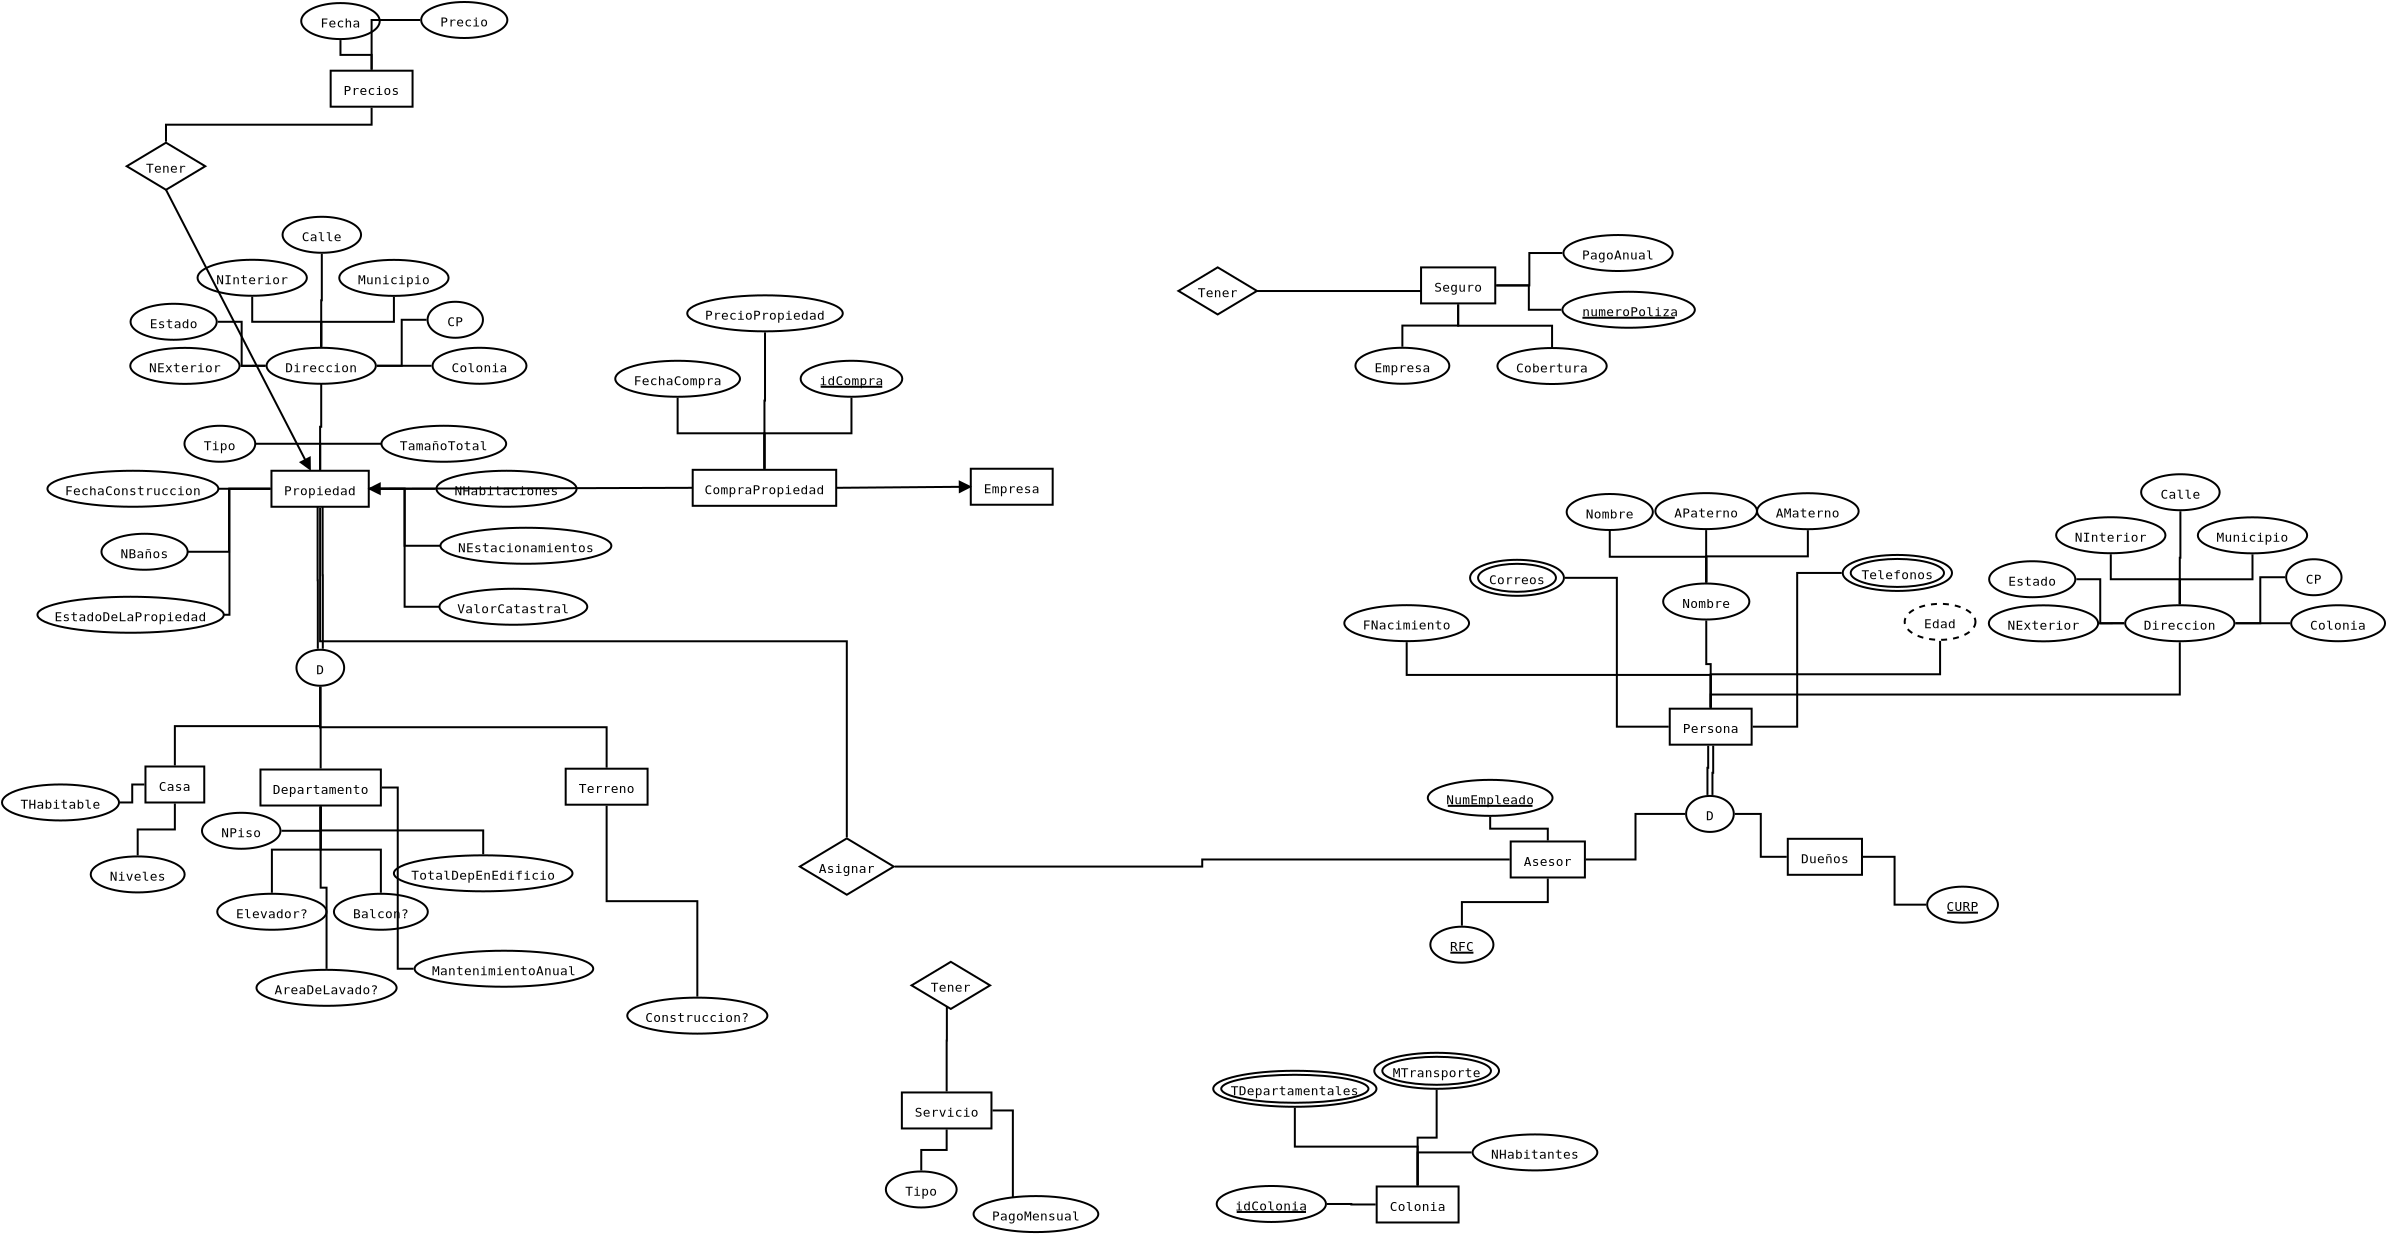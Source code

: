 <?xml version="1.0" encoding="UTF-8"?>
<dia:diagram xmlns:dia="http://www.lysator.liu.se/~alla/dia/">
  <dia:layer name="Fondo" visible="true" active="true">
    <dia:object type="ER - Attribute" version="0" id="O0">
      <dia:attribute name="obj_pos">
        <dia:point val="78.997,4.333"/>
      </dia:attribute>
      <dia:attribute name="obj_bb">
        <dia:rectangle val="78.947,4.283;85.667,6.183"/>
      </dia:attribute>
      <dia:attribute name="elem_corner">
        <dia:point val="78.997,4.333"/>
      </dia:attribute>
      <dia:attribute name="elem_width">
        <dia:real val="6.62"/>
      </dia:attribute>
      <dia:attribute name="elem_height">
        <dia:real val="1.8"/>
      </dia:attribute>
      <dia:attribute name="border_width">
        <dia:real val="0.1"/>
      </dia:attribute>
      <dia:attribute name="border_color">
        <dia:color val="#000000"/>
      </dia:attribute>
      <dia:attribute name="inner_color">
        <dia:color val="#ffffff"/>
      </dia:attribute>
      <dia:attribute name="name">
        <dia:string>#numeroPoliza#</dia:string>
      </dia:attribute>
      <dia:attribute name="key">
        <dia:boolean val="true"/>
      </dia:attribute>
      <dia:attribute name="weak_key">
        <dia:boolean val="false"/>
      </dia:attribute>
      <dia:attribute name="derived">
        <dia:boolean val="false"/>
      </dia:attribute>
      <dia:attribute name="multivalued">
        <dia:boolean val="false"/>
      </dia:attribute>
      <dia:attribute name="font">
        <dia:font family="monospace" style="0" name="Courier"/>
      </dia:attribute>
      <dia:attribute name="font_height">
        <dia:real val="0.8"/>
      </dia:attribute>
    </dia:object>
    <dia:object type="ER - Attribute" version="0" id="O1">
      <dia:attribute name="obj_pos">
        <dia:point val="68.647,7.133"/>
      </dia:attribute>
      <dia:attribute name="obj_bb">
        <dia:rectangle val="68.597,7.083;73.392,8.983"/>
      </dia:attribute>
      <dia:attribute name="elem_corner">
        <dia:point val="68.647,7.133"/>
      </dia:attribute>
      <dia:attribute name="elem_width">
        <dia:real val="4.695"/>
      </dia:attribute>
      <dia:attribute name="elem_height">
        <dia:real val="1.8"/>
      </dia:attribute>
      <dia:attribute name="border_width">
        <dia:real val="0.1"/>
      </dia:attribute>
      <dia:attribute name="border_color">
        <dia:color val="#000000"/>
      </dia:attribute>
      <dia:attribute name="inner_color">
        <dia:color val="#ffffff"/>
      </dia:attribute>
      <dia:attribute name="name">
        <dia:string>#Empresa#</dia:string>
      </dia:attribute>
      <dia:attribute name="key">
        <dia:boolean val="false"/>
      </dia:attribute>
      <dia:attribute name="weak_key">
        <dia:boolean val="false"/>
      </dia:attribute>
      <dia:attribute name="derived">
        <dia:boolean val="false"/>
      </dia:attribute>
      <dia:attribute name="multivalued">
        <dia:boolean val="false"/>
      </dia:attribute>
      <dia:attribute name="font">
        <dia:font family="monospace" style="0" name="Courier"/>
      </dia:attribute>
      <dia:attribute name="font_height">
        <dia:real val="0.8"/>
      </dia:attribute>
    </dia:object>
    <dia:object type="ER - Attribute" version="0" id="O2">
      <dia:attribute name="obj_pos">
        <dia:point val="79.047,1.496"/>
      </dia:attribute>
      <dia:attribute name="obj_bb">
        <dia:rectangle val="78.997,1.446;84.562,3.346"/>
      </dia:attribute>
      <dia:attribute name="elem_corner">
        <dia:point val="79.047,1.496"/>
      </dia:attribute>
      <dia:attribute name="elem_width">
        <dia:real val="5.465"/>
      </dia:attribute>
      <dia:attribute name="elem_height">
        <dia:real val="1.8"/>
      </dia:attribute>
      <dia:attribute name="border_width">
        <dia:real val="0.1"/>
      </dia:attribute>
      <dia:attribute name="border_color">
        <dia:color val="#000000"/>
      </dia:attribute>
      <dia:attribute name="inner_color">
        <dia:color val="#ffffff"/>
      </dia:attribute>
      <dia:attribute name="name">
        <dia:string>#PagoAnual#</dia:string>
      </dia:attribute>
      <dia:attribute name="key">
        <dia:boolean val="false"/>
      </dia:attribute>
      <dia:attribute name="weak_key">
        <dia:boolean val="false"/>
      </dia:attribute>
      <dia:attribute name="derived">
        <dia:boolean val="false"/>
      </dia:attribute>
      <dia:attribute name="multivalued">
        <dia:boolean val="false"/>
      </dia:attribute>
      <dia:attribute name="font">
        <dia:font family="monospace" style="0" name="Courier"/>
      </dia:attribute>
      <dia:attribute name="font_height">
        <dia:real val="0.8"/>
      </dia:attribute>
    </dia:object>
    <dia:object type="ER - Attribute" version="0" id="O3">
      <dia:attribute name="obj_pos">
        <dia:point val="75.747,7.146"/>
      </dia:attribute>
      <dia:attribute name="obj_bb">
        <dia:rectangle val="75.697,7.096;81.262,8.996"/>
      </dia:attribute>
      <dia:attribute name="elem_corner">
        <dia:point val="75.747,7.146"/>
      </dia:attribute>
      <dia:attribute name="elem_width">
        <dia:real val="5.465"/>
      </dia:attribute>
      <dia:attribute name="elem_height">
        <dia:real val="1.8"/>
      </dia:attribute>
      <dia:attribute name="border_width">
        <dia:real val="0.1"/>
      </dia:attribute>
      <dia:attribute name="border_color">
        <dia:color val="#000000"/>
      </dia:attribute>
      <dia:attribute name="inner_color">
        <dia:color val="#ffffff"/>
      </dia:attribute>
      <dia:attribute name="name">
        <dia:string>#Cobertura#</dia:string>
      </dia:attribute>
      <dia:attribute name="key">
        <dia:boolean val="false"/>
      </dia:attribute>
      <dia:attribute name="weak_key">
        <dia:boolean val="false"/>
      </dia:attribute>
      <dia:attribute name="derived">
        <dia:boolean val="false"/>
      </dia:attribute>
      <dia:attribute name="multivalued">
        <dia:boolean val="false"/>
      </dia:attribute>
      <dia:attribute name="font">
        <dia:font family="monospace" style="0" name="Courier"/>
      </dia:attribute>
      <dia:attribute name="font_height">
        <dia:real val="0.8"/>
      </dia:attribute>
    </dia:object>
    <dia:object type="ER - Participation" version="1" id="O4">
      <dia:attribute name="obj_pos">
        <dia:point val="78.947,5.233"/>
      </dia:attribute>
      <dia:attribute name="obj_bb">
        <dia:rectangle val="75.64,3.965;78.997,5.283"/>
      </dia:attribute>
      <dia:attribute name="orth_points">
        <dia:point val="78.947,5.233"/>
        <dia:point val="77.318,5.233"/>
        <dia:point val="77.318,4.015"/>
        <dia:point val="75.69,4.015"/>
      </dia:attribute>
      <dia:attribute name="orth_orient">
        <dia:enum val="0"/>
        <dia:enum val="1"/>
        <dia:enum val="0"/>
      </dia:attribute>
      <dia:attribute name="autorouting">
        <dia:boolean val="true"/>
      </dia:attribute>
      <dia:attribute name="total">
        <dia:boolean val="false"/>
      </dia:attribute>
      <dia:connections>
        <dia:connection handle="0" to="O0" connection="8"/>
        <dia:connection handle="1" to="O9" connection="8"/>
      </dia:connections>
    </dia:object>
    <dia:object type="ER - Participation" version="1" id="O5">
      <dia:attribute name="obj_pos">
        <dia:point val="70.995,7.083"/>
      </dia:attribute>
      <dia:attribute name="obj_bb">
        <dia:rectangle val="70.945,4.915;73.834,7.133"/>
      </dia:attribute>
      <dia:attribute name="orth_points">
        <dia:point val="70.995,7.083"/>
        <dia:point val="70.995,6.024"/>
        <dia:point val="73.784,6.024"/>
        <dia:point val="73.784,4.965"/>
      </dia:attribute>
      <dia:attribute name="orth_orient">
        <dia:enum val="1"/>
        <dia:enum val="0"/>
        <dia:enum val="1"/>
      </dia:attribute>
      <dia:attribute name="autorouting">
        <dia:boolean val="true"/>
      </dia:attribute>
      <dia:attribute name="total">
        <dia:boolean val="false"/>
      </dia:attribute>
      <dia:connections>
        <dia:connection handle="0" to="O1" connection="8"/>
        <dia:connection handle="1" to="O9" connection="8"/>
      </dia:connections>
    </dia:object>
    <dia:object type="ER - Participation" version="1" id="O6">
      <dia:attribute name="obj_pos">
        <dia:point val="78.48,7.095"/>
      </dia:attribute>
      <dia:attribute name="obj_bb">
        <dia:rectangle val="73.734,4.915;78.53,7.145"/>
      </dia:attribute>
      <dia:attribute name="orth_points">
        <dia:point val="78.48,7.095"/>
        <dia:point val="78.48,6.03"/>
        <dia:point val="73.784,6.03"/>
        <dia:point val="73.784,4.965"/>
      </dia:attribute>
      <dia:attribute name="orth_orient">
        <dia:enum val="1"/>
        <dia:enum val="0"/>
        <dia:enum val="1"/>
      </dia:attribute>
      <dia:attribute name="autorouting">
        <dia:boolean val="true"/>
      </dia:attribute>
      <dia:attribute name="total">
        <dia:boolean val="false"/>
      </dia:attribute>
      <dia:connections>
        <dia:connection handle="0" to="O3" connection="8"/>
        <dia:connection handle="1" to="O9" connection="8"/>
      </dia:connections>
    </dia:object>
    <dia:object type="ER - Participation" version="1" id="O7">
      <dia:attribute name="obj_pos">
        <dia:point val="78.997,2.396"/>
      </dia:attribute>
      <dia:attribute name="obj_bb">
        <dia:rectangle val="75.64,2.346;79.047,4.065"/>
      </dia:attribute>
      <dia:attribute name="orth_points">
        <dia:point val="78.997,2.396"/>
        <dia:point val="77.343,2.396"/>
        <dia:point val="77.343,4.015"/>
        <dia:point val="75.69,4.015"/>
      </dia:attribute>
      <dia:attribute name="orth_orient">
        <dia:enum val="0"/>
        <dia:enum val="1"/>
        <dia:enum val="0"/>
      </dia:attribute>
      <dia:attribute name="autorouting">
        <dia:boolean val="true"/>
      </dia:attribute>
      <dia:attribute name="total">
        <dia:boolean val="false"/>
      </dia:attribute>
      <dia:connections>
        <dia:connection handle="0" to="O2" connection="8"/>
        <dia:connection handle="1" to="O9" connection="8"/>
      </dia:connections>
    </dia:object>
    <dia:object type="ER - Participation" version="1" id="O8">
      <dia:attribute name="obj_pos">
        <dia:point val="61.761,4.291"/>
      </dia:attribute>
      <dia:attribute name="obj_bb">
        <dia:rectangle val="61.711,3.965;73.834,4.346"/>
      </dia:attribute>
      <dia:attribute name="orth_points">
        <dia:point val="61.761,4.291"/>
        <dia:point val="61.761,4.296"/>
        <dia:point val="73.784,4.296"/>
        <dia:point val="73.784,4.015"/>
      </dia:attribute>
      <dia:attribute name="orth_orient">
        <dia:enum val="1"/>
        <dia:enum val="0"/>
        <dia:enum val="1"/>
      </dia:attribute>
      <dia:attribute name="autorouting">
        <dia:boolean val="false"/>
      </dia:attribute>
      <dia:attribute name="total">
        <dia:boolean val="false"/>
      </dia:attribute>
      <dia:connections>
        <dia:connection handle="0" to="O10" connection="8"/>
        <dia:connection handle="1" to="O9" connection="8"/>
      </dia:connections>
    </dia:object>
    <dia:object type="ER - Entity" version="0" id="O9">
      <dia:attribute name="obj_pos">
        <dia:point val="71.929,3.115"/>
      </dia:attribute>
      <dia:attribute name="obj_bb">
        <dia:rectangle val="71.879,3.065;75.689,4.965"/>
      </dia:attribute>
      <dia:attribute name="elem_corner">
        <dia:point val="71.929,3.115"/>
      </dia:attribute>
      <dia:attribute name="elem_width">
        <dia:real val="3.71"/>
      </dia:attribute>
      <dia:attribute name="elem_height">
        <dia:real val="1.8"/>
      </dia:attribute>
      <dia:attribute name="border_width">
        <dia:real val="0.1"/>
      </dia:attribute>
      <dia:attribute name="border_color">
        <dia:color val="#000000"/>
      </dia:attribute>
      <dia:attribute name="inner_color">
        <dia:color val="#ffffff"/>
      </dia:attribute>
      <dia:attribute name="name">
        <dia:string>#Seguro#</dia:string>
      </dia:attribute>
      <dia:attribute name="weak">
        <dia:boolean val="false"/>
      </dia:attribute>
      <dia:attribute name="associative">
        <dia:boolean val="false"/>
      </dia:attribute>
      <dia:attribute name="font">
        <dia:font family="monospace" style="0" name="Courier"/>
      </dia:attribute>
      <dia:attribute name="font_height">
        <dia:real val="0.8"/>
      </dia:attribute>
    </dia:object>
    <dia:object type="ER - Relationship" version="0" id="O10">
      <dia:attribute name="obj_pos">
        <dia:point val="59.798,3.113"/>
      </dia:attribute>
      <dia:attribute name="obj_bb">
        <dia:rectangle val="59.448,3.063;64.073,5.518"/>
      </dia:attribute>
      <dia:attribute name="elem_corner">
        <dia:point val="59.798,3.113"/>
      </dia:attribute>
      <dia:attribute name="elem_width">
        <dia:real val="3.925"/>
      </dia:attribute>
      <dia:attribute name="elem_height">
        <dia:real val="2.355"/>
      </dia:attribute>
      <dia:attribute name="border_width">
        <dia:real val="0.1"/>
      </dia:attribute>
      <dia:attribute name="border_color">
        <dia:color val="#000000"/>
      </dia:attribute>
      <dia:attribute name="inner_color">
        <dia:color val="#ffffff"/>
      </dia:attribute>
      <dia:attribute name="name">
        <dia:string>#Tener#</dia:string>
      </dia:attribute>
      <dia:attribute name="left_card">
        <dia:string>##</dia:string>
      </dia:attribute>
      <dia:attribute name="right_card">
        <dia:string>##</dia:string>
      </dia:attribute>
      <dia:attribute name="identifying">
        <dia:boolean val="false"/>
      </dia:attribute>
      <dia:attribute name="rotated">
        <dia:boolean val="false"/>
      </dia:attribute>
      <dia:attribute name="font">
        <dia:font family="monospace" style="0" name="Courier"/>
      </dia:attribute>
      <dia:attribute name="font_height">
        <dia:real val="0.8"/>
      </dia:attribute>
    </dia:object>
    <dia:object type="ER - Entity" version="0" id="O11">
      <dia:attribute name="obj_pos">
        <dia:point val="14.449,13.283"/>
      </dia:attribute>
      <dia:attribute name="obj_bb">
        <dia:rectangle val="14.399,13.233;19.364,15.133"/>
      </dia:attribute>
      <dia:attribute name="elem_corner">
        <dia:point val="14.449,13.283"/>
      </dia:attribute>
      <dia:attribute name="elem_width">
        <dia:real val="4.865"/>
      </dia:attribute>
      <dia:attribute name="elem_height">
        <dia:real val="1.8"/>
      </dia:attribute>
      <dia:attribute name="border_width">
        <dia:real val="0.1"/>
      </dia:attribute>
      <dia:attribute name="border_color">
        <dia:color val="#000000"/>
      </dia:attribute>
      <dia:attribute name="inner_color">
        <dia:color val="#ffffff"/>
      </dia:attribute>
      <dia:attribute name="name">
        <dia:string>#Propiedad#</dia:string>
      </dia:attribute>
      <dia:attribute name="weak">
        <dia:boolean val="false"/>
      </dia:attribute>
      <dia:attribute name="associative">
        <dia:boolean val="false"/>
      </dia:attribute>
      <dia:attribute name="font">
        <dia:font family="monospace" style="0" name="Courier"/>
      </dia:attribute>
      <dia:attribute name="font_height">
        <dia:real val="0.8"/>
      </dia:attribute>
    </dia:object>
    <dia:object type="ER - Attribute" version="0" id="O12">
      <dia:attribute name="obj_pos">
        <dia:point val="10.099,11.033"/>
      </dia:attribute>
      <dia:attribute name="obj_bb">
        <dia:rectangle val="10.049,10.983;13.689,12.883"/>
      </dia:attribute>
      <dia:attribute name="elem_corner">
        <dia:point val="10.099,11.033"/>
      </dia:attribute>
      <dia:attribute name="elem_width">
        <dia:real val="3.54"/>
      </dia:attribute>
      <dia:attribute name="elem_height">
        <dia:real val="1.8"/>
      </dia:attribute>
      <dia:attribute name="border_width">
        <dia:real val="0.1"/>
      </dia:attribute>
      <dia:attribute name="border_color">
        <dia:color val="#000000"/>
      </dia:attribute>
      <dia:attribute name="inner_color">
        <dia:color val="#ffffff"/>
      </dia:attribute>
      <dia:attribute name="name">
        <dia:string>#Tipo#</dia:string>
      </dia:attribute>
      <dia:attribute name="key">
        <dia:boolean val="false"/>
      </dia:attribute>
      <dia:attribute name="weak_key">
        <dia:boolean val="false"/>
      </dia:attribute>
      <dia:attribute name="derived">
        <dia:boolean val="false"/>
      </dia:attribute>
      <dia:attribute name="multivalued">
        <dia:boolean val="false"/>
      </dia:attribute>
      <dia:attribute name="font">
        <dia:font family="monospace" style="0" name="Courier"/>
      </dia:attribute>
      <dia:attribute name="font_height">
        <dia:real val="0.8"/>
      </dia:attribute>
    </dia:object>
    <dia:object type="ER - Attribute" version="0" id="O13">
      <dia:attribute name="obj_pos">
        <dia:point val="3.249,13.283"/>
      </dia:attribute>
      <dia:attribute name="obj_bb">
        <dia:rectangle val="3.199,13.233;11.844,15.133"/>
      </dia:attribute>
      <dia:attribute name="elem_corner">
        <dia:point val="3.249,13.283"/>
      </dia:attribute>
      <dia:attribute name="elem_width">
        <dia:real val="8.545"/>
      </dia:attribute>
      <dia:attribute name="elem_height">
        <dia:real val="1.8"/>
      </dia:attribute>
      <dia:attribute name="border_width">
        <dia:real val="0.1"/>
      </dia:attribute>
      <dia:attribute name="border_color">
        <dia:color val="#000000"/>
      </dia:attribute>
      <dia:attribute name="inner_color">
        <dia:color val="#ffffff"/>
      </dia:attribute>
      <dia:attribute name="name">
        <dia:string>#FechaConstruccion#</dia:string>
      </dia:attribute>
      <dia:attribute name="key">
        <dia:boolean val="false"/>
      </dia:attribute>
      <dia:attribute name="weak_key">
        <dia:boolean val="false"/>
      </dia:attribute>
      <dia:attribute name="derived">
        <dia:boolean val="false"/>
      </dia:attribute>
      <dia:attribute name="multivalued">
        <dia:boolean val="false"/>
      </dia:attribute>
      <dia:attribute name="font">
        <dia:font family="monospace" style="0" name="Courier"/>
      </dia:attribute>
      <dia:attribute name="font_height">
        <dia:real val="0.8"/>
      </dia:attribute>
    </dia:object>
    <dia:object type="ER - Attribute" version="0" id="O14">
      <dia:attribute name="obj_pos">
        <dia:point val="19.949,11.033"/>
      </dia:attribute>
      <dia:attribute name="obj_bb">
        <dia:rectangle val="19.899,10.983;26.234,12.883"/>
      </dia:attribute>
      <dia:attribute name="elem_corner">
        <dia:point val="19.949,11.033"/>
      </dia:attribute>
      <dia:attribute name="elem_width">
        <dia:real val="6.235"/>
      </dia:attribute>
      <dia:attribute name="elem_height">
        <dia:real val="1.8"/>
      </dia:attribute>
      <dia:attribute name="border_width">
        <dia:real val="0.1"/>
      </dia:attribute>
      <dia:attribute name="border_color">
        <dia:color val="#000000"/>
      </dia:attribute>
      <dia:attribute name="inner_color">
        <dia:color val="#ffffff"/>
      </dia:attribute>
      <dia:attribute name="name">
        <dia:string>#TamañoTotal#</dia:string>
      </dia:attribute>
      <dia:attribute name="key">
        <dia:boolean val="false"/>
      </dia:attribute>
      <dia:attribute name="weak_key">
        <dia:boolean val="false"/>
      </dia:attribute>
      <dia:attribute name="derived">
        <dia:boolean val="false"/>
      </dia:attribute>
      <dia:attribute name="multivalued">
        <dia:boolean val="false"/>
      </dia:attribute>
      <dia:attribute name="font">
        <dia:font family="monospace" style="0" name="Courier"/>
      </dia:attribute>
      <dia:attribute name="font_height">
        <dia:real val="0.8"/>
      </dia:attribute>
    </dia:object>
    <dia:group>
      <dia:object type="ER - Attribute" version="0" id="O15">
        <dia:attribute name="obj_pos">
          <dia:point val="14.204,7.134"/>
        </dia:attribute>
        <dia:attribute name="obj_bb">
          <dia:rectangle val="14.154,7.084;19.719,8.984"/>
        </dia:attribute>
        <dia:attribute name="elem_corner">
          <dia:point val="14.204,7.134"/>
        </dia:attribute>
        <dia:attribute name="elem_width">
          <dia:real val="5.465"/>
        </dia:attribute>
        <dia:attribute name="elem_height">
          <dia:real val="1.8"/>
        </dia:attribute>
        <dia:attribute name="border_width">
          <dia:real val="0.1"/>
        </dia:attribute>
        <dia:attribute name="border_color">
          <dia:color val="#000000"/>
        </dia:attribute>
        <dia:attribute name="inner_color">
          <dia:color val="#ffffff"/>
        </dia:attribute>
        <dia:attribute name="name">
          <dia:string>#Direccion#</dia:string>
        </dia:attribute>
        <dia:attribute name="key">
          <dia:boolean val="false"/>
        </dia:attribute>
        <dia:attribute name="weak_key">
          <dia:boolean val="false"/>
        </dia:attribute>
        <dia:attribute name="derived">
          <dia:boolean val="false"/>
        </dia:attribute>
        <dia:attribute name="multivalued">
          <dia:boolean val="false"/>
        </dia:attribute>
        <dia:attribute name="font">
          <dia:font family="monospace" style="0" name="Courier"/>
        </dia:attribute>
        <dia:attribute name="font_height">
          <dia:real val="0.8"/>
        </dia:attribute>
      </dia:object>
      <dia:object type="ER - Attribute" version="0" id="O16">
        <dia:attribute name="obj_pos">
          <dia:point val="15.004,0.584"/>
        </dia:attribute>
        <dia:attribute name="obj_bb">
          <dia:rectangle val="14.954,0.534;18.979,2.434"/>
        </dia:attribute>
        <dia:attribute name="elem_corner">
          <dia:point val="15.004,0.584"/>
        </dia:attribute>
        <dia:attribute name="elem_width">
          <dia:real val="3.925"/>
        </dia:attribute>
        <dia:attribute name="elem_height">
          <dia:real val="1.8"/>
        </dia:attribute>
        <dia:attribute name="border_width">
          <dia:real val="0.1"/>
        </dia:attribute>
        <dia:attribute name="border_color">
          <dia:color val="#000000"/>
        </dia:attribute>
        <dia:attribute name="inner_color">
          <dia:color val="#ffffff"/>
        </dia:attribute>
        <dia:attribute name="name">
          <dia:string>#Calle#</dia:string>
        </dia:attribute>
        <dia:attribute name="key">
          <dia:boolean val="false"/>
        </dia:attribute>
        <dia:attribute name="weak_key">
          <dia:boolean val="false"/>
        </dia:attribute>
        <dia:attribute name="derived">
          <dia:boolean val="false"/>
        </dia:attribute>
        <dia:attribute name="multivalued">
          <dia:boolean val="false"/>
        </dia:attribute>
        <dia:attribute name="font">
          <dia:font family="monospace" style="0" name="Courier"/>
        </dia:attribute>
        <dia:attribute name="font_height">
          <dia:real val="0.8"/>
        </dia:attribute>
      </dia:object>
      <dia:object type="ER - Attribute" version="0" id="O17">
        <dia:attribute name="obj_pos">
          <dia:point val="10.754,2.734"/>
        </dia:attribute>
        <dia:attribute name="obj_bb">
          <dia:rectangle val="10.704,2.684;16.269,4.584"/>
        </dia:attribute>
        <dia:attribute name="elem_corner">
          <dia:point val="10.754,2.734"/>
        </dia:attribute>
        <dia:attribute name="elem_width">
          <dia:real val="5.465"/>
        </dia:attribute>
        <dia:attribute name="elem_height">
          <dia:real val="1.8"/>
        </dia:attribute>
        <dia:attribute name="border_width">
          <dia:real val="0.1"/>
        </dia:attribute>
        <dia:attribute name="border_color">
          <dia:color val="#000000"/>
        </dia:attribute>
        <dia:attribute name="inner_color">
          <dia:color val="#ffffff"/>
        </dia:attribute>
        <dia:attribute name="name">
          <dia:string>#NInterior#</dia:string>
        </dia:attribute>
        <dia:attribute name="key">
          <dia:boolean val="false"/>
        </dia:attribute>
        <dia:attribute name="weak_key">
          <dia:boolean val="false"/>
        </dia:attribute>
        <dia:attribute name="derived">
          <dia:boolean val="false"/>
        </dia:attribute>
        <dia:attribute name="multivalued">
          <dia:boolean val="false"/>
        </dia:attribute>
        <dia:attribute name="font">
          <dia:font family="monospace" style="0" name="Courier"/>
        </dia:attribute>
        <dia:attribute name="font_height">
          <dia:real val="0.8"/>
        </dia:attribute>
      </dia:object>
      <dia:object type="ER - Attribute" version="0" id="O18">
        <dia:attribute name="obj_pos">
          <dia:point val="7.389,7.139"/>
        </dia:attribute>
        <dia:attribute name="obj_bb">
          <dia:rectangle val="7.339,7.089;12.904,8.989"/>
        </dia:attribute>
        <dia:attribute name="elem_corner">
          <dia:point val="7.389,7.139"/>
        </dia:attribute>
        <dia:attribute name="elem_width">
          <dia:real val="5.465"/>
        </dia:attribute>
        <dia:attribute name="elem_height">
          <dia:real val="1.8"/>
        </dia:attribute>
        <dia:attribute name="border_width">
          <dia:real val="0.1"/>
        </dia:attribute>
        <dia:attribute name="border_color">
          <dia:color val="#000000"/>
        </dia:attribute>
        <dia:attribute name="inner_color">
          <dia:color val="#ffffff"/>
        </dia:attribute>
        <dia:attribute name="name">
          <dia:string>#NExterior#</dia:string>
        </dia:attribute>
        <dia:attribute name="key">
          <dia:boolean val="false"/>
        </dia:attribute>
        <dia:attribute name="weak_key">
          <dia:boolean val="false"/>
        </dia:attribute>
        <dia:attribute name="derived">
          <dia:boolean val="false"/>
        </dia:attribute>
        <dia:attribute name="multivalued">
          <dia:boolean val="false"/>
        </dia:attribute>
        <dia:attribute name="font">
          <dia:font family="monospace" style="0" name="Courier"/>
        </dia:attribute>
        <dia:attribute name="font_height">
          <dia:real val="0.8"/>
        </dia:attribute>
      </dia:object>
      <dia:object type="ER - Attribute" version="0" id="O19">
        <dia:attribute name="obj_pos">
          <dia:point val="22.504,7.134"/>
        </dia:attribute>
        <dia:attribute name="obj_bb">
          <dia:rectangle val="22.454,7.084;27.249,8.984"/>
        </dia:attribute>
        <dia:attribute name="elem_corner">
          <dia:point val="22.504,7.134"/>
        </dia:attribute>
        <dia:attribute name="elem_width">
          <dia:real val="4.695"/>
        </dia:attribute>
        <dia:attribute name="elem_height">
          <dia:real val="1.8"/>
        </dia:attribute>
        <dia:attribute name="border_width">
          <dia:real val="0.1"/>
        </dia:attribute>
        <dia:attribute name="border_color">
          <dia:color val="#000000"/>
        </dia:attribute>
        <dia:attribute name="inner_color">
          <dia:color val="#ffffff"/>
        </dia:attribute>
        <dia:attribute name="name">
          <dia:string>#Colonia#</dia:string>
        </dia:attribute>
        <dia:attribute name="key">
          <dia:boolean val="false"/>
        </dia:attribute>
        <dia:attribute name="weak_key">
          <dia:boolean val="false"/>
        </dia:attribute>
        <dia:attribute name="derived">
          <dia:boolean val="false"/>
        </dia:attribute>
        <dia:attribute name="multivalued">
          <dia:boolean val="false"/>
        </dia:attribute>
        <dia:attribute name="font">
          <dia:font family="monospace" style="0" name="Courier"/>
        </dia:attribute>
        <dia:attribute name="font_height">
          <dia:real val="0.8"/>
        </dia:attribute>
      </dia:object>
      <dia:object type="ER - Attribute" version="0" id="O20">
        <dia:attribute name="obj_pos">
          <dia:point val="7.404,4.934"/>
        </dia:attribute>
        <dia:attribute name="obj_bb">
          <dia:rectangle val="7.354,4.884;11.764,6.784"/>
        </dia:attribute>
        <dia:attribute name="elem_corner">
          <dia:point val="7.404,4.934"/>
        </dia:attribute>
        <dia:attribute name="elem_width">
          <dia:real val="4.31"/>
        </dia:attribute>
        <dia:attribute name="elem_height">
          <dia:real val="1.8"/>
        </dia:attribute>
        <dia:attribute name="border_width">
          <dia:real val="0.1"/>
        </dia:attribute>
        <dia:attribute name="border_color">
          <dia:color val="#000000"/>
        </dia:attribute>
        <dia:attribute name="inner_color">
          <dia:color val="#ffffff"/>
        </dia:attribute>
        <dia:attribute name="name">
          <dia:string>#Estado#</dia:string>
        </dia:attribute>
        <dia:attribute name="key">
          <dia:boolean val="false"/>
        </dia:attribute>
        <dia:attribute name="weak_key">
          <dia:boolean val="false"/>
        </dia:attribute>
        <dia:attribute name="derived">
          <dia:boolean val="false"/>
        </dia:attribute>
        <dia:attribute name="multivalued">
          <dia:boolean val="false"/>
        </dia:attribute>
        <dia:attribute name="font">
          <dia:font family="monospace" style="0" name="Courier"/>
        </dia:attribute>
        <dia:attribute name="font_height">
          <dia:real val="0.8"/>
        </dia:attribute>
      </dia:object>
      <dia:object type="ER - Attribute" version="0" id="O21">
        <dia:attribute name="obj_pos">
          <dia:point val="17.839,2.739"/>
        </dia:attribute>
        <dia:attribute name="obj_bb">
          <dia:rectangle val="17.789,2.689;23.354,4.589"/>
        </dia:attribute>
        <dia:attribute name="elem_corner">
          <dia:point val="17.839,2.739"/>
        </dia:attribute>
        <dia:attribute name="elem_width">
          <dia:real val="5.465"/>
        </dia:attribute>
        <dia:attribute name="elem_height">
          <dia:real val="1.8"/>
        </dia:attribute>
        <dia:attribute name="border_width">
          <dia:real val="0.1"/>
        </dia:attribute>
        <dia:attribute name="border_color">
          <dia:color val="#000000"/>
        </dia:attribute>
        <dia:attribute name="inner_color">
          <dia:color val="#ffffff"/>
        </dia:attribute>
        <dia:attribute name="name">
          <dia:string>#Municipio#</dia:string>
        </dia:attribute>
        <dia:attribute name="key">
          <dia:boolean val="false"/>
        </dia:attribute>
        <dia:attribute name="weak_key">
          <dia:boolean val="false"/>
        </dia:attribute>
        <dia:attribute name="derived">
          <dia:boolean val="false"/>
        </dia:attribute>
        <dia:attribute name="multivalued">
          <dia:boolean val="false"/>
        </dia:attribute>
        <dia:attribute name="font">
          <dia:font family="monospace" style="0" name="Courier"/>
        </dia:attribute>
        <dia:attribute name="font_height">
          <dia:real val="0.8"/>
        </dia:attribute>
      </dia:object>
      <dia:object type="ER - Attribute" version="0" id="O22">
        <dia:attribute name="obj_pos">
          <dia:point val="22.254,4.834"/>
        </dia:attribute>
        <dia:attribute name="obj_bb">
          <dia:rectangle val="22.204,4.784;25.074,6.684"/>
        </dia:attribute>
        <dia:attribute name="elem_corner">
          <dia:point val="22.254,4.834"/>
        </dia:attribute>
        <dia:attribute name="elem_width">
          <dia:real val="2.77"/>
        </dia:attribute>
        <dia:attribute name="elem_height">
          <dia:real val="1.8"/>
        </dia:attribute>
        <dia:attribute name="border_width">
          <dia:real val="0.1"/>
        </dia:attribute>
        <dia:attribute name="border_color">
          <dia:color val="#000000"/>
        </dia:attribute>
        <dia:attribute name="inner_color">
          <dia:color val="#ffffff"/>
        </dia:attribute>
        <dia:attribute name="name">
          <dia:string>#CP#</dia:string>
        </dia:attribute>
        <dia:attribute name="key">
          <dia:boolean val="false"/>
        </dia:attribute>
        <dia:attribute name="weak_key">
          <dia:boolean val="false"/>
        </dia:attribute>
        <dia:attribute name="derived">
          <dia:boolean val="false"/>
        </dia:attribute>
        <dia:attribute name="multivalued">
          <dia:boolean val="false"/>
        </dia:attribute>
        <dia:attribute name="font">
          <dia:font family="monospace" style="0" name="Courier"/>
        </dia:attribute>
        <dia:attribute name="font_height">
          <dia:real val="0.8"/>
        </dia:attribute>
      </dia:object>
      <dia:object type="ER - Participation" version="1" id="O23">
        <dia:attribute name="obj_pos">
          <dia:point val="16.966,2.434"/>
        </dia:attribute>
        <dia:attribute name="obj_bb">
          <dia:rectangle val="16.886,2.384;17.016,7.133"/>
        </dia:attribute>
        <dia:attribute name="orth_points">
          <dia:point val="16.966,2.434"/>
          <dia:point val="16.966,4.759"/>
          <dia:point val="16.936,4.759"/>
          <dia:point val="16.936,7.083"/>
        </dia:attribute>
        <dia:attribute name="orth_orient">
          <dia:enum val="1"/>
          <dia:enum val="0"/>
          <dia:enum val="1"/>
        </dia:attribute>
        <dia:attribute name="autorouting">
          <dia:boolean val="true"/>
        </dia:attribute>
        <dia:attribute name="total">
          <dia:boolean val="false"/>
        </dia:attribute>
        <dia:connections>
          <dia:connection handle="0" to="O16" connection="8"/>
          <dia:connection handle="1" to="O15" connection="8"/>
        </dia:connections>
      </dia:object>
      <dia:object type="ER - Participation" version="1" id="O24">
        <dia:attribute name="obj_pos">
          <dia:point val="13.486,4.584"/>
        </dia:attribute>
        <dia:attribute name="obj_bb">
          <dia:rectangle val="13.436,4.534;16.986,7.133"/>
        </dia:attribute>
        <dia:attribute name="orth_points">
          <dia:point val="13.486,4.584"/>
          <dia:point val="13.486,5.834"/>
          <dia:point val="16.936,5.834"/>
          <dia:point val="16.936,7.083"/>
        </dia:attribute>
        <dia:attribute name="orth_orient">
          <dia:enum val="1"/>
          <dia:enum val="0"/>
          <dia:enum val="1"/>
        </dia:attribute>
        <dia:attribute name="autorouting">
          <dia:boolean val="true"/>
        </dia:attribute>
        <dia:attribute name="total">
          <dia:boolean val="false"/>
        </dia:attribute>
        <dia:connections>
          <dia:connection handle="0" to="O17" connection="8"/>
          <dia:connection handle="1" to="O15" connection="8"/>
        </dia:connections>
      </dia:object>
      <dia:object type="ER - Participation" version="1" id="O25">
        <dia:attribute name="obj_pos">
          <dia:point val="12.904,8.039"/>
        </dia:attribute>
        <dia:attribute name="obj_bb">
          <dia:rectangle val="12.854,7.984;14.203,8.089"/>
        </dia:attribute>
        <dia:attribute name="orth_points">
          <dia:point val="12.904,8.039"/>
          <dia:point val="13.529,8.039"/>
          <dia:point val="13.529,8.034"/>
          <dia:point val="14.153,8.034"/>
        </dia:attribute>
        <dia:attribute name="orth_orient">
          <dia:enum val="0"/>
          <dia:enum val="1"/>
          <dia:enum val="0"/>
        </dia:attribute>
        <dia:attribute name="autorouting">
          <dia:boolean val="true"/>
        </dia:attribute>
        <dia:attribute name="total">
          <dia:boolean val="false"/>
        </dia:attribute>
        <dia:connections>
          <dia:connection handle="0" to="O18" connection="8"/>
          <dia:connection handle="1" to="O15" connection="8"/>
        </dia:connections>
      </dia:object>
      <dia:object type="ER - Participation" version="1" id="O26">
        <dia:attribute name="obj_pos">
          <dia:point val="22.453,8.034"/>
        </dia:attribute>
        <dia:attribute name="obj_bb">
          <dia:rectangle val="19.669,7.984;22.503,8.084"/>
        </dia:attribute>
        <dia:attribute name="orth_points">
          <dia:point val="22.453,8.034"/>
          <dia:point val="22.403,8.034"/>
          <dia:point val="19.769,8.034"/>
          <dia:point val="19.719,8.034"/>
        </dia:attribute>
        <dia:attribute name="orth_orient">
          <dia:enum val="0"/>
          <dia:enum val="1"/>
          <dia:enum val="0"/>
        </dia:attribute>
        <dia:attribute name="autorouting">
          <dia:boolean val="true"/>
        </dia:attribute>
        <dia:attribute name="total">
          <dia:boolean val="false"/>
        </dia:attribute>
        <dia:connections>
          <dia:connection handle="0" to="O19" connection="8"/>
          <dia:connection handle="1" to="O15" connection="8"/>
        </dia:connections>
      </dia:object>
      <dia:object type="ER - Participation" version="1" id="O27">
        <dia:attribute name="obj_pos">
          <dia:point val="11.764,5.834"/>
        </dia:attribute>
        <dia:attribute name="obj_bb">
          <dia:rectangle val="11.714,5.784;14.203,8.084"/>
        </dia:attribute>
        <dia:attribute name="orth_points">
          <dia:point val="11.764,5.834"/>
          <dia:point val="12.959,5.834"/>
          <dia:point val="12.959,8.034"/>
          <dia:point val="14.153,8.034"/>
        </dia:attribute>
        <dia:attribute name="orth_orient">
          <dia:enum val="0"/>
          <dia:enum val="1"/>
          <dia:enum val="0"/>
        </dia:attribute>
        <dia:attribute name="autorouting">
          <dia:boolean val="true"/>
        </dia:attribute>
        <dia:attribute name="total">
          <dia:boolean val="false"/>
        </dia:attribute>
        <dia:connections>
          <dia:connection handle="0" to="O20" connection="8"/>
          <dia:connection handle="1" to="O15" connection="8"/>
        </dia:connections>
      </dia:object>
      <dia:object type="ER - Participation" version="1" id="O28">
        <dia:attribute name="obj_pos">
          <dia:point val="20.571,4.589"/>
        </dia:attribute>
        <dia:attribute name="obj_bb">
          <dia:rectangle val="16.886,4.539;20.621,7.133"/>
        </dia:attribute>
        <dia:attribute name="orth_points">
          <dia:point val="20.571,4.589"/>
          <dia:point val="20.571,5.836"/>
          <dia:point val="16.936,5.836"/>
          <dia:point val="16.936,7.083"/>
        </dia:attribute>
        <dia:attribute name="orth_orient">
          <dia:enum val="1"/>
          <dia:enum val="0"/>
          <dia:enum val="1"/>
        </dia:attribute>
        <dia:attribute name="autorouting">
          <dia:boolean val="true"/>
        </dia:attribute>
        <dia:attribute name="total">
          <dia:boolean val="false"/>
        </dia:attribute>
        <dia:connections>
          <dia:connection handle="0" to="O21" connection="8"/>
          <dia:connection handle="1" to="O15" connection="8"/>
        </dia:connections>
      </dia:object>
      <dia:object type="ER - Participation" version="1" id="O29">
        <dia:attribute name="obj_pos">
          <dia:point val="19.719,8.034"/>
        </dia:attribute>
        <dia:attribute name="obj_bb">
          <dia:rectangle val="19.669,5.684;22.253,8.084"/>
        </dia:attribute>
        <dia:attribute name="orth_points">
          <dia:point val="19.719,8.034"/>
          <dia:point val="20.961,8.034"/>
          <dia:point val="20.961,5.734"/>
          <dia:point val="22.203,5.734"/>
        </dia:attribute>
        <dia:attribute name="orth_orient">
          <dia:enum val="0"/>
          <dia:enum val="1"/>
          <dia:enum val="0"/>
        </dia:attribute>
        <dia:attribute name="autorouting">
          <dia:boolean val="true"/>
        </dia:attribute>
        <dia:attribute name="total">
          <dia:boolean val="false"/>
        </dia:attribute>
        <dia:connections>
          <dia:connection handle="0" to="O15" connection="8"/>
          <dia:connection handle="1" to="O22" connection="8"/>
        </dia:connections>
      </dia:object>
    </dia:group>
    <dia:object type="ER - Participation" version="1" id="O30">
      <dia:attribute name="obj_pos">
        <dia:point val="16.936,8.934"/>
      </dia:attribute>
      <dia:attribute name="obj_bb">
        <dia:rectangle val="16.832,8.884;16.986,13.283"/>
      </dia:attribute>
      <dia:attribute name="orth_points">
        <dia:point val="16.936,8.934"/>
        <dia:point val="16.936,11.083"/>
        <dia:point val="16.882,11.083"/>
        <dia:point val="16.882,13.232"/>
      </dia:attribute>
      <dia:attribute name="orth_orient">
        <dia:enum val="1"/>
        <dia:enum val="0"/>
        <dia:enum val="1"/>
      </dia:attribute>
      <dia:attribute name="autorouting">
        <dia:boolean val="true"/>
      </dia:attribute>
      <dia:attribute name="total">
        <dia:boolean val="false"/>
      </dia:attribute>
      <dia:connections>
        <dia:connection handle="0" to="O15" connection="6"/>
        <dia:connection handle="1" to="O11" connection="8"/>
      </dia:connections>
    </dia:object>
    <dia:object type="ER - Participation" version="1" id="O31">
      <dia:attribute name="obj_pos">
        <dia:point val="11.794,14.183"/>
      </dia:attribute>
      <dia:attribute name="obj_bb">
        <dia:rectangle val="11.744,14.133;14.449,14.233"/>
      </dia:attribute>
      <dia:attribute name="orth_points">
        <dia:point val="11.794,14.183"/>
        <dia:point val="11.844,14.183"/>
        <dia:point val="14.349,14.183"/>
        <dia:point val="14.399,14.183"/>
      </dia:attribute>
      <dia:attribute name="orth_orient">
        <dia:enum val="0"/>
        <dia:enum val="1"/>
        <dia:enum val="0"/>
      </dia:attribute>
      <dia:attribute name="autorouting">
        <dia:boolean val="true"/>
      </dia:attribute>
      <dia:attribute name="total">
        <dia:boolean val="false"/>
      </dia:attribute>
      <dia:connections>
        <dia:connection handle="0" to="O13" connection="4"/>
        <dia:connection handle="1" to="O11" connection="8"/>
      </dia:connections>
    </dia:object>
    <dia:object type="ER - Participation" version="1" id="O32">
      <dia:attribute name="obj_pos">
        <dia:point val="13.639,11.933"/>
      </dia:attribute>
      <dia:attribute name="obj_bb">
        <dia:rectangle val="13.589,11.883;16.932,13.283"/>
      </dia:attribute>
      <dia:attribute name="orth_points">
        <dia:point val="13.639,11.933"/>
        <dia:point val="16.882,11.933"/>
        <dia:point val="16.882,13.232"/>
      </dia:attribute>
      <dia:attribute name="orth_orient">
        <dia:enum val="0"/>
        <dia:enum val="1"/>
      </dia:attribute>
      <dia:attribute name="autorouting">
        <dia:boolean val="true"/>
      </dia:attribute>
      <dia:attribute name="total">
        <dia:boolean val="false"/>
      </dia:attribute>
      <dia:connections>
        <dia:connection handle="0" to="O12" connection="4"/>
        <dia:connection handle="1" to="O11" connection="8"/>
      </dia:connections>
    </dia:object>
    <dia:object type="ER - Participation" version="1" id="O33">
      <dia:attribute name="obj_pos">
        <dia:point val="19.949,11.933"/>
      </dia:attribute>
      <dia:attribute name="obj_bb">
        <dia:rectangle val="16.832,11.883;19.999,13.333"/>
      </dia:attribute>
      <dia:attribute name="orth_points">
        <dia:point val="19.949,11.933"/>
        <dia:point val="16.882,11.933"/>
        <dia:point val="16.882,13.283"/>
      </dia:attribute>
      <dia:attribute name="orth_orient">
        <dia:enum val="0"/>
        <dia:enum val="1"/>
      </dia:attribute>
      <dia:attribute name="autorouting">
        <dia:boolean val="true"/>
      </dia:attribute>
      <dia:attribute name="total">
        <dia:boolean val="false"/>
      </dia:attribute>
      <dia:connections>
        <dia:connection handle="0" to="O14" connection="3"/>
        <dia:connection handle="1" to="O11" connection="1"/>
      </dia:connections>
    </dia:object>
    <dia:object type="ER - Attribute" version="0" id="O34">
      <dia:attribute name="obj_pos">
        <dia:point val="22.699,13.283"/>
      </dia:attribute>
      <dia:attribute name="obj_bb">
        <dia:rectangle val="22.649,13.233;29.754,15.133"/>
      </dia:attribute>
      <dia:attribute name="elem_corner">
        <dia:point val="22.699,13.283"/>
      </dia:attribute>
      <dia:attribute name="elem_width">
        <dia:real val="7.005"/>
      </dia:attribute>
      <dia:attribute name="elem_height">
        <dia:real val="1.8"/>
      </dia:attribute>
      <dia:attribute name="border_width">
        <dia:real val="0.1"/>
      </dia:attribute>
      <dia:attribute name="border_color">
        <dia:color val="#000000"/>
      </dia:attribute>
      <dia:attribute name="inner_color">
        <dia:color val="#ffffff"/>
      </dia:attribute>
      <dia:attribute name="name">
        <dia:string>#NHabitaciones#</dia:string>
      </dia:attribute>
      <dia:attribute name="key">
        <dia:boolean val="false"/>
      </dia:attribute>
      <dia:attribute name="weak_key">
        <dia:boolean val="false"/>
      </dia:attribute>
      <dia:attribute name="derived">
        <dia:boolean val="false"/>
      </dia:attribute>
      <dia:attribute name="multivalued">
        <dia:boolean val="false"/>
      </dia:attribute>
      <dia:attribute name="font">
        <dia:font family="monospace" style="0" name="Courier"/>
      </dia:attribute>
      <dia:attribute name="font_height">
        <dia:real val="0.8"/>
      </dia:attribute>
    </dia:object>
    <dia:object type="ER - Participation" version="1" id="O35">
      <dia:attribute name="obj_pos">
        <dia:point val="19.314,14.183"/>
      </dia:attribute>
      <dia:attribute name="obj_bb">
        <dia:rectangle val="19.264,14.133;22.699,14.233"/>
      </dia:attribute>
      <dia:attribute name="orth_points">
        <dia:point val="19.314,14.183"/>
        <dia:point val="19.364,14.183"/>
        <dia:point val="22.599,14.183"/>
        <dia:point val="22.649,14.183"/>
      </dia:attribute>
      <dia:attribute name="orth_orient">
        <dia:enum val="0"/>
        <dia:enum val="1"/>
        <dia:enum val="0"/>
      </dia:attribute>
      <dia:attribute name="autorouting">
        <dia:boolean val="true"/>
      </dia:attribute>
      <dia:attribute name="total">
        <dia:boolean val="false"/>
      </dia:attribute>
      <dia:connections>
        <dia:connection handle="0" to="O11" connection="4"/>
        <dia:connection handle="1" to="O34" connection="8"/>
      </dia:connections>
    </dia:object>
    <dia:object type="ER - Attribute" version="0" id="O36">
      <dia:attribute name="obj_pos">
        <dia:point val="5.949,16.433"/>
      </dia:attribute>
      <dia:attribute name="obj_bb">
        <dia:rectangle val="5.899,16.383;10.309,18.283"/>
      </dia:attribute>
      <dia:attribute name="elem_corner">
        <dia:point val="5.949,16.433"/>
      </dia:attribute>
      <dia:attribute name="elem_width">
        <dia:real val="4.31"/>
      </dia:attribute>
      <dia:attribute name="elem_height">
        <dia:real val="1.8"/>
      </dia:attribute>
      <dia:attribute name="border_width">
        <dia:real val="0.1"/>
      </dia:attribute>
      <dia:attribute name="border_color">
        <dia:color val="#000000"/>
      </dia:attribute>
      <dia:attribute name="inner_color">
        <dia:color val="#ffffff"/>
      </dia:attribute>
      <dia:attribute name="name">
        <dia:string>#NBaños#</dia:string>
      </dia:attribute>
      <dia:attribute name="key">
        <dia:boolean val="false"/>
      </dia:attribute>
      <dia:attribute name="weak_key">
        <dia:boolean val="false"/>
      </dia:attribute>
      <dia:attribute name="derived">
        <dia:boolean val="false"/>
      </dia:attribute>
      <dia:attribute name="multivalued">
        <dia:boolean val="false"/>
      </dia:attribute>
      <dia:attribute name="font">
        <dia:font family="monospace" style="0" name="Courier"/>
      </dia:attribute>
      <dia:attribute name="font_height">
        <dia:real val="0.8"/>
      </dia:attribute>
    </dia:object>
    <dia:object type="ER - Attribute" version="0" id="O37">
      <dia:attribute name="obj_pos">
        <dia:point val="22.899,16.133"/>
      </dia:attribute>
      <dia:attribute name="obj_bb">
        <dia:rectangle val="22.849,16.083;31.494,17.983"/>
      </dia:attribute>
      <dia:attribute name="elem_corner">
        <dia:point val="22.899,16.133"/>
      </dia:attribute>
      <dia:attribute name="elem_width">
        <dia:real val="8.545"/>
      </dia:attribute>
      <dia:attribute name="elem_height">
        <dia:real val="1.8"/>
      </dia:attribute>
      <dia:attribute name="border_width">
        <dia:real val="0.1"/>
      </dia:attribute>
      <dia:attribute name="border_color">
        <dia:color val="#000000"/>
      </dia:attribute>
      <dia:attribute name="inner_color">
        <dia:color val="#ffffff"/>
      </dia:attribute>
      <dia:attribute name="name">
        <dia:string>#NEstacionamientos#</dia:string>
      </dia:attribute>
      <dia:attribute name="key">
        <dia:boolean val="false"/>
      </dia:attribute>
      <dia:attribute name="weak_key">
        <dia:boolean val="false"/>
      </dia:attribute>
      <dia:attribute name="derived">
        <dia:boolean val="false"/>
      </dia:attribute>
      <dia:attribute name="multivalued">
        <dia:boolean val="false"/>
      </dia:attribute>
      <dia:attribute name="font">
        <dia:font family="monospace" style="0" name="Courier"/>
      </dia:attribute>
      <dia:attribute name="font_height">
        <dia:real val="0.8"/>
      </dia:attribute>
    </dia:object>
    <dia:object type="ER - Attribute" version="0" id="O38">
      <dia:attribute name="obj_pos">
        <dia:point val="2.749,19.583"/>
      </dia:attribute>
      <dia:attribute name="obj_bb">
        <dia:rectangle val="2.699,19.533;12.114,21.433"/>
      </dia:attribute>
      <dia:attribute name="elem_corner">
        <dia:point val="2.749,19.583"/>
      </dia:attribute>
      <dia:attribute name="elem_width">
        <dia:real val="9.315"/>
      </dia:attribute>
      <dia:attribute name="elem_height">
        <dia:real val="1.8"/>
      </dia:attribute>
      <dia:attribute name="border_width">
        <dia:real val="0.1"/>
      </dia:attribute>
      <dia:attribute name="border_color">
        <dia:color val="#000000"/>
      </dia:attribute>
      <dia:attribute name="inner_color">
        <dia:color val="#ffffff"/>
      </dia:attribute>
      <dia:attribute name="name">
        <dia:string>#EstadoDeLaPropiedad#</dia:string>
      </dia:attribute>
      <dia:attribute name="key">
        <dia:boolean val="false"/>
      </dia:attribute>
      <dia:attribute name="weak_key">
        <dia:boolean val="false"/>
      </dia:attribute>
      <dia:attribute name="derived">
        <dia:boolean val="false"/>
      </dia:attribute>
      <dia:attribute name="multivalued">
        <dia:boolean val="false"/>
      </dia:attribute>
      <dia:attribute name="font">
        <dia:font family="monospace" style="0" name="Courier"/>
      </dia:attribute>
      <dia:attribute name="font_height">
        <dia:real val="0.8"/>
      </dia:attribute>
    </dia:object>
    <dia:object type="ER - Attribute" version="0" id="O39">
      <dia:attribute name="obj_pos">
        <dia:point val="22.849,19.183"/>
      </dia:attribute>
      <dia:attribute name="obj_bb">
        <dia:rectangle val="22.799,19.133;30.289,21.033"/>
      </dia:attribute>
      <dia:attribute name="elem_corner">
        <dia:point val="22.849,19.183"/>
      </dia:attribute>
      <dia:attribute name="elem_width">
        <dia:real val="7.39"/>
      </dia:attribute>
      <dia:attribute name="elem_height">
        <dia:real val="1.8"/>
      </dia:attribute>
      <dia:attribute name="border_width">
        <dia:real val="0.1"/>
      </dia:attribute>
      <dia:attribute name="border_color">
        <dia:color val="#000000"/>
      </dia:attribute>
      <dia:attribute name="inner_color">
        <dia:color val="#ffffff"/>
      </dia:attribute>
      <dia:attribute name="name">
        <dia:string>#ValorCatastral#</dia:string>
      </dia:attribute>
      <dia:attribute name="key">
        <dia:boolean val="false"/>
      </dia:attribute>
      <dia:attribute name="weak_key">
        <dia:boolean val="false"/>
      </dia:attribute>
      <dia:attribute name="derived">
        <dia:boolean val="false"/>
      </dia:attribute>
      <dia:attribute name="multivalued">
        <dia:boolean val="false"/>
      </dia:attribute>
      <dia:attribute name="font">
        <dia:font family="monospace" style="0" name="Courier"/>
      </dia:attribute>
      <dia:attribute name="font_height">
        <dia:real val="0.8"/>
      </dia:attribute>
    </dia:object>
    <dia:object type="ER - Participation" version="1" id="O40">
      <dia:attribute name="obj_pos">
        <dia:point val="10.259,17.333"/>
      </dia:attribute>
      <dia:attribute name="obj_bb">
        <dia:rectangle val="10.209,14.133;14.449,17.383"/>
      </dia:attribute>
      <dia:attribute name="orth_points">
        <dia:point val="10.259,17.333"/>
        <dia:point val="12.329,17.333"/>
        <dia:point val="12.329,14.183"/>
        <dia:point val="14.399,14.183"/>
      </dia:attribute>
      <dia:attribute name="orth_orient">
        <dia:enum val="0"/>
        <dia:enum val="1"/>
        <dia:enum val="0"/>
      </dia:attribute>
      <dia:attribute name="autorouting">
        <dia:boolean val="true"/>
      </dia:attribute>
      <dia:attribute name="total">
        <dia:boolean val="false"/>
      </dia:attribute>
      <dia:connections>
        <dia:connection handle="0" to="O36" connection="4"/>
        <dia:connection handle="1" to="O11" connection="8"/>
      </dia:connections>
    </dia:object>
    <dia:object type="ER - Participation" version="1" id="O41">
      <dia:attribute name="obj_pos">
        <dia:point val="12.064,20.483"/>
      </dia:attribute>
      <dia:attribute name="obj_bb">
        <dia:rectangle val="12.014,14.133;14.451,20.533"/>
      </dia:attribute>
      <dia:attribute name="orth_points">
        <dia:point val="12.064,20.483"/>
        <dia:point val="12.349,20.483"/>
        <dia:point val="12.349,14.183"/>
        <dia:point val="14.401,14.183"/>
      </dia:attribute>
      <dia:attribute name="orth_orient">
        <dia:enum val="0"/>
        <dia:enum val="1"/>
        <dia:enum val="0"/>
      </dia:attribute>
      <dia:attribute name="autorouting">
        <dia:boolean val="false"/>
      </dia:attribute>
      <dia:attribute name="total">
        <dia:boolean val="false"/>
      </dia:attribute>
      <dia:connections>
        <dia:connection handle="0" to="O38" connection="4"/>
        <dia:connection handle="1" to="O11" connection="8"/>
      </dia:connections>
    </dia:object>
    <dia:object type="ER - Participation" version="1" id="O42">
      <dia:attribute name="obj_pos">
        <dia:point val="19.314,14.183"/>
      </dia:attribute>
      <dia:attribute name="obj_bb">
        <dia:rectangle val="19.264,14.133;22.949,17.083"/>
      </dia:attribute>
      <dia:attribute name="orth_points">
        <dia:point val="19.314,14.183"/>
        <dia:point val="21.107,14.183"/>
        <dia:point val="21.107,17.033"/>
        <dia:point val="22.899,17.033"/>
      </dia:attribute>
      <dia:attribute name="orth_orient">
        <dia:enum val="0"/>
        <dia:enum val="1"/>
        <dia:enum val="0"/>
      </dia:attribute>
      <dia:attribute name="autorouting">
        <dia:boolean val="true"/>
      </dia:attribute>
      <dia:attribute name="total">
        <dia:boolean val="false"/>
      </dia:attribute>
      <dia:connections>
        <dia:connection handle="0" to="O11" connection="4"/>
        <dia:connection handle="1" to="O37" connection="3"/>
      </dia:connections>
    </dia:object>
    <dia:object type="ER - Participation" version="1" id="O43">
      <dia:attribute name="obj_pos">
        <dia:point val="19.364,14.183"/>
      </dia:attribute>
      <dia:attribute name="obj_bb">
        <dia:rectangle val="19.314,14.133;22.899,20.133"/>
      </dia:attribute>
      <dia:attribute name="orth_points">
        <dia:point val="19.364,14.183"/>
        <dia:point val="21.107,14.183"/>
        <dia:point val="21.107,20.083"/>
        <dia:point val="22.849,20.083"/>
      </dia:attribute>
      <dia:attribute name="orth_orient">
        <dia:enum val="0"/>
        <dia:enum val="1"/>
        <dia:enum val="0"/>
      </dia:attribute>
      <dia:attribute name="autorouting">
        <dia:boolean val="true"/>
      </dia:attribute>
      <dia:attribute name="total">
        <dia:boolean val="false"/>
      </dia:attribute>
      <dia:connections>
        <dia:connection handle="0" to="O11" connection="8"/>
        <dia:connection handle="1" to="O39" connection="3"/>
      </dia:connections>
    </dia:object>
    <dia:object type="ER - Entity" version="0" id="O44">
      <dia:attribute name="obj_pos">
        <dia:point val="8.149,28.07"/>
      </dia:attribute>
      <dia:attribute name="obj_bb">
        <dia:rectangle val="8.099,28.02;11.139,29.921"/>
      </dia:attribute>
      <dia:attribute name="elem_corner">
        <dia:point val="8.149,28.07"/>
      </dia:attribute>
      <dia:attribute name="elem_width">
        <dia:real val="2.94"/>
      </dia:attribute>
      <dia:attribute name="elem_height">
        <dia:real val="1.8"/>
      </dia:attribute>
      <dia:attribute name="border_width">
        <dia:real val="0.1"/>
      </dia:attribute>
      <dia:attribute name="border_color">
        <dia:color val="#000000"/>
      </dia:attribute>
      <dia:attribute name="inner_color">
        <dia:color val="#ffffff"/>
      </dia:attribute>
      <dia:attribute name="name">
        <dia:string>#Casa#</dia:string>
      </dia:attribute>
      <dia:attribute name="weak">
        <dia:boolean val="false"/>
      </dia:attribute>
      <dia:attribute name="associative">
        <dia:boolean val="false"/>
      </dia:attribute>
      <dia:attribute name="font">
        <dia:font family="monospace" style="0" name="Courier"/>
      </dia:attribute>
      <dia:attribute name="font_height">
        <dia:real val="0.8"/>
      </dia:attribute>
    </dia:object>
    <dia:object type="ER - Entity" version="0" id="O45">
      <dia:attribute name="obj_pos">
        <dia:point val="13.899,28.221"/>
      </dia:attribute>
      <dia:attribute name="obj_bb">
        <dia:rectangle val="13.849,28.171;19.969,30.07"/>
      </dia:attribute>
      <dia:attribute name="elem_corner">
        <dia:point val="13.899,28.221"/>
      </dia:attribute>
      <dia:attribute name="elem_width">
        <dia:real val="6.02"/>
      </dia:attribute>
      <dia:attribute name="elem_height">
        <dia:real val="1.8"/>
      </dia:attribute>
      <dia:attribute name="border_width">
        <dia:real val="0.1"/>
      </dia:attribute>
      <dia:attribute name="border_color">
        <dia:color val="#000000"/>
      </dia:attribute>
      <dia:attribute name="inner_color">
        <dia:color val="#ffffff"/>
      </dia:attribute>
      <dia:attribute name="name">
        <dia:string>#Departamento#</dia:string>
      </dia:attribute>
      <dia:attribute name="weak">
        <dia:boolean val="false"/>
      </dia:attribute>
      <dia:attribute name="associative">
        <dia:boolean val="false"/>
      </dia:attribute>
      <dia:attribute name="font">
        <dia:font family="monospace" style="0" name="Courier"/>
      </dia:attribute>
      <dia:attribute name="font_height">
        <dia:real val="0.8"/>
      </dia:attribute>
    </dia:object>
    <dia:object type="ER - Entity" version="0" id="O46">
      <dia:attribute name="obj_pos">
        <dia:point val="29.16,28.18"/>
      </dia:attribute>
      <dia:attribute name="obj_bb">
        <dia:rectangle val="29.11,28.13;33.306,30.03"/>
      </dia:attribute>
      <dia:attribute name="elem_corner">
        <dia:point val="29.16,28.18"/>
      </dia:attribute>
      <dia:attribute name="elem_width">
        <dia:real val="4.095"/>
      </dia:attribute>
      <dia:attribute name="elem_height">
        <dia:real val="1.8"/>
      </dia:attribute>
      <dia:attribute name="border_width">
        <dia:real val="0.1"/>
      </dia:attribute>
      <dia:attribute name="border_color">
        <dia:color val="#000000"/>
      </dia:attribute>
      <dia:attribute name="inner_color">
        <dia:color val="#ffffff"/>
      </dia:attribute>
      <dia:attribute name="name">
        <dia:string>#Terreno#</dia:string>
      </dia:attribute>
      <dia:attribute name="weak">
        <dia:boolean val="false"/>
      </dia:attribute>
      <dia:attribute name="associative">
        <dia:boolean val="false"/>
      </dia:attribute>
      <dia:attribute name="font">
        <dia:font family="monospace" style="0" name="Courier"/>
      </dia:attribute>
      <dia:attribute name="font_height">
        <dia:real val="0.8"/>
      </dia:attribute>
    </dia:object>
    <dia:object type="ER - Attribute" version="0" id="O47">
      <dia:attribute name="obj_pos">
        <dia:point val="15.699,22.233"/>
      </dia:attribute>
      <dia:attribute name="obj_bb">
        <dia:rectangle val="15.649,22.183;18.134,24.083"/>
      </dia:attribute>
      <dia:attribute name="elem_corner">
        <dia:point val="15.699,22.233"/>
      </dia:attribute>
      <dia:attribute name="elem_width">
        <dia:real val="2.385"/>
      </dia:attribute>
      <dia:attribute name="elem_height">
        <dia:real val="1.8"/>
      </dia:attribute>
      <dia:attribute name="border_width">
        <dia:real val="0.1"/>
      </dia:attribute>
      <dia:attribute name="border_color">
        <dia:color val="#000000"/>
      </dia:attribute>
      <dia:attribute name="inner_color">
        <dia:color val="#ffffff"/>
      </dia:attribute>
      <dia:attribute name="name">
        <dia:string>#D#</dia:string>
      </dia:attribute>
      <dia:attribute name="key">
        <dia:boolean val="false"/>
      </dia:attribute>
      <dia:attribute name="weak_key">
        <dia:boolean val="false"/>
      </dia:attribute>
      <dia:attribute name="derived">
        <dia:boolean val="false"/>
      </dia:attribute>
      <dia:attribute name="multivalued">
        <dia:boolean val="false"/>
      </dia:attribute>
      <dia:attribute name="font">
        <dia:font family="monospace" style="0" name="Courier"/>
      </dia:attribute>
      <dia:attribute name="font_height">
        <dia:real val="0.8"/>
      </dia:attribute>
    </dia:object>
    <dia:object type="ER - Participation" version="1" id="O48">
      <dia:attribute name="obj_pos">
        <dia:point val="16.882,15.083"/>
      </dia:attribute>
      <dia:attribute name="obj_bb">
        <dia:rectangle val="16.707,14.908;17.067,22.358"/>
      </dia:attribute>
      <dia:attribute name="orth_points">
        <dia:point val="16.882,15.083"/>
        <dia:point val="16.882,18.633"/>
        <dia:point val="16.892,18.633"/>
        <dia:point val="16.892,22.183"/>
      </dia:attribute>
      <dia:attribute name="orth_orient">
        <dia:enum val="1"/>
        <dia:enum val="0"/>
        <dia:enum val="1"/>
      </dia:attribute>
      <dia:attribute name="autorouting">
        <dia:boolean val="true"/>
      </dia:attribute>
      <dia:attribute name="total">
        <dia:boolean val="true"/>
      </dia:attribute>
      <dia:connections>
        <dia:connection handle="1" to="O47" connection="8"/>
      </dia:connections>
    </dia:object>
    <dia:object type="ER - Participation" version="1" id="O49">
      <dia:attribute name="obj_pos">
        <dia:point val="16.892,24.084"/>
      </dia:attribute>
      <dia:attribute name="obj_bb">
        <dia:rectangle val="9.569,24.034;16.942,28.07"/>
      </dia:attribute>
      <dia:attribute name="orth_points">
        <dia:point val="16.892,24.084"/>
        <dia:point val="16.892,26.052"/>
        <dia:point val="9.619,26.052"/>
        <dia:point val="9.619,28.02"/>
      </dia:attribute>
      <dia:attribute name="orth_orient">
        <dia:enum val="1"/>
        <dia:enum val="0"/>
        <dia:enum val="1"/>
      </dia:attribute>
      <dia:attribute name="autorouting">
        <dia:boolean val="true"/>
      </dia:attribute>
      <dia:attribute name="total">
        <dia:boolean val="false"/>
      </dia:attribute>
      <dia:connections>
        <dia:connection handle="0" to="O47" connection="8"/>
        <dia:connection handle="1" to="O44" connection="8"/>
      </dia:connections>
    </dia:object>
    <dia:object type="ER - Participation" version="1" id="O50">
      <dia:attribute name="obj_pos">
        <dia:point val="16.892,24.084"/>
      </dia:attribute>
      <dia:attribute name="obj_bb">
        <dia:rectangle val="16.842,24.034;16.959,28.22"/>
      </dia:attribute>
      <dia:attribute name="orth_points">
        <dia:point val="16.892,24.084"/>
        <dia:point val="16.892,26.127"/>
        <dia:point val="16.909,26.127"/>
        <dia:point val="16.909,28.17"/>
      </dia:attribute>
      <dia:attribute name="orth_orient">
        <dia:enum val="1"/>
        <dia:enum val="0"/>
        <dia:enum val="1"/>
      </dia:attribute>
      <dia:attribute name="autorouting">
        <dia:boolean val="true"/>
      </dia:attribute>
      <dia:attribute name="total">
        <dia:boolean val="false"/>
      </dia:attribute>
      <dia:connections>
        <dia:connection handle="0" to="O47" connection="8"/>
        <dia:connection handle="1" to="O45" connection="8"/>
      </dia:connections>
    </dia:object>
    <dia:object type="ER - Participation" version="1" id="O51">
      <dia:attribute name="obj_pos">
        <dia:point val="16.892,24.084"/>
      </dia:attribute>
      <dia:attribute name="obj_bb">
        <dia:rectangle val="16.842,24.034;31.258,28.179"/>
      </dia:attribute>
      <dia:attribute name="orth_points">
        <dia:point val="16.892,24.084"/>
        <dia:point val="16.892,26.106"/>
        <dia:point val="31.208,26.106"/>
        <dia:point val="31.208,28.129"/>
      </dia:attribute>
      <dia:attribute name="orth_orient">
        <dia:enum val="1"/>
        <dia:enum val="0"/>
        <dia:enum val="1"/>
      </dia:attribute>
      <dia:attribute name="autorouting">
        <dia:boolean val="true"/>
      </dia:attribute>
      <dia:attribute name="total">
        <dia:boolean val="false"/>
      </dia:attribute>
      <dia:connections>
        <dia:connection handle="0" to="O47" connection="8"/>
        <dia:connection handle="1" to="O46" connection="8"/>
      </dia:connections>
    </dia:object>
    <dia:object type="ER - Attribute" version="0" id="O52">
      <dia:attribute name="obj_pos">
        <dia:point val="0.976,28.968"/>
      </dia:attribute>
      <dia:attribute name="obj_bb">
        <dia:rectangle val="0.926,28.918;6.876,30.818"/>
      </dia:attribute>
      <dia:attribute name="elem_corner">
        <dia:point val="0.976,28.968"/>
      </dia:attribute>
      <dia:attribute name="elem_width">
        <dia:real val="5.85"/>
      </dia:attribute>
      <dia:attribute name="elem_height">
        <dia:real val="1.8"/>
      </dia:attribute>
      <dia:attribute name="border_width">
        <dia:real val="0.1"/>
      </dia:attribute>
      <dia:attribute name="border_color">
        <dia:color val="#000000"/>
      </dia:attribute>
      <dia:attribute name="inner_color">
        <dia:color val="#ffffff"/>
      </dia:attribute>
      <dia:attribute name="name">
        <dia:string>#THabitable#</dia:string>
      </dia:attribute>
      <dia:attribute name="key">
        <dia:boolean val="false"/>
      </dia:attribute>
      <dia:attribute name="weak_key">
        <dia:boolean val="false"/>
      </dia:attribute>
      <dia:attribute name="derived">
        <dia:boolean val="false"/>
      </dia:attribute>
      <dia:attribute name="multivalued">
        <dia:boolean val="false"/>
      </dia:attribute>
      <dia:attribute name="font">
        <dia:font family="monospace" style="0" name="Courier"/>
      </dia:attribute>
      <dia:attribute name="font_height">
        <dia:real val="0.8"/>
      </dia:attribute>
    </dia:object>
    <dia:object type="ER - Attribute" version="0" id="O53">
      <dia:attribute name="obj_pos">
        <dia:point val="5.413,32.566"/>
      </dia:attribute>
      <dia:attribute name="obj_bb">
        <dia:rectangle val="5.363,32.516;10.158,34.416"/>
      </dia:attribute>
      <dia:attribute name="elem_corner">
        <dia:point val="5.413,32.566"/>
      </dia:attribute>
      <dia:attribute name="elem_width">
        <dia:real val="4.695"/>
      </dia:attribute>
      <dia:attribute name="elem_height">
        <dia:real val="1.8"/>
      </dia:attribute>
      <dia:attribute name="border_width">
        <dia:real val="0.1"/>
      </dia:attribute>
      <dia:attribute name="border_color">
        <dia:color val="#000000"/>
      </dia:attribute>
      <dia:attribute name="inner_color">
        <dia:color val="#ffffff"/>
      </dia:attribute>
      <dia:attribute name="name">
        <dia:string>#Niveles#</dia:string>
      </dia:attribute>
      <dia:attribute name="key">
        <dia:boolean val="false"/>
      </dia:attribute>
      <dia:attribute name="weak_key">
        <dia:boolean val="false"/>
      </dia:attribute>
      <dia:attribute name="derived">
        <dia:boolean val="false"/>
      </dia:attribute>
      <dia:attribute name="multivalued">
        <dia:boolean val="false"/>
      </dia:attribute>
      <dia:attribute name="font">
        <dia:font family="monospace" style="0" name="Courier"/>
      </dia:attribute>
      <dia:attribute name="font_height">
        <dia:real val="0.8"/>
      </dia:attribute>
    </dia:object>
    <dia:object type="ER - Participation" version="1" id="O54">
      <dia:attribute name="obj_pos">
        <dia:point val="6.876,29.868"/>
      </dia:attribute>
      <dia:attribute name="obj_bb">
        <dia:rectangle val="6.826,28.921;8.149,29.918"/>
      </dia:attribute>
      <dia:attribute name="orth_points">
        <dia:point val="6.876,29.868"/>
        <dia:point val="7.487,29.868"/>
        <dia:point val="7.487,28.971"/>
        <dia:point val="8.099,28.971"/>
      </dia:attribute>
      <dia:attribute name="orth_orient">
        <dia:enum val="0"/>
        <dia:enum val="1"/>
        <dia:enum val="0"/>
      </dia:attribute>
      <dia:attribute name="autorouting">
        <dia:boolean val="true"/>
      </dia:attribute>
      <dia:attribute name="total">
        <dia:boolean val="false"/>
      </dia:attribute>
      <dia:connections>
        <dia:connection handle="0" to="O52" connection="8"/>
        <dia:connection handle="1" to="O44" connection="8"/>
      </dia:connections>
    </dia:object>
    <dia:object type="ER - Participation" version="1" id="O55">
      <dia:attribute name="obj_pos">
        <dia:point val="7.761,32.515"/>
      </dia:attribute>
      <dia:attribute name="obj_bb">
        <dia:rectangle val="7.711,29.871;9.669,32.565"/>
      </dia:attribute>
      <dia:attribute name="orth_points">
        <dia:point val="7.761,32.515"/>
        <dia:point val="7.761,31.218"/>
        <dia:point val="9.619,31.218"/>
        <dia:point val="9.619,29.921"/>
      </dia:attribute>
      <dia:attribute name="orth_orient">
        <dia:enum val="1"/>
        <dia:enum val="0"/>
        <dia:enum val="1"/>
      </dia:attribute>
      <dia:attribute name="autorouting">
        <dia:boolean val="true"/>
      </dia:attribute>
      <dia:attribute name="total">
        <dia:boolean val="false"/>
      </dia:attribute>
      <dia:connections>
        <dia:connection handle="0" to="O53" connection="8"/>
        <dia:connection handle="1" to="O44" connection="8"/>
      </dia:connections>
    </dia:object>
    <dia:object type="ER - Attribute" version="0" id="O56">
      <dia:attribute name="obj_pos">
        <dia:point val="10.975,30.384"/>
      </dia:attribute>
      <dia:attribute name="obj_bb">
        <dia:rectangle val="10.925,30.334;14.95,32.234"/>
      </dia:attribute>
      <dia:attribute name="elem_corner">
        <dia:point val="10.975,30.384"/>
      </dia:attribute>
      <dia:attribute name="elem_width">
        <dia:real val="3.925"/>
      </dia:attribute>
      <dia:attribute name="elem_height">
        <dia:real val="1.8"/>
      </dia:attribute>
      <dia:attribute name="border_width">
        <dia:real val="0.1"/>
      </dia:attribute>
      <dia:attribute name="border_color">
        <dia:color val="#000000"/>
      </dia:attribute>
      <dia:attribute name="inner_color">
        <dia:color val="#ffffff"/>
      </dia:attribute>
      <dia:attribute name="name">
        <dia:string>#NPiso#</dia:string>
      </dia:attribute>
      <dia:attribute name="key">
        <dia:boolean val="false"/>
      </dia:attribute>
      <dia:attribute name="weak_key">
        <dia:boolean val="false"/>
      </dia:attribute>
      <dia:attribute name="derived">
        <dia:boolean val="false"/>
      </dia:attribute>
      <dia:attribute name="multivalued">
        <dia:boolean val="false"/>
      </dia:attribute>
      <dia:attribute name="font">
        <dia:font family="monospace" style="0" name="Courier"/>
      </dia:attribute>
      <dia:attribute name="font_height">
        <dia:real val="0.8"/>
      </dia:attribute>
    </dia:object>
    <dia:object type="ER - Participation" version="1" id="O57">
      <dia:attribute name="obj_pos">
        <dia:point val="14.95,31.285"/>
      </dia:attribute>
      <dia:attribute name="obj_bb">
        <dia:rectangle val="14.9,30.021;16.959,31.334"/>
      </dia:attribute>
      <dia:attribute name="orth_points">
        <dia:point val="14.95,31.285"/>
        <dia:point val="16.909,31.285"/>
        <dia:point val="16.909,30.071"/>
      </dia:attribute>
      <dia:attribute name="orth_orient">
        <dia:enum val="0"/>
        <dia:enum val="1"/>
      </dia:attribute>
      <dia:attribute name="autorouting">
        <dia:boolean val="true"/>
      </dia:attribute>
      <dia:attribute name="total">
        <dia:boolean val="false"/>
      </dia:attribute>
      <dia:connections>
        <dia:connection handle="0" to="O56" connection="8"/>
        <dia:connection handle="1" to="O45" connection="8"/>
      </dia:connections>
    </dia:object>
    <dia:object type="ER - Attribute" version="0" id="O58">
      <dia:attribute name="obj_pos">
        <dia:point val="20.571,32.511"/>
      </dia:attribute>
      <dia:attribute name="obj_bb">
        <dia:rectangle val="20.521,32.461;29.551,34.361"/>
      </dia:attribute>
      <dia:attribute name="elem_corner">
        <dia:point val="20.571,32.511"/>
      </dia:attribute>
      <dia:attribute name="elem_width">
        <dia:real val="8.93"/>
      </dia:attribute>
      <dia:attribute name="elem_height">
        <dia:real val="1.8"/>
      </dia:attribute>
      <dia:attribute name="border_width">
        <dia:real val="0.1"/>
      </dia:attribute>
      <dia:attribute name="border_color">
        <dia:color val="#000000"/>
      </dia:attribute>
      <dia:attribute name="inner_color">
        <dia:color val="#ffffff"/>
      </dia:attribute>
      <dia:attribute name="name">
        <dia:string>#TotalDepEnEdificio#</dia:string>
      </dia:attribute>
      <dia:attribute name="key">
        <dia:boolean val="false"/>
      </dia:attribute>
      <dia:attribute name="weak_key">
        <dia:boolean val="false"/>
      </dia:attribute>
      <dia:attribute name="derived">
        <dia:boolean val="false"/>
      </dia:attribute>
      <dia:attribute name="multivalued">
        <dia:boolean val="false"/>
      </dia:attribute>
      <dia:attribute name="font">
        <dia:font family="monospace" style="0" name="Courier"/>
      </dia:attribute>
      <dia:attribute name="font_height">
        <dia:real val="0.8"/>
      </dia:attribute>
    </dia:object>
    <dia:object type="ER - Attribute" version="0" id="O59">
      <dia:attribute name="obj_pos">
        <dia:point val="11.738,34.433"/>
      </dia:attribute>
      <dia:attribute name="obj_bb">
        <dia:rectangle val="11.688,34.383;17.253,36.283"/>
      </dia:attribute>
      <dia:attribute name="elem_corner">
        <dia:point val="11.738,34.433"/>
      </dia:attribute>
      <dia:attribute name="elem_width">
        <dia:real val="5.465"/>
      </dia:attribute>
      <dia:attribute name="elem_height">
        <dia:real val="1.8"/>
      </dia:attribute>
      <dia:attribute name="border_width">
        <dia:real val="0.1"/>
      </dia:attribute>
      <dia:attribute name="border_color">
        <dia:color val="#000000"/>
      </dia:attribute>
      <dia:attribute name="inner_color">
        <dia:color val="#ffffff"/>
      </dia:attribute>
      <dia:attribute name="name">
        <dia:string>#Elevador?#</dia:string>
      </dia:attribute>
      <dia:attribute name="key">
        <dia:boolean val="false"/>
      </dia:attribute>
      <dia:attribute name="weak_key">
        <dia:boolean val="false"/>
      </dia:attribute>
      <dia:attribute name="derived">
        <dia:boolean val="false"/>
      </dia:attribute>
      <dia:attribute name="multivalued">
        <dia:boolean val="false"/>
      </dia:attribute>
      <dia:attribute name="font">
        <dia:font family="monospace" style="0" name="Courier"/>
      </dia:attribute>
      <dia:attribute name="font_height">
        <dia:real val="0.8"/>
      </dia:attribute>
    </dia:object>
    <dia:object type="ER - Attribute" version="0" id="O60">
      <dia:attribute name="obj_pos">
        <dia:point val="17.572,34.433"/>
      </dia:attribute>
      <dia:attribute name="obj_bb">
        <dia:rectangle val="17.522,34.383;22.317,36.283"/>
      </dia:attribute>
      <dia:attribute name="elem_corner">
        <dia:point val="17.572,34.433"/>
      </dia:attribute>
      <dia:attribute name="elem_width">
        <dia:real val="4.695"/>
      </dia:attribute>
      <dia:attribute name="elem_height">
        <dia:real val="1.8"/>
      </dia:attribute>
      <dia:attribute name="border_width">
        <dia:real val="0.1"/>
      </dia:attribute>
      <dia:attribute name="border_color">
        <dia:color val="#000000"/>
      </dia:attribute>
      <dia:attribute name="inner_color">
        <dia:color val="#ffffff"/>
      </dia:attribute>
      <dia:attribute name="name">
        <dia:string>#Balcon?#</dia:string>
      </dia:attribute>
      <dia:attribute name="key">
        <dia:boolean val="false"/>
      </dia:attribute>
      <dia:attribute name="weak_key">
        <dia:boolean val="false"/>
      </dia:attribute>
      <dia:attribute name="derived">
        <dia:boolean val="false"/>
      </dia:attribute>
      <dia:attribute name="multivalued">
        <dia:boolean val="false"/>
      </dia:attribute>
      <dia:attribute name="font">
        <dia:font family="monospace" style="0" name="Courier"/>
      </dia:attribute>
      <dia:attribute name="font_height">
        <dia:real val="0.8"/>
      </dia:attribute>
    </dia:object>
    <dia:object type="ER - Participation" version="1" id="O61">
      <dia:attribute name="obj_pos">
        <dia:point val="14.471,34.383"/>
      </dia:attribute>
      <dia:attribute name="obj_bb">
        <dia:rectangle val="14.421,30.021;16.959,34.433"/>
      </dia:attribute>
      <dia:attribute name="orth_points">
        <dia:point val="14.471,34.383"/>
        <dia:point val="14.471,32.227"/>
        <dia:point val="16.909,32.227"/>
        <dia:point val="16.909,30.071"/>
      </dia:attribute>
      <dia:attribute name="orth_orient">
        <dia:enum val="1"/>
        <dia:enum val="0"/>
        <dia:enum val="1"/>
      </dia:attribute>
      <dia:attribute name="autorouting">
        <dia:boolean val="true"/>
      </dia:attribute>
      <dia:attribute name="total">
        <dia:boolean val="false"/>
      </dia:attribute>
      <dia:connections>
        <dia:connection handle="0" to="O59" connection="8"/>
        <dia:connection handle="1" to="O45" connection="8"/>
      </dia:connections>
    </dia:object>
    <dia:object type="ER - Participation" version="1" id="O62">
      <dia:attribute name="obj_pos">
        <dia:point val="19.92,34.383"/>
      </dia:attribute>
      <dia:attribute name="obj_bb">
        <dia:rectangle val="16.859,30.021;19.97,34.433"/>
      </dia:attribute>
      <dia:attribute name="orth_points">
        <dia:point val="19.92,34.383"/>
        <dia:point val="19.92,32.227"/>
        <dia:point val="16.909,32.227"/>
        <dia:point val="16.909,30.071"/>
      </dia:attribute>
      <dia:attribute name="orth_orient">
        <dia:enum val="1"/>
        <dia:enum val="0"/>
        <dia:enum val="1"/>
      </dia:attribute>
      <dia:attribute name="autorouting">
        <dia:boolean val="true"/>
      </dia:attribute>
      <dia:attribute name="total">
        <dia:boolean val="false"/>
      </dia:attribute>
      <dia:connections>
        <dia:connection handle="0" to="O60" connection="8"/>
        <dia:connection handle="1" to="O45" connection="8"/>
      </dia:connections>
    </dia:object>
    <dia:object type="ER - Participation" version="1" id="O63">
      <dia:attribute name="obj_pos">
        <dia:point val="25.036,32.461"/>
      </dia:attribute>
      <dia:attribute name="obj_bb">
        <dia:rectangle val="16.859,30.021;25.086,32.511"/>
      </dia:attribute>
      <dia:attribute name="orth_points">
        <dia:point val="25.036,32.461"/>
        <dia:point val="25.036,31.266"/>
        <dia:point val="16.909,31.266"/>
        <dia:point val="16.909,30.071"/>
      </dia:attribute>
      <dia:attribute name="orth_orient">
        <dia:enum val="1"/>
        <dia:enum val="0"/>
        <dia:enum val="1"/>
      </dia:attribute>
      <dia:attribute name="autorouting">
        <dia:boolean val="true"/>
      </dia:attribute>
      <dia:attribute name="total">
        <dia:boolean val="false"/>
      </dia:attribute>
      <dia:connections>
        <dia:connection handle="0" to="O58" connection="8"/>
        <dia:connection handle="1" to="O45" connection="8"/>
      </dia:connections>
    </dia:object>
    <dia:object type="ER - Attribute" version="0" id="O64">
      <dia:attribute name="obj_pos">
        <dia:point val="13.701,38.236"/>
      </dia:attribute>
      <dia:attribute name="obj_bb">
        <dia:rectangle val="13.651,38.186;20.756,40.086"/>
      </dia:attribute>
      <dia:attribute name="elem_corner">
        <dia:point val="13.701,38.236"/>
      </dia:attribute>
      <dia:attribute name="elem_width">
        <dia:real val="7.005"/>
      </dia:attribute>
      <dia:attribute name="elem_height">
        <dia:real val="1.8"/>
      </dia:attribute>
      <dia:attribute name="border_width">
        <dia:real val="0.1"/>
      </dia:attribute>
      <dia:attribute name="border_color">
        <dia:color val="#000000"/>
      </dia:attribute>
      <dia:attribute name="inner_color">
        <dia:color val="#ffffff"/>
      </dia:attribute>
      <dia:attribute name="name">
        <dia:string>#AreaDeLavado?#</dia:string>
      </dia:attribute>
      <dia:attribute name="key">
        <dia:boolean val="false"/>
      </dia:attribute>
      <dia:attribute name="weak_key">
        <dia:boolean val="false"/>
      </dia:attribute>
      <dia:attribute name="derived">
        <dia:boolean val="false"/>
      </dia:attribute>
      <dia:attribute name="multivalued">
        <dia:boolean val="false"/>
      </dia:attribute>
      <dia:attribute name="font">
        <dia:font family="monospace" style="0" name="Courier"/>
      </dia:attribute>
      <dia:attribute name="font_height">
        <dia:real val="0.8"/>
      </dia:attribute>
    </dia:object>
    <dia:object type="ER - Participation" version="1" id="O65">
      <dia:attribute name="obj_pos">
        <dia:point val="17.204,38.186"/>
      </dia:attribute>
      <dia:attribute name="obj_bb">
        <dia:rectangle val="16.859,30.021;17.254,38.236"/>
      </dia:attribute>
      <dia:attribute name="orth_points">
        <dia:point val="17.204,38.186"/>
        <dia:point val="17.204,34.128"/>
        <dia:point val="16.909,34.128"/>
        <dia:point val="16.909,30.071"/>
      </dia:attribute>
      <dia:attribute name="orth_orient">
        <dia:enum val="1"/>
        <dia:enum val="0"/>
        <dia:enum val="1"/>
      </dia:attribute>
      <dia:attribute name="autorouting">
        <dia:boolean val="true"/>
      </dia:attribute>
      <dia:attribute name="total">
        <dia:boolean val="false"/>
      </dia:attribute>
      <dia:connections>
        <dia:connection handle="0" to="O64" connection="8"/>
        <dia:connection handle="1" to="O45" connection="8"/>
      </dia:connections>
    </dia:object>
    <dia:object type="ER - Attribute" version="0" id="O66">
      <dia:attribute name="obj_pos">
        <dia:point val="21.607,37.282"/>
      </dia:attribute>
      <dia:attribute name="obj_bb">
        <dia:rectangle val="21.557,37.232;30.587,39.132"/>
      </dia:attribute>
      <dia:attribute name="elem_corner">
        <dia:point val="21.607,37.282"/>
      </dia:attribute>
      <dia:attribute name="elem_width">
        <dia:real val="8.93"/>
      </dia:attribute>
      <dia:attribute name="elem_height">
        <dia:real val="1.8"/>
      </dia:attribute>
      <dia:attribute name="border_width">
        <dia:real val="0.1"/>
      </dia:attribute>
      <dia:attribute name="border_color">
        <dia:color val="#000000"/>
      </dia:attribute>
      <dia:attribute name="inner_color">
        <dia:color val="#ffffff"/>
      </dia:attribute>
      <dia:attribute name="name">
        <dia:string>#MantenimientoAnual#</dia:string>
      </dia:attribute>
      <dia:attribute name="key">
        <dia:boolean val="false"/>
      </dia:attribute>
      <dia:attribute name="weak_key">
        <dia:boolean val="false"/>
      </dia:attribute>
      <dia:attribute name="derived">
        <dia:boolean val="false"/>
      </dia:attribute>
      <dia:attribute name="multivalued">
        <dia:boolean val="false"/>
      </dia:attribute>
      <dia:attribute name="font">
        <dia:font family="monospace" style="0" name="Courier"/>
      </dia:attribute>
      <dia:attribute name="font_height">
        <dia:real val="0.8"/>
      </dia:attribute>
    </dia:object>
    <dia:object type="ER - Participation" version="1" id="O67">
      <dia:attribute name="obj_pos">
        <dia:point val="21.557,38.182"/>
      </dia:attribute>
      <dia:attribute name="obj_bb">
        <dia:rectangle val="19.919,29.07;21.607,38.232"/>
      </dia:attribute>
      <dia:attribute name="orth_points">
        <dia:point val="21.557,38.182"/>
        <dia:point val="20.763,38.182"/>
        <dia:point val="20.763,29.12"/>
        <dia:point val="19.97,29.12"/>
      </dia:attribute>
      <dia:attribute name="orth_orient">
        <dia:enum val="0"/>
        <dia:enum val="1"/>
        <dia:enum val="0"/>
      </dia:attribute>
      <dia:attribute name="autorouting">
        <dia:boolean val="true"/>
      </dia:attribute>
      <dia:attribute name="total">
        <dia:boolean val="false"/>
      </dia:attribute>
      <dia:connections>
        <dia:connection handle="0" to="O66" connection="8"/>
        <dia:connection handle="1" to="O45" connection="8"/>
      </dia:connections>
    </dia:object>
    <dia:object type="ER - Attribute" version="0" id="O68">
      <dia:attribute name="obj_pos">
        <dia:point val="32.24,39.627"/>
      </dia:attribute>
      <dia:attribute name="obj_bb">
        <dia:rectangle val="32.19,39.577;39.295,41.477"/>
      </dia:attribute>
      <dia:attribute name="elem_corner">
        <dia:point val="32.24,39.627"/>
      </dia:attribute>
      <dia:attribute name="elem_width">
        <dia:real val="7.005"/>
      </dia:attribute>
      <dia:attribute name="elem_height">
        <dia:real val="1.8"/>
      </dia:attribute>
      <dia:attribute name="border_width">
        <dia:real val="0.1"/>
      </dia:attribute>
      <dia:attribute name="border_color">
        <dia:color val="#000000"/>
      </dia:attribute>
      <dia:attribute name="inner_color">
        <dia:color val="#ffffff"/>
      </dia:attribute>
      <dia:attribute name="name">
        <dia:string>#Construccion?#</dia:string>
      </dia:attribute>
      <dia:attribute name="key">
        <dia:boolean val="false"/>
      </dia:attribute>
      <dia:attribute name="weak_key">
        <dia:boolean val="false"/>
      </dia:attribute>
      <dia:attribute name="derived">
        <dia:boolean val="false"/>
      </dia:attribute>
      <dia:attribute name="multivalued">
        <dia:boolean val="false"/>
      </dia:attribute>
      <dia:attribute name="font">
        <dia:font family="monospace" style="0" name="Courier"/>
      </dia:attribute>
      <dia:attribute name="font_height">
        <dia:real val="0.8"/>
      </dia:attribute>
    </dia:object>
    <dia:object type="ER - Participation" version="1" id="O69">
      <dia:attribute name="obj_pos">
        <dia:point val="35.742,39.576"/>
      </dia:attribute>
      <dia:attribute name="obj_bb">
        <dia:rectangle val="31.158,29.98;35.792,39.626"/>
      </dia:attribute>
      <dia:attribute name="orth_points">
        <dia:point val="35.742,39.576"/>
        <dia:point val="35.742,34.803"/>
        <dia:point val="31.208,34.803"/>
        <dia:point val="31.208,30.03"/>
      </dia:attribute>
      <dia:attribute name="orth_orient">
        <dia:enum val="1"/>
        <dia:enum val="0"/>
        <dia:enum val="1"/>
      </dia:attribute>
      <dia:attribute name="autorouting">
        <dia:boolean val="true"/>
      </dia:attribute>
      <dia:attribute name="total">
        <dia:boolean val="false"/>
      </dia:attribute>
      <dia:connections>
        <dia:connection handle="0" to="O68" connection="8"/>
        <dia:connection handle="1" to="O46" connection="8"/>
      </dia:connections>
    </dia:object>
    <dia:object type="ER - Entity" version="0" id="O70">
      <dia:attribute name="obj_pos">
        <dia:point val="49.415,13.182"/>
      </dia:attribute>
      <dia:attribute name="obj_bb">
        <dia:rectangle val="49.365,13.132;53.56,15.032"/>
      </dia:attribute>
      <dia:attribute name="elem_corner">
        <dia:point val="49.415,13.182"/>
      </dia:attribute>
      <dia:attribute name="elem_width">
        <dia:real val="4.095"/>
      </dia:attribute>
      <dia:attribute name="elem_height">
        <dia:real val="1.8"/>
      </dia:attribute>
      <dia:attribute name="border_width">
        <dia:real val="0.1"/>
      </dia:attribute>
      <dia:attribute name="border_color">
        <dia:color val="#000000"/>
      </dia:attribute>
      <dia:attribute name="inner_color">
        <dia:color val="#ffffff"/>
      </dia:attribute>
      <dia:attribute name="name">
        <dia:string>#Empresa#</dia:string>
      </dia:attribute>
      <dia:attribute name="weak">
        <dia:boolean val="false"/>
      </dia:attribute>
      <dia:attribute name="associative">
        <dia:boolean val="false"/>
      </dia:attribute>
      <dia:attribute name="font">
        <dia:font family="monospace" style="0" name="Courier"/>
      </dia:attribute>
      <dia:attribute name="font_height">
        <dia:real val="0.8"/>
      </dia:attribute>
    </dia:object>
    <dia:object type="ER - Attribute" version="0" id="O71">
      <dia:attribute name="obj_pos">
        <dia:point val="31.64,7.784"/>
      </dia:attribute>
      <dia:attribute name="obj_bb">
        <dia:rectangle val="31.59,7.734;37.925,9.634"/>
      </dia:attribute>
      <dia:attribute name="elem_corner">
        <dia:point val="31.64,7.784"/>
      </dia:attribute>
      <dia:attribute name="elem_width">
        <dia:real val="6.235"/>
      </dia:attribute>
      <dia:attribute name="elem_height">
        <dia:real val="1.8"/>
      </dia:attribute>
      <dia:attribute name="border_width">
        <dia:real val="0.1"/>
      </dia:attribute>
      <dia:attribute name="border_color">
        <dia:color val="#000000"/>
      </dia:attribute>
      <dia:attribute name="inner_color">
        <dia:color val="#ffffff"/>
      </dia:attribute>
      <dia:attribute name="name">
        <dia:string>#FechaCompra#</dia:string>
      </dia:attribute>
      <dia:attribute name="key">
        <dia:boolean val="false"/>
      </dia:attribute>
      <dia:attribute name="weak_key">
        <dia:boolean val="false"/>
      </dia:attribute>
      <dia:attribute name="derived">
        <dia:boolean val="false"/>
      </dia:attribute>
      <dia:attribute name="multivalued">
        <dia:boolean val="false"/>
      </dia:attribute>
      <dia:attribute name="font">
        <dia:font family="monospace" style="0" name="Courier"/>
      </dia:attribute>
      <dia:attribute name="font_height">
        <dia:real val="0.8"/>
      </dia:attribute>
    </dia:object>
    <dia:object type="ER - Attribute" version="0" id="O72">
      <dia:attribute name="obj_pos">
        <dia:point val="35.239,4.512"/>
      </dia:attribute>
      <dia:attribute name="obj_bb">
        <dia:rectangle val="35.189,4.462;43.064,6.362"/>
      </dia:attribute>
      <dia:attribute name="elem_corner">
        <dia:point val="35.239,4.512"/>
      </dia:attribute>
      <dia:attribute name="elem_width">
        <dia:real val="7.775"/>
      </dia:attribute>
      <dia:attribute name="elem_height">
        <dia:real val="1.8"/>
      </dia:attribute>
      <dia:attribute name="border_width">
        <dia:real val="0.1"/>
      </dia:attribute>
      <dia:attribute name="border_color">
        <dia:color val="#000000"/>
      </dia:attribute>
      <dia:attribute name="inner_color">
        <dia:color val="#ffffff"/>
      </dia:attribute>
      <dia:attribute name="name">
        <dia:string>#PrecioPropiedad#</dia:string>
      </dia:attribute>
      <dia:attribute name="key">
        <dia:boolean val="false"/>
      </dia:attribute>
      <dia:attribute name="weak_key">
        <dia:boolean val="false"/>
      </dia:attribute>
      <dia:attribute name="derived">
        <dia:boolean val="false"/>
      </dia:attribute>
      <dia:attribute name="multivalued">
        <dia:boolean val="false"/>
      </dia:attribute>
      <dia:attribute name="font">
        <dia:font family="monospace" style="0" name="Courier"/>
      </dia:attribute>
      <dia:attribute name="font_height">
        <dia:real val="0.8"/>
      </dia:attribute>
    </dia:object>
    <dia:object type="ER - Entity" version="0" id="O73">
      <dia:attribute name="obj_pos">
        <dia:point val="35.511,13.236"/>
      </dia:attribute>
      <dia:attribute name="obj_bb">
        <dia:rectangle val="35.461,13.186;42.736,15.086"/>
      </dia:attribute>
      <dia:attribute name="elem_corner">
        <dia:point val="35.511,13.236"/>
      </dia:attribute>
      <dia:attribute name="elem_width">
        <dia:real val="7.175"/>
      </dia:attribute>
      <dia:attribute name="elem_height">
        <dia:real val="1.8"/>
      </dia:attribute>
      <dia:attribute name="border_width">
        <dia:real val="0.1"/>
      </dia:attribute>
      <dia:attribute name="border_color">
        <dia:color val="#000000"/>
      </dia:attribute>
      <dia:attribute name="inner_color">
        <dia:color val="#ffffff"/>
      </dia:attribute>
      <dia:attribute name="name">
        <dia:string>#CompraPropiedad#</dia:string>
      </dia:attribute>
      <dia:attribute name="weak">
        <dia:boolean val="false"/>
      </dia:attribute>
      <dia:attribute name="associative">
        <dia:boolean val="false"/>
      </dia:attribute>
      <dia:attribute name="font">
        <dia:font family="monospace" style="0" name="Courier"/>
      </dia:attribute>
      <dia:attribute name="font_height">
        <dia:real val="0.8"/>
      </dia:attribute>
    </dia:object>
    <dia:object type="ER - Participation" version="1" id="O74">
      <dia:attribute name="obj_pos">
        <dia:point val="39.099,13.186"/>
      </dia:attribute>
      <dia:attribute name="obj_bb">
        <dia:rectangle val="34.708,9.584;39.149,13.236"/>
      </dia:attribute>
      <dia:attribute name="orth_points">
        <dia:point val="39.099,13.186"/>
        <dia:point val="39.099,11.41"/>
        <dia:point val="34.758,11.41"/>
        <dia:point val="34.758,9.634"/>
      </dia:attribute>
      <dia:attribute name="orth_orient">
        <dia:enum val="1"/>
        <dia:enum val="0"/>
        <dia:enum val="1"/>
      </dia:attribute>
      <dia:attribute name="autorouting">
        <dia:boolean val="true"/>
      </dia:attribute>
      <dia:attribute name="total">
        <dia:boolean val="false"/>
      </dia:attribute>
      <dia:connections>
        <dia:connection handle="0" to="O73" connection="8"/>
        <dia:connection handle="1" to="O71" connection="8"/>
      </dia:connections>
    </dia:object>
    <dia:object type="ER - Participation" version="1" id="O75">
      <dia:attribute name="obj_pos">
        <dia:point val="39.099,13.186"/>
      </dia:attribute>
      <dia:attribute name="obj_bb">
        <dia:rectangle val="39.049,6.313;39.176,13.236"/>
      </dia:attribute>
      <dia:attribute name="orth_points">
        <dia:point val="39.099,13.186"/>
        <dia:point val="39.099,9.774"/>
        <dia:point val="39.126,9.774"/>
        <dia:point val="39.126,6.363"/>
      </dia:attribute>
      <dia:attribute name="orth_orient">
        <dia:enum val="1"/>
        <dia:enum val="0"/>
        <dia:enum val="1"/>
      </dia:attribute>
      <dia:attribute name="autorouting">
        <dia:boolean val="true"/>
      </dia:attribute>
      <dia:attribute name="total">
        <dia:boolean val="false"/>
      </dia:attribute>
      <dia:connections>
        <dia:connection handle="0" to="O73" connection="8"/>
        <dia:connection handle="1" to="O72" connection="8"/>
      </dia:connections>
    </dia:object>
    <dia:object type="Standard - Line" version="0" id="O76">
      <dia:attribute name="obj_pos">
        <dia:point val="42.686,14.136"/>
      </dia:attribute>
      <dia:attribute name="obj_bb">
        <dia:rectangle val="42.636,13.755;49.527,14.417"/>
      </dia:attribute>
      <dia:attribute name="conn_endpoints">
        <dia:point val="42.686,14.136"/>
        <dia:point val="49.415,14.082"/>
      </dia:attribute>
      <dia:attribute name="numcp">
        <dia:int val="1"/>
      </dia:attribute>
      <dia:attribute name="end_arrow">
        <dia:enum val="3"/>
      </dia:attribute>
      <dia:attribute name="end_arrow_length">
        <dia:real val="0.5"/>
      </dia:attribute>
      <dia:attribute name="end_arrow_width">
        <dia:real val="0.5"/>
      </dia:attribute>
      <dia:connections>
        <dia:connection handle="0" to="O73" connection="4"/>
        <dia:connection handle="1" to="O70" connection="3"/>
      </dia:connections>
    </dia:object>
    <dia:object type="Standard - Line" version="0" id="O77">
      <dia:attribute name="obj_pos">
        <dia:point val="35.511,14.136"/>
      </dia:attribute>
      <dia:attribute name="obj_bb">
        <dia:rectangle val="19.202,13.851;35.561,14.512"/>
      </dia:attribute>
      <dia:attribute name="conn_endpoints">
        <dia:point val="35.511,14.136"/>
        <dia:point val="19.314,14.183"/>
      </dia:attribute>
      <dia:attribute name="numcp">
        <dia:int val="1"/>
      </dia:attribute>
      <dia:attribute name="end_arrow">
        <dia:enum val="3"/>
      </dia:attribute>
      <dia:attribute name="end_arrow_length">
        <dia:real val="0.5"/>
      </dia:attribute>
      <dia:attribute name="end_arrow_width">
        <dia:real val="0.5"/>
      </dia:attribute>
      <dia:connections>
        <dia:connection handle="0" to="O73" connection="3"/>
        <dia:connection handle="1" to="O11" connection="4"/>
      </dia:connections>
    </dia:object>
    <dia:object type="ER - Attribute" version="0" id="O78">
      <dia:attribute name="obj_pos">
        <dia:point val="40.909,7.784"/>
      </dia:attribute>
      <dia:attribute name="obj_bb">
        <dia:rectangle val="40.859,7.734;46.039,9.634"/>
      </dia:attribute>
      <dia:attribute name="elem_corner">
        <dia:point val="40.909,7.784"/>
      </dia:attribute>
      <dia:attribute name="elem_width">
        <dia:real val="5.08"/>
      </dia:attribute>
      <dia:attribute name="elem_height">
        <dia:real val="1.8"/>
      </dia:attribute>
      <dia:attribute name="border_width">
        <dia:real val="0.1"/>
      </dia:attribute>
      <dia:attribute name="border_color">
        <dia:color val="#000000"/>
      </dia:attribute>
      <dia:attribute name="inner_color">
        <dia:color val="#ffffff"/>
      </dia:attribute>
      <dia:attribute name="name">
        <dia:string>#idCompra#</dia:string>
      </dia:attribute>
      <dia:attribute name="key">
        <dia:boolean val="true"/>
      </dia:attribute>
      <dia:attribute name="weak_key">
        <dia:boolean val="false"/>
      </dia:attribute>
      <dia:attribute name="derived">
        <dia:boolean val="false"/>
      </dia:attribute>
      <dia:attribute name="multivalued">
        <dia:boolean val="false"/>
      </dia:attribute>
      <dia:attribute name="font">
        <dia:font family="monospace" style="0" name="Courier"/>
      </dia:attribute>
      <dia:attribute name="font_height">
        <dia:real val="0.8"/>
      </dia:attribute>
    </dia:object>
    <dia:object type="ER - Participation" version="1" id="O79">
      <dia:attribute name="obj_pos">
        <dia:point val="43.449,9.634"/>
      </dia:attribute>
      <dia:attribute name="obj_bb">
        <dia:rectangle val="39.049,9.584;43.499,13.236"/>
      </dia:attribute>
      <dia:attribute name="orth_points">
        <dia:point val="43.449,9.634"/>
        <dia:point val="43.449,11.41"/>
        <dia:point val="39.099,11.41"/>
        <dia:point val="39.099,13.186"/>
      </dia:attribute>
      <dia:attribute name="orth_orient">
        <dia:enum val="1"/>
        <dia:enum val="0"/>
        <dia:enum val="1"/>
      </dia:attribute>
      <dia:attribute name="autorouting">
        <dia:boolean val="true"/>
      </dia:attribute>
      <dia:attribute name="total">
        <dia:boolean val="false"/>
      </dia:attribute>
      <dia:connections>
        <dia:connection handle="0" to="O78" connection="8"/>
        <dia:connection handle="1" to="O73" connection="8"/>
      </dia:connections>
    </dia:object>
    <dia:object type="ER - Relationship" version="0" id="O80">
      <dia:attribute name="obj_pos">
        <dia:point val="7.213,-3.121"/>
      </dia:attribute>
      <dia:attribute name="obj_bb">
        <dia:rectangle val="6.863,-3.171;11.488,-0.716"/>
      </dia:attribute>
      <dia:attribute name="elem_corner">
        <dia:point val="7.213,-3.121"/>
      </dia:attribute>
      <dia:attribute name="elem_width">
        <dia:real val="3.925"/>
      </dia:attribute>
      <dia:attribute name="elem_height">
        <dia:real val="2.355"/>
      </dia:attribute>
      <dia:attribute name="border_width">
        <dia:real val="0.1"/>
      </dia:attribute>
      <dia:attribute name="border_color">
        <dia:color val="#000000"/>
      </dia:attribute>
      <dia:attribute name="inner_color">
        <dia:color val="#ffffff"/>
      </dia:attribute>
      <dia:attribute name="name">
        <dia:string>#Tener#</dia:string>
      </dia:attribute>
      <dia:attribute name="left_card">
        <dia:string>##</dia:string>
      </dia:attribute>
      <dia:attribute name="right_card">
        <dia:string>##</dia:string>
      </dia:attribute>
      <dia:attribute name="identifying">
        <dia:boolean val="false"/>
      </dia:attribute>
      <dia:attribute name="rotated">
        <dia:boolean val="false"/>
      </dia:attribute>
      <dia:attribute name="font">
        <dia:font family="monospace" style="0" name="Courier"/>
      </dia:attribute>
      <dia:attribute name="font_height">
        <dia:real val="0.8"/>
      </dia:attribute>
    </dia:object>
    <dia:object type="ER - Entity" version="0" id="O81">
      <dia:attribute name="obj_pos">
        <dia:point val="17.409,-6.72"/>
      </dia:attribute>
      <dia:attribute name="obj_bb">
        <dia:rectangle val="17.359,-6.77;21.554,-4.87"/>
      </dia:attribute>
      <dia:attribute name="elem_corner">
        <dia:point val="17.409,-6.72"/>
      </dia:attribute>
      <dia:attribute name="elem_width">
        <dia:real val="4.095"/>
      </dia:attribute>
      <dia:attribute name="elem_height">
        <dia:real val="1.8"/>
      </dia:attribute>
      <dia:attribute name="border_width">
        <dia:real val="0.1"/>
      </dia:attribute>
      <dia:attribute name="border_color">
        <dia:color val="#000000"/>
      </dia:attribute>
      <dia:attribute name="inner_color">
        <dia:color val="#ffffff"/>
      </dia:attribute>
      <dia:attribute name="name">
        <dia:string>#Precios#</dia:string>
      </dia:attribute>
      <dia:attribute name="weak">
        <dia:boolean val="false"/>
      </dia:attribute>
      <dia:attribute name="associative">
        <dia:boolean val="false"/>
      </dia:attribute>
      <dia:attribute name="font">
        <dia:font family="monospace" style="0" name="Courier"/>
      </dia:attribute>
      <dia:attribute name="font_height">
        <dia:real val="0.8"/>
      </dia:attribute>
    </dia:object>
    <dia:object type="ER - Participation" version="1" id="O82">
      <dia:attribute name="obj_pos">
        <dia:point val="9.175,-3.172"/>
      </dia:attribute>
      <dia:attribute name="obj_bb">
        <dia:rectangle val="9.125,-4.92;19.506,-3.122"/>
      </dia:attribute>
      <dia:attribute name="orth_points">
        <dia:point val="9.175,-3.172"/>
        <dia:point val="9.175,-4.021"/>
        <dia:point val="19.456,-4.021"/>
        <dia:point val="19.456,-4.87"/>
      </dia:attribute>
      <dia:attribute name="orth_orient">
        <dia:enum val="1"/>
        <dia:enum val="0"/>
        <dia:enum val="1"/>
      </dia:attribute>
      <dia:attribute name="autorouting">
        <dia:boolean val="true"/>
      </dia:attribute>
      <dia:attribute name="total">
        <dia:boolean val="false"/>
      </dia:attribute>
      <dia:connections>
        <dia:connection handle="0" to="O80" connection="8"/>
        <dia:connection handle="1" to="O81" connection="8"/>
      </dia:connections>
    </dia:object>
    <dia:object type="ER - Attribute" version="0" id="O83">
      <dia:attribute name="obj_pos">
        <dia:point val="15.937,-10.101"/>
      </dia:attribute>
      <dia:attribute name="obj_bb">
        <dia:rectangle val="15.887,-10.151;19.912,-8.251"/>
      </dia:attribute>
      <dia:attribute name="elem_corner">
        <dia:point val="15.937,-10.101"/>
      </dia:attribute>
      <dia:attribute name="elem_width">
        <dia:real val="3.925"/>
      </dia:attribute>
      <dia:attribute name="elem_height">
        <dia:real val="1.8"/>
      </dia:attribute>
      <dia:attribute name="border_width">
        <dia:real val="0.1"/>
      </dia:attribute>
      <dia:attribute name="border_color">
        <dia:color val="#000000"/>
      </dia:attribute>
      <dia:attribute name="inner_color">
        <dia:color val="#ffffff"/>
      </dia:attribute>
      <dia:attribute name="name">
        <dia:string>#Fecha#</dia:string>
      </dia:attribute>
      <dia:attribute name="key">
        <dia:boolean val="false"/>
      </dia:attribute>
      <dia:attribute name="weak_key">
        <dia:boolean val="false"/>
      </dia:attribute>
      <dia:attribute name="derived">
        <dia:boolean val="false"/>
      </dia:attribute>
      <dia:attribute name="multivalued">
        <dia:boolean val="false"/>
      </dia:attribute>
      <dia:attribute name="font">
        <dia:font family="monospace" style="0" name="Courier"/>
      </dia:attribute>
      <dia:attribute name="font_height">
        <dia:real val="0.8"/>
      </dia:attribute>
    </dia:object>
    <dia:object type="ER - Attribute" version="0" id="O84">
      <dia:attribute name="obj_pos">
        <dia:point val="21.934,-10.155"/>
      </dia:attribute>
      <dia:attribute name="obj_bb">
        <dia:rectangle val="21.884,-10.205;26.294,-8.305"/>
      </dia:attribute>
      <dia:attribute name="elem_corner">
        <dia:point val="21.934,-10.155"/>
      </dia:attribute>
      <dia:attribute name="elem_width">
        <dia:real val="4.31"/>
      </dia:attribute>
      <dia:attribute name="elem_height">
        <dia:real val="1.8"/>
      </dia:attribute>
      <dia:attribute name="border_width">
        <dia:real val="0.1"/>
      </dia:attribute>
      <dia:attribute name="border_color">
        <dia:color val="#000000"/>
      </dia:attribute>
      <dia:attribute name="inner_color">
        <dia:color val="#ffffff"/>
      </dia:attribute>
      <dia:attribute name="name">
        <dia:string>#Precio#</dia:string>
      </dia:attribute>
      <dia:attribute name="key">
        <dia:boolean val="false"/>
      </dia:attribute>
      <dia:attribute name="weak_key">
        <dia:boolean val="false"/>
      </dia:attribute>
      <dia:attribute name="derived">
        <dia:boolean val="false"/>
      </dia:attribute>
      <dia:attribute name="multivalued">
        <dia:boolean val="false"/>
      </dia:attribute>
      <dia:attribute name="font">
        <dia:font family="monospace" style="0" name="Courier"/>
      </dia:attribute>
      <dia:attribute name="font_height">
        <dia:real val="0.8"/>
      </dia:attribute>
    </dia:object>
    <dia:object type="Standard - Line" version="0" id="O85">
      <dia:attribute name="obj_pos">
        <dia:point val="9.175,-0.766"/>
      </dia:attribute>
      <dia:attribute name="obj_bb">
        <dia:rectangle val="9.108,-0.834;16.462,13.332"/>
      </dia:attribute>
      <dia:attribute name="conn_endpoints">
        <dia:point val="9.175,-0.766"/>
        <dia:point val="16.392,13.233"/>
      </dia:attribute>
      <dia:attribute name="numcp">
        <dia:int val="1"/>
      </dia:attribute>
      <dia:attribute name="end_arrow">
        <dia:enum val="3"/>
      </dia:attribute>
      <dia:attribute name="end_arrow_length">
        <dia:real val="0.5"/>
      </dia:attribute>
      <dia:attribute name="end_arrow_width">
        <dia:real val="0.5"/>
      </dia:attribute>
      <dia:connections>
        <dia:connection handle="0" to="O80" connection="6"/>
        <dia:connection handle="1" to="O11" connection="8"/>
      </dia:connections>
    </dia:object>
    <dia:object type="ER - Participation" version="1" id="O86">
      <dia:attribute name="obj_pos">
        <dia:point val="17.899,-8.25"/>
      </dia:attribute>
      <dia:attribute name="obj_bb">
        <dia:rectangle val="17.849,-8.3;19.506,-6.72"/>
      </dia:attribute>
      <dia:attribute name="orth_points">
        <dia:point val="17.899,-8.25"/>
        <dia:point val="17.899,-7.51"/>
        <dia:point val="19.456,-7.51"/>
        <dia:point val="19.456,-6.77"/>
      </dia:attribute>
      <dia:attribute name="orth_orient">
        <dia:enum val="1"/>
        <dia:enum val="0"/>
        <dia:enum val="1"/>
      </dia:attribute>
      <dia:attribute name="autorouting">
        <dia:boolean val="true"/>
      </dia:attribute>
      <dia:attribute name="total">
        <dia:boolean val="false"/>
      </dia:attribute>
      <dia:connections>
        <dia:connection handle="0" to="O83" connection="8"/>
        <dia:connection handle="1" to="O81" connection="8"/>
      </dia:connections>
    </dia:object>
    <dia:object type="ER - Participation" version="1" id="O87">
      <dia:attribute name="obj_pos">
        <dia:point val="21.884,-9.255"/>
      </dia:attribute>
      <dia:attribute name="obj_bb">
        <dia:rectangle val="19.406,-9.305;21.934,-6.72"/>
      </dia:attribute>
      <dia:attribute name="orth_points">
        <dia:point val="21.884,-9.255"/>
        <dia:point val="19.456,-9.255"/>
        <dia:point val="19.456,-6.77"/>
      </dia:attribute>
      <dia:attribute name="orth_orient">
        <dia:enum val="0"/>
        <dia:enum val="1"/>
      </dia:attribute>
      <dia:attribute name="autorouting">
        <dia:boolean val="true"/>
      </dia:attribute>
      <dia:attribute name="total">
        <dia:boolean val="false"/>
      </dia:attribute>
      <dia:connections>
        <dia:connection handle="0" to="O84" connection="8"/>
        <dia:connection handle="1" to="O81" connection="8"/>
      </dia:connections>
    </dia:object>
    <dia:group>
      <dia:object type="ER - Entity" version="0" id="O88">
        <dia:attribute name="obj_pos">
          <dia:point val="45.969,44.368"/>
        </dia:attribute>
        <dia:attribute name="obj_bb">
          <dia:rectangle val="45.919,44.318;50.499,46.218"/>
        </dia:attribute>
        <dia:attribute name="elem_corner">
          <dia:point val="45.969,44.368"/>
        </dia:attribute>
        <dia:attribute name="elem_width">
          <dia:real val="4.48"/>
        </dia:attribute>
        <dia:attribute name="elem_height">
          <dia:real val="1.8"/>
        </dia:attribute>
        <dia:attribute name="border_width">
          <dia:real val="0.1"/>
        </dia:attribute>
        <dia:attribute name="border_color">
          <dia:color val="#000000"/>
        </dia:attribute>
        <dia:attribute name="inner_color">
          <dia:color val="#ffffff"/>
        </dia:attribute>
        <dia:attribute name="name">
          <dia:string>#Servicio#</dia:string>
        </dia:attribute>
        <dia:attribute name="weak">
          <dia:boolean val="false"/>
        </dia:attribute>
        <dia:attribute name="associative">
          <dia:boolean val="false"/>
        </dia:attribute>
        <dia:attribute name="font">
          <dia:font family="monospace" style="0" name="Courier"/>
        </dia:attribute>
        <dia:attribute name="font_height">
          <dia:real val="0.8"/>
        </dia:attribute>
      </dia:object>
      <dia:object type="ER - Attribute" version="0" id="O89">
        <dia:attribute name="obj_pos">
          <dia:point val="45.169,48.318"/>
        </dia:attribute>
        <dia:attribute name="obj_bb">
          <dia:rectangle val="45.119,48.268;48.759,50.168"/>
        </dia:attribute>
        <dia:attribute name="elem_corner">
          <dia:point val="45.169,48.318"/>
        </dia:attribute>
        <dia:attribute name="elem_width">
          <dia:real val="3.54"/>
        </dia:attribute>
        <dia:attribute name="elem_height">
          <dia:real val="1.8"/>
        </dia:attribute>
        <dia:attribute name="border_width">
          <dia:real val="0.1"/>
        </dia:attribute>
        <dia:attribute name="border_color">
          <dia:color val="#000000"/>
        </dia:attribute>
        <dia:attribute name="inner_color">
          <dia:color val="#ffffff"/>
        </dia:attribute>
        <dia:attribute name="name">
          <dia:string>#Tipo#</dia:string>
        </dia:attribute>
        <dia:attribute name="key">
          <dia:boolean val="false"/>
        </dia:attribute>
        <dia:attribute name="weak_key">
          <dia:boolean val="false"/>
        </dia:attribute>
        <dia:attribute name="derived">
          <dia:boolean val="false"/>
        </dia:attribute>
        <dia:attribute name="multivalued">
          <dia:boolean val="false"/>
        </dia:attribute>
        <dia:attribute name="font">
          <dia:font family="monospace" style="0" name="Courier"/>
        </dia:attribute>
        <dia:attribute name="font_height">
          <dia:real val="0.8"/>
        </dia:attribute>
      </dia:object>
      <dia:object type="ER - Participation" version="1" id="O90">
        <dia:attribute name="obj_pos">
          <dia:point val="46.939,48.268"/>
        </dia:attribute>
        <dia:attribute name="obj_bb">
          <dia:rectangle val="46.889,46.169;48.259,48.318"/>
        </dia:attribute>
        <dia:attribute name="orth_points">
          <dia:point val="46.939,48.268"/>
          <dia:point val="46.939,47.243"/>
          <dia:point val="48.209,47.243"/>
          <dia:point val="48.209,46.219"/>
        </dia:attribute>
        <dia:attribute name="orth_orient">
          <dia:enum val="1"/>
          <dia:enum val="0"/>
          <dia:enum val="1"/>
        </dia:attribute>
        <dia:attribute name="autorouting">
          <dia:boolean val="true"/>
        </dia:attribute>
        <dia:attribute name="total">
          <dia:boolean val="false"/>
        </dia:attribute>
        <dia:connections>
          <dia:connection handle="0" to="O89" connection="8"/>
          <dia:connection handle="1" to="O88" connection="8"/>
        </dia:connections>
      </dia:object>
      <dia:object type="ER - Participation" version="1" id="O91">
        <dia:attribute name="obj_pos">
          <dia:point val="52.673,50.449"/>
        </dia:attribute>
        <dia:attribute name="obj_bb">
          <dia:rectangle val="50.448,45.218;52.723,50.499"/>
        </dia:attribute>
        <dia:attribute name="orth_points">
          <dia:point val="52.673,50.449"/>
          <dia:point val="51.519,50.449"/>
          <dia:point val="51.519,45.268"/>
          <dia:point val="50.498,45.268"/>
        </dia:attribute>
        <dia:attribute name="orth_orient">
          <dia:enum val="0"/>
          <dia:enum val="1"/>
          <dia:enum val="0"/>
        </dia:attribute>
        <dia:attribute name="autorouting">
          <dia:boolean val="false"/>
        </dia:attribute>
        <dia:attribute name="total">
          <dia:boolean val="false"/>
        </dia:attribute>
        <dia:connections>
          <dia:connection handle="0" to="O94" connection="8"/>
          <dia:connection handle="1" to="O88" connection="8"/>
        </dia:connections>
      </dia:object>
      <dia:object type="ER - Participation" version="1" id="O92">
        <dia:attribute name="obj_pos">
          <dia:point val="48.219,39.231"/>
        </dia:attribute>
        <dia:attribute name="obj_bb">
          <dia:rectangle val="48.159,39.181;48.269,44.368"/>
        </dia:attribute>
        <dia:attribute name="orth_points">
          <dia:point val="48.219,39.231"/>
          <dia:point val="48.219,41.774"/>
          <dia:point val="48.209,41.774"/>
          <dia:point val="48.209,44.318"/>
        </dia:attribute>
        <dia:attribute name="orth_orient">
          <dia:enum val="1"/>
          <dia:enum val="0"/>
          <dia:enum val="1"/>
        </dia:attribute>
        <dia:attribute name="autorouting">
          <dia:boolean val="true"/>
        </dia:attribute>
        <dia:attribute name="total">
          <dia:boolean val="false"/>
        </dia:attribute>
        <dia:connections>
          <dia:connection handle="1" to="O88" connection="8"/>
        </dia:connections>
      </dia:object>
      <dia:object type="ER - Relationship" version="0" id="O93">
        <dia:attribute name="obj_pos">
          <dia:point val="46.454,37.836"/>
        </dia:attribute>
        <dia:attribute name="obj_bb">
          <dia:rectangle val="46.104,37.786;50.729,40.241"/>
        </dia:attribute>
        <dia:attribute name="elem_corner">
          <dia:point val="46.454,37.836"/>
        </dia:attribute>
        <dia:attribute name="elem_width">
          <dia:real val="3.925"/>
        </dia:attribute>
        <dia:attribute name="elem_height">
          <dia:real val="2.355"/>
        </dia:attribute>
        <dia:attribute name="border_width">
          <dia:real val="0.1"/>
        </dia:attribute>
        <dia:attribute name="border_color">
          <dia:color val="#000000"/>
        </dia:attribute>
        <dia:attribute name="inner_color">
          <dia:color val="#ffffff"/>
        </dia:attribute>
        <dia:attribute name="name">
          <dia:string>#Tener#</dia:string>
        </dia:attribute>
        <dia:attribute name="left_card">
          <dia:string>##</dia:string>
        </dia:attribute>
        <dia:attribute name="right_card">
          <dia:string>##</dia:string>
        </dia:attribute>
        <dia:attribute name="identifying">
          <dia:boolean val="false"/>
        </dia:attribute>
        <dia:attribute name="rotated">
          <dia:boolean val="false"/>
        </dia:attribute>
        <dia:attribute name="font">
          <dia:font family="monospace" style="0" name="Courier"/>
        </dia:attribute>
        <dia:attribute name="font_height">
          <dia:real val="0.8"/>
        </dia:attribute>
      </dia:object>
      <dia:object type="ER - Attribute" version="0" id="O94">
        <dia:attribute name="obj_pos">
          <dia:point val="49.555,49.549"/>
        </dia:attribute>
        <dia:attribute name="obj_bb">
          <dia:rectangle val="49.505,49.499;55.84,51.399"/>
        </dia:attribute>
        <dia:attribute name="elem_corner">
          <dia:point val="49.555,49.549"/>
        </dia:attribute>
        <dia:attribute name="elem_width">
          <dia:real val="6.235"/>
        </dia:attribute>
        <dia:attribute name="elem_height">
          <dia:real val="1.8"/>
        </dia:attribute>
        <dia:attribute name="border_width">
          <dia:real val="0.1"/>
        </dia:attribute>
        <dia:attribute name="border_color">
          <dia:color val="#000000"/>
        </dia:attribute>
        <dia:attribute name="inner_color">
          <dia:color val="#ffffff"/>
        </dia:attribute>
        <dia:attribute name="name">
          <dia:string>#PagoMensual#</dia:string>
        </dia:attribute>
        <dia:attribute name="key">
          <dia:boolean val="false"/>
        </dia:attribute>
        <dia:attribute name="weak_key">
          <dia:boolean val="false"/>
        </dia:attribute>
        <dia:attribute name="derived">
          <dia:boolean val="false"/>
        </dia:attribute>
        <dia:attribute name="multivalued">
          <dia:boolean val="false"/>
        </dia:attribute>
        <dia:attribute name="font">
          <dia:font family="monospace" style="0" name="Courier"/>
        </dia:attribute>
        <dia:attribute name="font_height">
          <dia:real val="0.8"/>
        </dia:attribute>
      </dia:object>
    </dia:group>
    <dia:group>
      <dia:object type="ER - Attribute" version="0" id="O95">
        <dia:attribute name="obj_pos">
          <dia:point val="74.507,46.466"/>
        </dia:attribute>
        <dia:attribute name="obj_bb">
          <dia:rectangle val="74.457,46.416;80.792,48.316"/>
        </dia:attribute>
        <dia:attribute name="elem_corner">
          <dia:point val="74.507,46.466"/>
        </dia:attribute>
        <dia:attribute name="elem_width">
          <dia:real val="6.235"/>
        </dia:attribute>
        <dia:attribute name="elem_height">
          <dia:real val="1.8"/>
        </dia:attribute>
        <dia:attribute name="border_width">
          <dia:real val="0.1"/>
        </dia:attribute>
        <dia:attribute name="border_color">
          <dia:color val="#000000"/>
        </dia:attribute>
        <dia:attribute name="inner_color">
          <dia:color val="#ffffff"/>
        </dia:attribute>
        <dia:attribute name="name">
          <dia:string>#NHabitantes#</dia:string>
        </dia:attribute>
        <dia:attribute name="key">
          <dia:boolean val="false"/>
        </dia:attribute>
        <dia:attribute name="weak_key">
          <dia:boolean val="false"/>
        </dia:attribute>
        <dia:attribute name="derived">
          <dia:boolean val="false"/>
        </dia:attribute>
        <dia:attribute name="multivalued">
          <dia:boolean val="false"/>
        </dia:attribute>
        <dia:attribute name="font">
          <dia:font family="monospace" style="0" name="Courier"/>
        </dia:attribute>
        <dia:attribute name="font_height">
          <dia:real val="0.8"/>
        </dia:attribute>
      </dia:object>
      <dia:object type="ER - Entity" version="0" id="O96">
        <dia:attribute name="obj_pos">
          <dia:point val="69.71,49.069"/>
        </dia:attribute>
        <dia:attribute name="obj_bb">
          <dia:rectangle val="69.66,49.019;73.855,50.919"/>
        </dia:attribute>
        <dia:attribute name="elem_corner">
          <dia:point val="69.71,49.069"/>
        </dia:attribute>
        <dia:attribute name="elem_width">
          <dia:real val="4.095"/>
        </dia:attribute>
        <dia:attribute name="elem_height">
          <dia:real val="1.8"/>
        </dia:attribute>
        <dia:attribute name="border_width">
          <dia:real val="0.1"/>
        </dia:attribute>
        <dia:attribute name="border_color">
          <dia:color val="#000000"/>
        </dia:attribute>
        <dia:attribute name="inner_color">
          <dia:color val="#ffffff"/>
        </dia:attribute>
        <dia:attribute name="name">
          <dia:string>#Colonia#</dia:string>
        </dia:attribute>
        <dia:attribute name="weak">
          <dia:boolean val="false"/>
        </dia:attribute>
        <dia:attribute name="associative">
          <dia:boolean val="false"/>
        </dia:attribute>
        <dia:attribute name="font">
          <dia:font family="monospace" style="0" name="Courier"/>
        </dia:attribute>
        <dia:attribute name="font_height">
          <dia:real val="0.8"/>
        </dia:attribute>
      </dia:object>
      <dia:object type="ER - Attribute" version="0" id="O97">
        <dia:attribute name="obj_pos">
          <dia:point val="61.71,49.044"/>
        </dia:attribute>
        <dia:attribute name="obj_bb">
          <dia:rectangle val="61.66,48.994;67.225,50.894"/>
        </dia:attribute>
        <dia:attribute name="elem_corner">
          <dia:point val="61.71,49.044"/>
        </dia:attribute>
        <dia:attribute name="elem_width">
          <dia:real val="5.465"/>
        </dia:attribute>
        <dia:attribute name="elem_height">
          <dia:real val="1.8"/>
        </dia:attribute>
        <dia:attribute name="border_width">
          <dia:real val="0.1"/>
        </dia:attribute>
        <dia:attribute name="border_color">
          <dia:color val="#000000"/>
        </dia:attribute>
        <dia:attribute name="inner_color">
          <dia:color val="#ffffff"/>
        </dia:attribute>
        <dia:attribute name="name">
          <dia:string>#idColonia#</dia:string>
        </dia:attribute>
        <dia:attribute name="key">
          <dia:boolean val="true"/>
        </dia:attribute>
        <dia:attribute name="weak_key">
          <dia:boolean val="false"/>
        </dia:attribute>
        <dia:attribute name="derived">
          <dia:boolean val="false"/>
        </dia:attribute>
        <dia:attribute name="multivalued">
          <dia:boolean val="false"/>
        </dia:attribute>
        <dia:attribute name="font">
          <dia:font family="monospace" style="0" name="Courier"/>
        </dia:attribute>
        <dia:attribute name="font_height">
          <dia:real val="0.8"/>
        </dia:attribute>
      </dia:object>
      <dia:object type="ER - Participation" version="1" id="O98">
        <dia:attribute name="obj_pos">
          <dia:point val="67.226,49.944"/>
        </dia:attribute>
        <dia:attribute name="obj_bb">
          <dia:rectangle val="67.176,49.894;69.71,50.019"/>
        </dia:attribute>
        <dia:attribute name="orth_points">
          <dia:point val="67.226,49.944"/>
          <dia:point val="68.443,49.944"/>
          <dia:point val="68.443,49.969"/>
          <dia:point val="69.66,49.969"/>
        </dia:attribute>
        <dia:attribute name="orth_orient">
          <dia:enum val="0"/>
          <dia:enum val="1"/>
          <dia:enum val="0"/>
        </dia:attribute>
        <dia:attribute name="autorouting">
          <dia:boolean val="true"/>
        </dia:attribute>
        <dia:attribute name="total">
          <dia:boolean val="false"/>
        </dia:attribute>
        <dia:connections>
          <dia:connection handle="0" to="O97" connection="8"/>
          <dia:connection handle="1" to="O96" connection="8"/>
        </dia:connections>
      </dia:object>
      <dia:object type="ER - Attribute" version="0" id="O99">
        <dia:attribute name="obj_pos">
          <dia:point val="61.538,43.284"/>
        </dia:attribute>
        <dia:attribute name="obj_bb">
          <dia:rectangle val="61.488,43.234;69.748,45.134"/>
        </dia:attribute>
        <dia:attribute name="elem_corner">
          <dia:point val="61.538,43.284"/>
        </dia:attribute>
        <dia:attribute name="elem_width">
          <dia:real val="8.16"/>
        </dia:attribute>
        <dia:attribute name="elem_height">
          <dia:real val="1.8"/>
        </dia:attribute>
        <dia:attribute name="border_width">
          <dia:real val="0.1"/>
        </dia:attribute>
        <dia:attribute name="border_color">
          <dia:color val="#000000"/>
        </dia:attribute>
        <dia:attribute name="inner_color">
          <dia:color val="#ffffff"/>
        </dia:attribute>
        <dia:attribute name="name">
          <dia:string>#TDepartamentales#</dia:string>
        </dia:attribute>
        <dia:attribute name="key">
          <dia:boolean val="false"/>
        </dia:attribute>
        <dia:attribute name="weak_key">
          <dia:boolean val="false"/>
        </dia:attribute>
        <dia:attribute name="derived">
          <dia:boolean val="false"/>
        </dia:attribute>
        <dia:attribute name="multivalued">
          <dia:boolean val="true"/>
        </dia:attribute>
        <dia:attribute name="font">
          <dia:font family="monospace" style="0" name="Courier"/>
        </dia:attribute>
        <dia:attribute name="font_height">
          <dia:real val="0.8"/>
        </dia:attribute>
      </dia:object>
      <dia:object type="ER - Attribute" version="0" id="O100">
        <dia:attribute name="obj_pos">
          <dia:point val="69.591,42.385"/>
        </dia:attribute>
        <dia:attribute name="obj_bb">
          <dia:rectangle val="69.541,42.335;75.876,44.235"/>
        </dia:attribute>
        <dia:attribute name="elem_corner">
          <dia:point val="69.591,42.385"/>
        </dia:attribute>
        <dia:attribute name="elem_width">
          <dia:real val="6.235"/>
        </dia:attribute>
        <dia:attribute name="elem_height">
          <dia:real val="1.8"/>
        </dia:attribute>
        <dia:attribute name="border_width">
          <dia:real val="0.1"/>
        </dia:attribute>
        <dia:attribute name="border_color">
          <dia:color val="#000000"/>
        </dia:attribute>
        <dia:attribute name="inner_color">
          <dia:color val="#ffffff"/>
        </dia:attribute>
        <dia:attribute name="name">
          <dia:string>#MTransporte#</dia:string>
        </dia:attribute>
        <dia:attribute name="key">
          <dia:boolean val="false"/>
        </dia:attribute>
        <dia:attribute name="weak_key">
          <dia:boolean val="false"/>
        </dia:attribute>
        <dia:attribute name="derived">
          <dia:boolean val="false"/>
        </dia:attribute>
        <dia:attribute name="multivalued">
          <dia:boolean val="true"/>
        </dia:attribute>
        <dia:attribute name="font">
          <dia:font family="monospace" style="0" name="Courier"/>
        </dia:attribute>
        <dia:attribute name="font_height">
          <dia:real val="0.8"/>
        </dia:attribute>
      </dia:object>
      <dia:object type="ER - Participation" version="1" id="O101">
        <dia:attribute name="obj_pos">
          <dia:point val="71.758,49.019"/>
        </dia:attribute>
        <dia:attribute name="obj_bb">
          <dia:rectangle val="65.568,45.085;71.808,49.069"/>
        </dia:attribute>
        <dia:attribute name="orth_points">
          <dia:point val="71.758,49.019"/>
          <dia:point val="71.758,47.077"/>
          <dia:point val="65.618,47.077"/>
          <dia:point val="65.618,45.135"/>
        </dia:attribute>
        <dia:attribute name="orth_orient">
          <dia:enum val="1"/>
          <dia:enum val="0"/>
          <dia:enum val="1"/>
        </dia:attribute>
        <dia:attribute name="autorouting">
          <dia:boolean val="true"/>
        </dia:attribute>
        <dia:attribute name="total">
          <dia:boolean val="false"/>
        </dia:attribute>
        <dia:connections>
          <dia:connection handle="0" to="O96" connection="8"/>
          <dia:connection handle="1" to="O99" connection="8"/>
        </dia:connections>
      </dia:object>
      <dia:object type="ER - Participation" version="1" id="O102">
        <dia:attribute name="obj_pos">
          <dia:point val="71.758,49.019"/>
        </dia:attribute>
        <dia:attribute name="obj_bb">
          <dia:rectangle val="71.708,44.185;72.759,49.069"/>
        </dia:attribute>
        <dia:attribute name="orth_points">
          <dia:point val="71.758,49.019"/>
          <dia:point val="71.758,46.627"/>
          <dia:point val="72.709,46.627"/>
          <dia:point val="72.709,44.235"/>
        </dia:attribute>
        <dia:attribute name="orth_orient">
          <dia:enum val="1"/>
          <dia:enum val="0"/>
          <dia:enum val="1"/>
        </dia:attribute>
        <dia:attribute name="autorouting">
          <dia:boolean val="true"/>
        </dia:attribute>
        <dia:attribute name="total">
          <dia:boolean val="false"/>
        </dia:attribute>
        <dia:connections>
          <dia:connection handle="0" to="O96" connection="8"/>
          <dia:connection handle="1" to="O100" connection="8"/>
        </dia:connections>
      </dia:object>
      <dia:object type="ER - Participation" version="1" id="O103">
        <dia:attribute name="obj_pos">
          <dia:point val="71.758,49.019"/>
        </dia:attribute>
        <dia:attribute name="obj_bb">
          <dia:rectangle val="71.708,47.316;74.507,49.069"/>
        </dia:attribute>
        <dia:attribute name="orth_points">
          <dia:point val="71.758,49.019"/>
          <dia:point val="71.758,47.366"/>
          <dia:point val="74.457,47.366"/>
        </dia:attribute>
        <dia:attribute name="orth_orient">
          <dia:enum val="1"/>
          <dia:enum val="0"/>
        </dia:attribute>
        <dia:attribute name="autorouting">
          <dia:boolean val="true"/>
        </dia:attribute>
        <dia:attribute name="total">
          <dia:boolean val="false"/>
        </dia:attribute>
        <dia:connections>
          <dia:connection handle="0" to="O96" connection="8"/>
          <dia:connection handle="1" to="O95" connection="8"/>
        </dia:connections>
      </dia:object>
    </dia:group>
    <dia:group>
      <dia:object type="ER - Attribute" version="0" id="O104">
        <dia:attribute name="obj_pos">
          <dia:point val="107.133,20.007"/>
        </dia:attribute>
        <dia:attribute name="obj_bb">
          <dia:rectangle val="107.083,19.957;112.648,21.857"/>
        </dia:attribute>
        <dia:attribute name="elem_corner">
          <dia:point val="107.133,20.007"/>
        </dia:attribute>
        <dia:attribute name="elem_width">
          <dia:real val="5.465"/>
        </dia:attribute>
        <dia:attribute name="elem_height">
          <dia:real val="1.8"/>
        </dia:attribute>
        <dia:attribute name="border_width">
          <dia:real val="0.1"/>
        </dia:attribute>
        <dia:attribute name="border_color">
          <dia:color val="#000000"/>
        </dia:attribute>
        <dia:attribute name="inner_color">
          <dia:color val="#ffffff"/>
        </dia:attribute>
        <dia:attribute name="name">
          <dia:string>#Direccion#</dia:string>
        </dia:attribute>
        <dia:attribute name="key">
          <dia:boolean val="false"/>
        </dia:attribute>
        <dia:attribute name="weak_key">
          <dia:boolean val="false"/>
        </dia:attribute>
        <dia:attribute name="derived">
          <dia:boolean val="false"/>
        </dia:attribute>
        <dia:attribute name="multivalued">
          <dia:boolean val="false"/>
        </dia:attribute>
        <dia:attribute name="font">
          <dia:font family="monospace" style="0" name="Courier"/>
        </dia:attribute>
        <dia:attribute name="font_height">
          <dia:real val="0.8"/>
        </dia:attribute>
      </dia:object>
      <dia:object type="ER - Attribute" version="0" id="O105">
        <dia:attribute name="obj_pos">
          <dia:point val="107.933,13.457"/>
        </dia:attribute>
        <dia:attribute name="obj_bb">
          <dia:rectangle val="107.883,13.407;111.908,15.307"/>
        </dia:attribute>
        <dia:attribute name="elem_corner">
          <dia:point val="107.933,13.457"/>
        </dia:attribute>
        <dia:attribute name="elem_width">
          <dia:real val="3.925"/>
        </dia:attribute>
        <dia:attribute name="elem_height">
          <dia:real val="1.8"/>
        </dia:attribute>
        <dia:attribute name="border_width">
          <dia:real val="0.1"/>
        </dia:attribute>
        <dia:attribute name="border_color">
          <dia:color val="#000000"/>
        </dia:attribute>
        <dia:attribute name="inner_color">
          <dia:color val="#ffffff"/>
        </dia:attribute>
        <dia:attribute name="name">
          <dia:string>#Calle#</dia:string>
        </dia:attribute>
        <dia:attribute name="key">
          <dia:boolean val="false"/>
        </dia:attribute>
        <dia:attribute name="weak_key">
          <dia:boolean val="false"/>
        </dia:attribute>
        <dia:attribute name="derived">
          <dia:boolean val="false"/>
        </dia:attribute>
        <dia:attribute name="multivalued">
          <dia:boolean val="false"/>
        </dia:attribute>
        <dia:attribute name="font">
          <dia:font family="monospace" style="0" name="Courier"/>
        </dia:attribute>
        <dia:attribute name="font_height">
          <dia:real val="0.8"/>
        </dia:attribute>
      </dia:object>
      <dia:object type="ER - Attribute" version="0" id="O106">
        <dia:attribute name="obj_pos">
          <dia:point val="103.683,15.607"/>
        </dia:attribute>
        <dia:attribute name="obj_bb">
          <dia:rectangle val="103.633,15.557;109.198,17.457"/>
        </dia:attribute>
        <dia:attribute name="elem_corner">
          <dia:point val="103.683,15.607"/>
        </dia:attribute>
        <dia:attribute name="elem_width">
          <dia:real val="5.465"/>
        </dia:attribute>
        <dia:attribute name="elem_height">
          <dia:real val="1.8"/>
        </dia:attribute>
        <dia:attribute name="border_width">
          <dia:real val="0.1"/>
        </dia:attribute>
        <dia:attribute name="border_color">
          <dia:color val="#000000"/>
        </dia:attribute>
        <dia:attribute name="inner_color">
          <dia:color val="#ffffff"/>
        </dia:attribute>
        <dia:attribute name="name">
          <dia:string>#NInterior#</dia:string>
        </dia:attribute>
        <dia:attribute name="key">
          <dia:boolean val="false"/>
        </dia:attribute>
        <dia:attribute name="weak_key">
          <dia:boolean val="false"/>
        </dia:attribute>
        <dia:attribute name="derived">
          <dia:boolean val="false"/>
        </dia:attribute>
        <dia:attribute name="multivalued">
          <dia:boolean val="false"/>
        </dia:attribute>
        <dia:attribute name="font">
          <dia:font family="monospace" style="0" name="Courier"/>
        </dia:attribute>
        <dia:attribute name="font_height">
          <dia:real val="0.8"/>
        </dia:attribute>
      </dia:object>
      <dia:object type="ER - Attribute" version="0" id="O107">
        <dia:attribute name="obj_pos">
          <dia:point val="100.318,20.012"/>
        </dia:attribute>
        <dia:attribute name="obj_bb">
          <dia:rectangle val="100.268,19.962;105.833,21.862"/>
        </dia:attribute>
        <dia:attribute name="elem_corner">
          <dia:point val="100.318,20.012"/>
        </dia:attribute>
        <dia:attribute name="elem_width">
          <dia:real val="5.465"/>
        </dia:attribute>
        <dia:attribute name="elem_height">
          <dia:real val="1.8"/>
        </dia:attribute>
        <dia:attribute name="border_width">
          <dia:real val="0.1"/>
        </dia:attribute>
        <dia:attribute name="border_color">
          <dia:color val="#000000"/>
        </dia:attribute>
        <dia:attribute name="inner_color">
          <dia:color val="#ffffff"/>
        </dia:attribute>
        <dia:attribute name="name">
          <dia:string>#NExterior#</dia:string>
        </dia:attribute>
        <dia:attribute name="key">
          <dia:boolean val="false"/>
        </dia:attribute>
        <dia:attribute name="weak_key">
          <dia:boolean val="false"/>
        </dia:attribute>
        <dia:attribute name="derived">
          <dia:boolean val="false"/>
        </dia:attribute>
        <dia:attribute name="multivalued">
          <dia:boolean val="false"/>
        </dia:attribute>
        <dia:attribute name="font">
          <dia:font family="monospace" style="0" name="Courier"/>
        </dia:attribute>
        <dia:attribute name="font_height">
          <dia:real val="0.8"/>
        </dia:attribute>
      </dia:object>
      <dia:object type="ER - Attribute" version="0" id="O108">
        <dia:attribute name="obj_pos">
          <dia:point val="115.433,20.007"/>
        </dia:attribute>
        <dia:attribute name="obj_bb">
          <dia:rectangle val="115.383,19.957;120.178,21.857"/>
        </dia:attribute>
        <dia:attribute name="elem_corner">
          <dia:point val="115.433,20.007"/>
        </dia:attribute>
        <dia:attribute name="elem_width">
          <dia:real val="4.695"/>
        </dia:attribute>
        <dia:attribute name="elem_height">
          <dia:real val="1.8"/>
        </dia:attribute>
        <dia:attribute name="border_width">
          <dia:real val="0.1"/>
        </dia:attribute>
        <dia:attribute name="border_color">
          <dia:color val="#000000"/>
        </dia:attribute>
        <dia:attribute name="inner_color">
          <dia:color val="#ffffff"/>
        </dia:attribute>
        <dia:attribute name="name">
          <dia:string>#Colonia#</dia:string>
        </dia:attribute>
        <dia:attribute name="key">
          <dia:boolean val="false"/>
        </dia:attribute>
        <dia:attribute name="weak_key">
          <dia:boolean val="false"/>
        </dia:attribute>
        <dia:attribute name="derived">
          <dia:boolean val="false"/>
        </dia:attribute>
        <dia:attribute name="multivalued">
          <dia:boolean val="false"/>
        </dia:attribute>
        <dia:attribute name="font">
          <dia:font family="monospace" style="0" name="Courier"/>
        </dia:attribute>
        <dia:attribute name="font_height">
          <dia:real val="0.8"/>
        </dia:attribute>
      </dia:object>
      <dia:object type="ER - Attribute" version="0" id="O109">
        <dia:attribute name="obj_pos">
          <dia:point val="100.333,17.807"/>
        </dia:attribute>
        <dia:attribute name="obj_bb">
          <dia:rectangle val="100.283,17.757;104.693,19.657"/>
        </dia:attribute>
        <dia:attribute name="elem_corner">
          <dia:point val="100.333,17.807"/>
        </dia:attribute>
        <dia:attribute name="elem_width">
          <dia:real val="4.31"/>
        </dia:attribute>
        <dia:attribute name="elem_height">
          <dia:real val="1.8"/>
        </dia:attribute>
        <dia:attribute name="border_width">
          <dia:real val="0.1"/>
        </dia:attribute>
        <dia:attribute name="border_color">
          <dia:color val="#000000"/>
        </dia:attribute>
        <dia:attribute name="inner_color">
          <dia:color val="#ffffff"/>
        </dia:attribute>
        <dia:attribute name="name">
          <dia:string>#Estado#</dia:string>
        </dia:attribute>
        <dia:attribute name="key">
          <dia:boolean val="false"/>
        </dia:attribute>
        <dia:attribute name="weak_key">
          <dia:boolean val="false"/>
        </dia:attribute>
        <dia:attribute name="derived">
          <dia:boolean val="false"/>
        </dia:attribute>
        <dia:attribute name="multivalued">
          <dia:boolean val="false"/>
        </dia:attribute>
        <dia:attribute name="font">
          <dia:font family="monospace" style="0" name="Courier"/>
        </dia:attribute>
        <dia:attribute name="font_height">
          <dia:real val="0.8"/>
        </dia:attribute>
      </dia:object>
      <dia:object type="ER - Attribute" version="0" id="O110">
        <dia:attribute name="obj_pos">
          <dia:point val="110.768,15.612"/>
        </dia:attribute>
        <dia:attribute name="obj_bb">
          <dia:rectangle val="110.718,15.562;116.283,17.462"/>
        </dia:attribute>
        <dia:attribute name="elem_corner">
          <dia:point val="110.768,15.612"/>
        </dia:attribute>
        <dia:attribute name="elem_width">
          <dia:real val="5.465"/>
        </dia:attribute>
        <dia:attribute name="elem_height">
          <dia:real val="1.8"/>
        </dia:attribute>
        <dia:attribute name="border_width">
          <dia:real val="0.1"/>
        </dia:attribute>
        <dia:attribute name="border_color">
          <dia:color val="#000000"/>
        </dia:attribute>
        <dia:attribute name="inner_color">
          <dia:color val="#ffffff"/>
        </dia:attribute>
        <dia:attribute name="name">
          <dia:string>#Municipio#</dia:string>
        </dia:attribute>
        <dia:attribute name="key">
          <dia:boolean val="false"/>
        </dia:attribute>
        <dia:attribute name="weak_key">
          <dia:boolean val="false"/>
        </dia:attribute>
        <dia:attribute name="derived">
          <dia:boolean val="false"/>
        </dia:attribute>
        <dia:attribute name="multivalued">
          <dia:boolean val="false"/>
        </dia:attribute>
        <dia:attribute name="font">
          <dia:font family="monospace" style="0" name="Courier"/>
        </dia:attribute>
        <dia:attribute name="font_height">
          <dia:real val="0.8"/>
        </dia:attribute>
      </dia:object>
      <dia:object type="ER - Attribute" version="0" id="O111">
        <dia:attribute name="obj_pos">
          <dia:point val="115.183,17.707"/>
        </dia:attribute>
        <dia:attribute name="obj_bb">
          <dia:rectangle val="115.133,17.657;118.003,19.557"/>
        </dia:attribute>
        <dia:attribute name="elem_corner">
          <dia:point val="115.183,17.707"/>
        </dia:attribute>
        <dia:attribute name="elem_width">
          <dia:real val="2.77"/>
        </dia:attribute>
        <dia:attribute name="elem_height">
          <dia:real val="1.8"/>
        </dia:attribute>
        <dia:attribute name="border_width">
          <dia:real val="0.1"/>
        </dia:attribute>
        <dia:attribute name="border_color">
          <dia:color val="#000000"/>
        </dia:attribute>
        <dia:attribute name="inner_color">
          <dia:color val="#ffffff"/>
        </dia:attribute>
        <dia:attribute name="name">
          <dia:string>#CP#</dia:string>
        </dia:attribute>
        <dia:attribute name="key">
          <dia:boolean val="false"/>
        </dia:attribute>
        <dia:attribute name="weak_key">
          <dia:boolean val="false"/>
        </dia:attribute>
        <dia:attribute name="derived">
          <dia:boolean val="false"/>
        </dia:attribute>
        <dia:attribute name="multivalued">
          <dia:boolean val="false"/>
        </dia:attribute>
        <dia:attribute name="font">
          <dia:font family="monospace" style="0" name="Courier"/>
        </dia:attribute>
        <dia:attribute name="font_height">
          <dia:real val="0.8"/>
        </dia:attribute>
      </dia:object>
      <dia:object type="ER - Participation" version="1" id="O112">
        <dia:attribute name="obj_pos">
          <dia:point val="109.896,15.308"/>
        </dia:attribute>
        <dia:attribute name="obj_bb">
          <dia:rectangle val="109.816,15.258;109.946,20.007"/>
        </dia:attribute>
        <dia:attribute name="orth_points">
          <dia:point val="109.896,15.308"/>
          <dia:point val="109.896,17.632"/>
          <dia:point val="109.866,17.632"/>
          <dia:point val="109.866,19.957"/>
        </dia:attribute>
        <dia:attribute name="orth_orient">
          <dia:enum val="1"/>
          <dia:enum val="0"/>
          <dia:enum val="1"/>
        </dia:attribute>
        <dia:attribute name="autorouting">
          <dia:boolean val="true"/>
        </dia:attribute>
        <dia:attribute name="total">
          <dia:boolean val="false"/>
        </dia:attribute>
        <dia:connections>
          <dia:connection handle="0" to="O105" connection="8"/>
          <dia:connection handle="1" to="O104" connection="8"/>
        </dia:connections>
      </dia:object>
      <dia:object type="ER - Participation" version="1" id="O113">
        <dia:attribute name="obj_pos">
          <dia:point val="106.416,17.458"/>
        </dia:attribute>
        <dia:attribute name="obj_bb">
          <dia:rectangle val="106.366,17.408;109.916,20.007"/>
        </dia:attribute>
        <dia:attribute name="orth_points">
          <dia:point val="106.416,17.458"/>
          <dia:point val="106.416,18.707"/>
          <dia:point val="109.866,18.707"/>
          <dia:point val="109.866,19.957"/>
        </dia:attribute>
        <dia:attribute name="orth_orient">
          <dia:enum val="1"/>
          <dia:enum val="0"/>
          <dia:enum val="1"/>
        </dia:attribute>
        <dia:attribute name="autorouting">
          <dia:boolean val="true"/>
        </dia:attribute>
        <dia:attribute name="total">
          <dia:boolean val="false"/>
        </dia:attribute>
        <dia:connections>
          <dia:connection handle="0" to="O106" connection="8"/>
          <dia:connection handle="1" to="O104" connection="8"/>
        </dia:connections>
      </dia:object>
      <dia:object type="ER - Participation" version="1" id="O114">
        <dia:attribute name="obj_pos">
          <dia:point val="105.833,20.912"/>
        </dia:attribute>
        <dia:attribute name="obj_bb">
          <dia:rectangle val="105.783,20.857;107.133,20.962"/>
        </dia:attribute>
        <dia:attribute name="orth_points">
          <dia:point val="105.833,20.912"/>
          <dia:point val="106.458,20.912"/>
          <dia:point val="106.458,20.907"/>
          <dia:point val="107.083,20.907"/>
        </dia:attribute>
        <dia:attribute name="orth_orient">
          <dia:enum val="0"/>
          <dia:enum val="1"/>
          <dia:enum val="0"/>
        </dia:attribute>
        <dia:attribute name="autorouting">
          <dia:boolean val="true"/>
        </dia:attribute>
        <dia:attribute name="total">
          <dia:boolean val="false"/>
        </dia:attribute>
        <dia:connections>
          <dia:connection handle="0" to="O107" connection="8"/>
          <dia:connection handle="1" to="O104" connection="8"/>
        </dia:connections>
      </dia:object>
      <dia:object type="ER - Participation" version="1" id="O115">
        <dia:attribute name="obj_pos">
          <dia:point val="115.383,20.907"/>
        </dia:attribute>
        <dia:attribute name="obj_bb">
          <dia:rectangle val="112.598,20.857;115.433,20.957"/>
        </dia:attribute>
        <dia:attribute name="orth_points">
          <dia:point val="115.383,20.907"/>
          <dia:point val="115.333,20.907"/>
          <dia:point val="112.698,20.907"/>
          <dia:point val="112.648,20.907"/>
        </dia:attribute>
        <dia:attribute name="orth_orient">
          <dia:enum val="0"/>
          <dia:enum val="1"/>
          <dia:enum val="0"/>
        </dia:attribute>
        <dia:attribute name="autorouting">
          <dia:boolean val="true"/>
        </dia:attribute>
        <dia:attribute name="total">
          <dia:boolean val="false"/>
        </dia:attribute>
        <dia:connections>
          <dia:connection handle="0" to="O108" connection="8"/>
          <dia:connection handle="1" to="O104" connection="8"/>
        </dia:connections>
      </dia:object>
      <dia:object type="ER - Participation" version="1" id="O116">
        <dia:attribute name="obj_pos">
          <dia:point val="104.693,18.707"/>
        </dia:attribute>
        <dia:attribute name="obj_bb">
          <dia:rectangle val="104.643,18.657;107.133,20.957"/>
        </dia:attribute>
        <dia:attribute name="orth_points">
          <dia:point val="104.693,18.707"/>
          <dia:point val="105.888,18.707"/>
          <dia:point val="105.888,20.907"/>
          <dia:point val="107.083,20.907"/>
        </dia:attribute>
        <dia:attribute name="orth_orient">
          <dia:enum val="0"/>
          <dia:enum val="1"/>
          <dia:enum val="0"/>
        </dia:attribute>
        <dia:attribute name="autorouting">
          <dia:boolean val="true"/>
        </dia:attribute>
        <dia:attribute name="total">
          <dia:boolean val="false"/>
        </dia:attribute>
        <dia:connections>
          <dia:connection handle="0" to="O109" connection="8"/>
          <dia:connection handle="1" to="O104" connection="8"/>
        </dia:connections>
      </dia:object>
      <dia:object type="ER - Participation" version="1" id="O117">
        <dia:attribute name="obj_pos">
          <dia:point val="113.501,17.463"/>
        </dia:attribute>
        <dia:attribute name="obj_bb">
          <dia:rectangle val="109.816,17.413;113.551,20.007"/>
        </dia:attribute>
        <dia:attribute name="orth_points">
          <dia:point val="113.501,17.463"/>
          <dia:point val="113.501,18.71"/>
          <dia:point val="109.866,18.71"/>
          <dia:point val="109.866,19.957"/>
        </dia:attribute>
        <dia:attribute name="orth_orient">
          <dia:enum val="1"/>
          <dia:enum val="0"/>
          <dia:enum val="1"/>
        </dia:attribute>
        <dia:attribute name="autorouting">
          <dia:boolean val="true"/>
        </dia:attribute>
        <dia:attribute name="total">
          <dia:boolean val="false"/>
        </dia:attribute>
        <dia:connections>
          <dia:connection handle="0" to="O110" connection="8"/>
          <dia:connection handle="1" to="O104" connection="8"/>
        </dia:connections>
      </dia:object>
      <dia:object type="ER - Participation" version="1" id="O118">
        <dia:attribute name="obj_pos">
          <dia:point val="112.648,20.907"/>
        </dia:attribute>
        <dia:attribute name="obj_bb">
          <dia:rectangle val="112.598,18.557;115.183,20.957"/>
        </dia:attribute>
        <dia:attribute name="orth_points">
          <dia:point val="112.648,20.907"/>
          <dia:point val="113.891,20.907"/>
          <dia:point val="113.891,18.607"/>
          <dia:point val="115.133,18.607"/>
        </dia:attribute>
        <dia:attribute name="orth_orient">
          <dia:enum val="0"/>
          <dia:enum val="1"/>
          <dia:enum val="0"/>
        </dia:attribute>
        <dia:attribute name="autorouting">
          <dia:boolean val="true"/>
        </dia:attribute>
        <dia:attribute name="total">
          <dia:boolean val="false"/>
        </dia:attribute>
        <dia:connections>
          <dia:connection handle="0" to="O104" connection="8"/>
          <dia:connection handle="1" to="O111" connection="8"/>
        </dia:connections>
      </dia:object>
    </dia:group>
    <dia:object type="ER - Entity" version="0" id="O119">
      <dia:attribute name="obj_pos">
        <dia:point val="90.265,31.685"/>
      </dia:attribute>
      <dia:attribute name="obj_bb">
        <dia:rectangle val="90.215,31.635;94.025,33.535"/>
      </dia:attribute>
      <dia:attribute name="elem_corner">
        <dia:point val="90.265,31.685"/>
      </dia:attribute>
      <dia:attribute name="elem_width">
        <dia:real val="3.71"/>
      </dia:attribute>
      <dia:attribute name="elem_height">
        <dia:real val="1.8"/>
      </dia:attribute>
      <dia:attribute name="border_width">
        <dia:real val="0.1"/>
      </dia:attribute>
      <dia:attribute name="border_color">
        <dia:color val="#000000"/>
      </dia:attribute>
      <dia:attribute name="inner_color">
        <dia:color val="#ffffff"/>
      </dia:attribute>
      <dia:attribute name="name">
        <dia:string>#Dueños#</dia:string>
      </dia:attribute>
      <dia:attribute name="weak">
        <dia:boolean val="false"/>
      </dia:attribute>
      <dia:attribute name="associative">
        <dia:boolean val="false"/>
      </dia:attribute>
      <dia:attribute name="font">
        <dia:font family="monospace" style="0" name="Courier"/>
      </dia:attribute>
      <dia:attribute name="font_height">
        <dia:real val="0.8"/>
      </dia:attribute>
    </dia:object>
    <dia:object type="ER - Attribute" version="0" id="O120">
      <dia:attribute name="obj_pos">
        <dia:point val="97.234,34.078"/>
      </dia:attribute>
      <dia:attribute name="obj_bb">
        <dia:rectangle val="97.184,34.028;100.825,35.928"/>
      </dia:attribute>
      <dia:attribute name="elem_corner">
        <dia:point val="97.234,34.078"/>
      </dia:attribute>
      <dia:attribute name="elem_width">
        <dia:real val="3.54"/>
      </dia:attribute>
      <dia:attribute name="elem_height">
        <dia:real val="1.8"/>
      </dia:attribute>
      <dia:attribute name="border_width">
        <dia:real val="0.1"/>
      </dia:attribute>
      <dia:attribute name="border_color">
        <dia:color val="#000000"/>
      </dia:attribute>
      <dia:attribute name="inner_color">
        <dia:color val="#ffffff"/>
      </dia:attribute>
      <dia:attribute name="name">
        <dia:string>#CURP#</dia:string>
      </dia:attribute>
      <dia:attribute name="key">
        <dia:boolean val="true"/>
      </dia:attribute>
      <dia:attribute name="weak_key">
        <dia:boolean val="false"/>
      </dia:attribute>
      <dia:attribute name="derived">
        <dia:boolean val="false"/>
      </dia:attribute>
      <dia:attribute name="multivalued">
        <dia:boolean val="false"/>
      </dia:attribute>
      <dia:attribute name="font">
        <dia:font family="monospace" style="0" name="Courier"/>
      </dia:attribute>
      <dia:attribute name="font_height">
        <dia:real val="0.8"/>
      </dia:attribute>
    </dia:object>
    <dia:group>
      <dia:object type="ER - Attribute" version="0" id="O121">
        <dia:attribute name="obj_pos">
          <dia:point val="84.034,18.921"/>
        </dia:attribute>
        <dia:attribute name="obj_bb">
          <dia:rectangle val="83.984,18.87;88.394,20.77"/>
        </dia:attribute>
        <dia:attribute name="elem_corner">
          <dia:point val="84.034,18.921"/>
        </dia:attribute>
        <dia:attribute name="elem_width">
          <dia:real val="4.31"/>
        </dia:attribute>
        <dia:attribute name="elem_height">
          <dia:real val="1.8"/>
        </dia:attribute>
        <dia:attribute name="border_width">
          <dia:real val="0.1"/>
        </dia:attribute>
        <dia:attribute name="border_color">
          <dia:color val="#000000"/>
        </dia:attribute>
        <dia:attribute name="inner_color">
          <dia:color val="#ffffff"/>
        </dia:attribute>
        <dia:attribute name="name">
          <dia:string>#Nombre#</dia:string>
        </dia:attribute>
        <dia:attribute name="key">
          <dia:boolean val="false"/>
        </dia:attribute>
        <dia:attribute name="weak_key">
          <dia:boolean val="false"/>
        </dia:attribute>
        <dia:attribute name="derived">
          <dia:boolean val="false"/>
        </dia:attribute>
        <dia:attribute name="multivalued">
          <dia:boolean val="false"/>
        </dia:attribute>
        <dia:attribute name="font">
          <dia:font family="monospace" style="0" name="Courier"/>
        </dia:attribute>
        <dia:attribute name="font_height">
          <dia:real val="0.8"/>
        </dia:attribute>
      </dia:object>
      <dia:object type="ER - Attribute" version="0" id="O122">
        <dia:attribute name="obj_pos">
          <dia:point val="79.209,14.445"/>
        </dia:attribute>
        <dia:attribute name="obj_bb">
          <dia:rectangle val="79.159,14.396;83.569,16.296"/>
        </dia:attribute>
        <dia:attribute name="elem_corner">
          <dia:point val="79.209,14.445"/>
        </dia:attribute>
        <dia:attribute name="elem_width">
          <dia:real val="4.31"/>
        </dia:attribute>
        <dia:attribute name="elem_height">
          <dia:real val="1.8"/>
        </dia:attribute>
        <dia:attribute name="border_width">
          <dia:real val="0.1"/>
        </dia:attribute>
        <dia:attribute name="border_color">
          <dia:color val="#000000"/>
        </dia:attribute>
        <dia:attribute name="inner_color">
          <dia:color val="#ffffff"/>
        </dia:attribute>
        <dia:attribute name="name">
          <dia:string>#Nombre#</dia:string>
        </dia:attribute>
        <dia:attribute name="key">
          <dia:boolean val="false"/>
        </dia:attribute>
        <dia:attribute name="weak_key">
          <dia:boolean val="false"/>
        </dia:attribute>
        <dia:attribute name="derived">
          <dia:boolean val="false"/>
        </dia:attribute>
        <dia:attribute name="multivalued">
          <dia:boolean val="false"/>
        </dia:attribute>
        <dia:attribute name="font">
          <dia:font family="monospace" style="0" name="Courier"/>
        </dia:attribute>
        <dia:attribute name="font_height">
          <dia:real val="0.8"/>
        </dia:attribute>
      </dia:object>
      <dia:object type="ER - Attribute" version="0" id="O123">
        <dia:attribute name="obj_pos">
          <dia:point val="83.644,14.4"/>
        </dia:attribute>
        <dia:attribute name="obj_bb">
          <dia:rectangle val="83.594,14.351;88.774,16.25"/>
        </dia:attribute>
        <dia:attribute name="elem_corner">
          <dia:point val="83.644,14.4"/>
        </dia:attribute>
        <dia:attribute name="elem_width">
          <dia:real val="5.08"/>
        </dia:attribute>
        <dia:attribute name="elem_height">
          <dia:real val="1.8"/>
        </dia:attribute>
        <dia:attribute name="border_width">
          <dia:real val="0.1"/>
        </dia:attribute>
        <dia:attribute name="border_color">
          <dia:color val="#000000"/>
        </dia:attribute>
        <dia:attribute name="inner_color">
          <dia:color val="#ffffff"/>
        </dia:attribute>
        <dia:attribute name="name">
          <dia:string>#APaterno#</dia:string>
        </dia:attribute>
        <dia:attribute name="key">
          <dia:boolean val="false"/>
        </dia:attribute>
        <dia:attribute name="weak_key">
          <dia:boolean val="false"/>
        </dia:attribute>
        <dia:attribute name="derived">
          <dia:boolean val="false"/>
        </dia:attribute>
        <dia:attribute name="multivalued">
          <dia:boolean val="false"/>
        </dia:attribute>
        <dia:attribute name="font">
          <dia:font family="monospace" style="0" name="Courier"/>
        </dia:attribute>
        <dia:attribute name="font_height">
          <dia:real val="0.8"/>
        </dia:attribute>
      </dia:object>
      <dia:object type="ER - Attribute" version="0" id="O124">
        <dia:attribute name="obj_pos">
          <dia:point val="88.729,14.405"/>
        </dia:attribute>
        <dia:attribute name="obj_bb">
          <dia:rectangle val="88.679,14.355;93.859,16.256"/>
        </dia:attribute>
        <dia:attribute name="elem_corner">
          <dia:point val="88.729,14.405"/>
        </dia:attribute>
        <dia:attribute name="elem_width">
          <dia:real val="5.08"/>
        </dia:attribute>
        <dia:attribute name="elem_height">
          <dia:real val="1.8"/>
        </dia:attribute>
        <dia:attribute name="border_width">
          <dia:real val="0.1"/>
        </dia:attribute>
        <dia:attribute name="border_color">
          <dia:color val="#000000"/>
        </dia:attribute>
        <dia:attribute name="inner_color">
          <dia:color val="#ffffff"/>
        </dia:attribute>
        <dia:attribute name="name">
          <dia:string>#AMaterno#</dia:string>
        </dia:attribute>
        <dia:attribute name="key">
          <dia:boolean val="false"/>
        </dia:attribute>
        <dia:attribute name="weak_key">
          <dia:boolean val="false"/>
        </dia:attribute>
        <dia:attribute name="derived">
          <dia:boolean val="false"/>
        </dia:attribute>
        <dia:attribute name="multivalued">
          <dia:boolean val="false"/>
        </dia:attribute>
        <dia:attribute name="font">
          <dia:font family="monospace" style="0" name="Courier"/>
        </dia:attribute>
        <dia:attribute name="font_height">
          <dia:real val="0.8"/>
        </dia:attribute>
      </dia:object>
      <dia:object type="ER - Participation" version="1" id="O125">
        <dia:attribute name="obj_pos">
          <dia:point val="86.189,18.87"/>
        </dia:attribute>
        <dia:attribute name="obj_bb">
          <dia:rectangle val="81.314,16.246;86.239,18.92"/>
        </dia:attribute>
        <dia:attribute name="orth_points">
          <dia:point val="86.189,18.87"/>
          <dia:point val="86.189,17.583"/>
          <dia:point val="81.364,17.583"/>
          <dia:point val="81.364,16.296"/>
        </dia:attribute>
        <dia:attribute name="orth_orient">
          <dia:enum val="1"/>
          <dia:enum val="0"/>
          <dia:enum val="1"/>
        </dia:attribute>
        <dia:attribute name="autorouting">
          <dia:boolean val="true"/>
        </dia:attribute>
        <dia:attribute name="total">
          <dia:boolean val="false"/>
        </dia:attribute>
        <dia:connections>
          <dia:connection handle="0" to="O121" connection="8"/>
          <dia:connection handle="1" to="O122" connection="8"/>
        </dia:connections>
      </dia:object>
      <dia:object type="ER - Participation" version="1" id="O126">
        <dia:attribute name="obj_pos">
          <dia:point val="86.189,18.87"/>
        </dia:attribute>
        <dia:attribute name="obj_bb">
          <dia:rectangle val="86.139,16.206;91.319,18.92"/>
        </dia:attribute>
        <dia:attribute name="orth_points">
          <dia:point val="86.189,18.87"/>
          <dia:point val="86.189,17.563"/>
          <dia:point val="91.269,17.563"/>
          <dia:point val="91.269,16.256"/>
        </dia:attribute>
        <dia:attribute name="orth_orient">
          <dia:enum val="1"/>
          <dia:enum val="0"/>
          <dia:enum val="1"/>
        </dia:attribute>
        <dia:attribute name="autorouting">
          <dia:boolean val="true"/>
        </dia:attribute>
        <dia:attribute name="total">
          <dia:boolean val="false"/>
        </dia:attribute>
        <dia:connections>
          <dia:connection handle="0" to="O121" connection="8"/>
          <dia:connection handle="1" to="O124" connection="8"/>
        </dia:connections>
      </dia:object>
      <dia:object type="ER - Participation" version="1" id="O127">
        <dia:attribute name="obj_pos">
          <dia:point val="86.189,18.87"/>
        </dia:attribute>
        <dia:attribute name="obj_bb">
          <dia:rectangle val="86.134,16.201;86.239,18.92"/>
        </dia:attribute>
        <dia:attribute name="orth_points">
          <dia:point val="86.189,18.87"/>
          <dia:point val="86.189,17.561"/>
          <dia:point val="86.184,17.561"/>
          <dia:point val="86.184,16.251"/>
        </dia:attribute>
        <dia:attribute name="orth_orient">
          <dia:enum val="1"/>
          <dia:enum val="0"/>
          <dia:enum val="1"/>
        </dia:attribute>
        <dia:attribute name="autorouting">
          <dia:boolean val="true"/>
        </dia:attribute>
        <dia:attribute name="total">
          <dia:boolean val="false"/>
        </dia:attribute>
        <dia:connections>
          <dia:connection handle="0" to="O121" connection="8"/>
          <dia:connection handle="1" to="O123" connection="8"/>
        </dia:connections>
      </dia:object>
    </dia:group>
    <dia:object type="ER - Attribute" version="0" id="O128">
      <dia:attribute name="obj_pos">
        <dia:point val="96.11,19.938"/>
      </dia:attribute>
      <dia:attribute name="obj_bb">
        <dia:rectangle val="96.06,19.888;99.7,21.788"/>
      </dia:attribute>
      <dia:attribute name="elem_corner">
        <dia:point val="96.11,19.938"/>
      </dia:attribute>
      <dia:attribute name="elem_width">
        <dia:real val="3.54"/>
      </dia:attribute>
      <dia:attribute name="elem_height">
        <dia:real val="1.8"/>
      </dia:attribute>
      <dia:attribute name="border_width">
        <dia:real val="0.1"/>
      </dia:attribute>
      <dia:attribute name="border_color">
        <dia:color val="#000000"/>
      </dia:attribute>
      <dia:attribute name="inner_color">
        <dia:color val="#ffffff"/>
      </dia:attribute>
      <dia:attribute name="name">
        <dia:string>#Edad#</dia:string>
      </dia:attribute>
      <dia:attribute name="key">
        <dia:boolean val="false"/>
      </dia:attribute>
      <dia:attribute name="weak_key">
        <dia:boolean val="false"/>
      </dia:attribute>
      <dia:attribute name="derived">
        <dia:boolean val="true"/>
      </dia:attribute>
      <dia:attribute name="multivalued">
        <dia:boolean val="false"/>
      </dia:attribute>
      <dia:attribute name="font">
        <dia:font family="monospace" style="0" name="Courier"/>
      </dia:attribute>
      <dia:attribute name="font_height">
        <dia:real val="0.8"/>
      </dia:attribute>
    </dia:object>
    <dia:object type="ER - Attribute" version="0" id="O129">
      <dia:attribute name="obj_pos">
        <dia:point val="68.093,20.003"/>
      </dia:attribute>
      <dia:attribute name="obj_bb">
        <dia:rectangle val="68.043,19.953;74.378,21.853"/>
      </dia:attribute>
      <dia:attribute name="elem_corner">
        <dia:point val="68.093,20.003"/>
      </dia:attribute>
      <dia:attribute name="elem_width">
        <dia:real val="6.235"/>
      </dia:attribute>
      <dia:attribute name="elem_height">
        <dia:real val="1.8"/>
      </dia:attribute>
      <dia:attribute name="border_width">
        <dia:real val="0.1"/>
      </dia:attribute>
      <dia:attribute name="border_color">
        <dia:color val="#000000"/>
      </dia:attribute>
      <dia:attribute name="inner_color">
        <dia:color val="#ffffff"/>
      </dia:attribute>
      <dia:attribute name="name">
        <dia:string>#FNacimiento#</dia:string>
      </dia:attribute>
      <dia:attribute name="key">
        <dia:boolean val="false"/>
      </dia:attribute>
      <dia:attribute name="weak_key">
        <dia:boolean val="false"/>
      </dia:attribute>
      <dia:attribute name="derived">
        <dia:boolean val="false"/>
      </dia:attribute>
      <dia:attribute name="multivalued">
        <dia:boolean val="false"/>
      </dia:attribute>
      <dia:attribute name="font">
        <dia:font family="monospace" style="0" name="Courier"/>
      </dia:attribute>
      <dia:attribute name="font_height">
        <dia:real val="0.8"/>
      </dia:attribute>
    </dia:object>
    <dia:object type="ER - Attribute" version="0" id="O130">
      <dia:attribute name="obj_pos">
        <dia:point val="74.379,17.736"/>
      </dia:attribute>
      <dia:attribute name="obj_bb">
        <dia:rectangle val="74.329,17.686;79.124,19.586"/>
      </dia:attribute>
      <dia:attribute name="elem_corner">
        <dia:point val="74.379,17.736"/>
      </dia:attribute>
      <dia:attribute name="elem_width">
        <dia:real val="4.695"/>
      </dia:attribute>
      <dia:attribute name="elem_height">
        <dia:real val="1.8"/>
      </dia:attribute>
      <dia:attribute name="border_width">
        <dia:real val="0.1"/>
      </dia:attribute>
      <dia:attribute name="border_color">
        <dia:color val="#000000"/>
      </dia:attribute>
      <dia:attribute name="inner_color">
        <dia:color val="#ffffff"/>
      </dia:attribute>
      <dia:attribute name="name">
        <dia:string>#Correos#</dia:string>
      </dia:attribute>
      <dia:attribute name="key">
        <dia:boolean val="false"/>
      </dia:attribute>
      <dia:attribute name="weak_key">
        <dia:boolean val="false"/>
      </dia:attribute>
      <dia:attribute name="derived">
        <dia:boolean val="false"/>
      </dia:attribute>
      <dia:attribute name="multivalued">
        <dia:boolean val="true"/>
      </dia:attribute>
      <dia:attribute name="font">
        <dia:font family="monospace" style="0" name="Courier"/>
      </dia:attribute>
      <dia:attribute name="font_height">
        <dia:real val="0.8"/>
      </dia:attribute>
    </dia:object>
    <dia:object type="ER - Entity" version="0" id="O131">
      <dia:attribute name="obj_pos">
        <dia:point val="84.363,25.179"/>
      </dia:attribute>
      <dia:attribute name="obj_bb">
        <dia:rectangle val="84.313,25.129;88.508,27.029"/>
      </dia:attribute>
      <dia:attribute name="elem_corner">
        <dia:point val="84.363,25.179"/>
      </dia:attribute>
      <dia:attribute name="elem_width">
        <dia:real val="4.095"/>
      </dia:attribute>
      <dia:attribute name="elem_height">
        <dia:real val="1.8"/>
      </dia:attribute>
      <dia:attribute name="border_width">
        <dia:real val="0.1"/>
      </dia:attribute>
      <dia:attribute name="border_color">
        <dia:color val="#000000"/>
      </dia:attribute>
      <dia:attribute name="inner_color">
        <dia:color val="#ffffff"/>
      </dia:attribute>
      <dia:attribute name="name">
        <dia:string>#Persona#</dia:string>
      </dia:attribute>
      <dia:attribute name="weak">
        <dia:boolean val="false"/>
      </dia:attribute>
      <dia:attribute name="associative">
        <dia:boolean val="false"/>
      </dia:attribute>
      <dia:attribute name="font">
        <dia:font family="monospace" style="0" name="Courier"/>
      </dia:attribute>
      <dia:attribute name="font_height">
        <dia:real val="0.8"/>
      </dia:attribute>
    </dia:object>
    <dia:object type="ER - Attribute" version="0" id="O132">
      <dia:attribute name="obj_pos">
        <dia:point val="93.012,17.492"/>
      </dia:attribute>
      <dia:attribute name="obj_bb">
        <dia:rectangle val="92.962,17.442;98.527,19.342"/>
      </dia:attribute>
      <dia:attribute name="elem_corner">
        <dia:point val="93.012,17.492"/>
      </dia:attribute>
      <dia:attribute name="elem_width">
        <dia:real val="5.465"/>
      </dia:attribute>
      <dia:attribute name="elem_height">
        <dia:real val="1.8"/>
      </dia:attribute>
      <dia:attribute name="border_width">
        <dia:real val="0.1"/>
      </dia:attribute>
      <dia:attribute name="border_color">
        <dia:color val="#000000"/>
      </dia:attribute>
      <dia:attribute name="inner_color">
        <dia:color val="#ffffff"/>
      </dia:attribute>
      <dia:attribute name="name">
        <dia:string>#Telefonos#</dia:string>
      </dia:attribute>
      <dia:attribute name="key">
        <dia:boolean val="false"/>
      </dia:attribute>
      <dia:attribute name="weak_key">
        <dia:boolean val="false"/>
      </dia:attribute>
      <dia:attribute name="derived">
        <dia:boolean val="false"/>
      </dia:attribute>
      <dia:attribute name="multivalued">
        <dia:boolean val="true"/>
      </dia:attribute>
      <dia:attribute name="font">
        <dia:font family="monospace" style="0" name="Courier"/>
      </dia:attribute>
      <dia:attribute name="font_height">
        <dia:real val="0.8"/>
      </dia:attribute>
    </dia:object>
    <dia:object type="ER - Participation" version="1" id="O133">
      <dia:attribute name="obj_pos">
        <dia:point val="86.41,25.129"/>
      </dia:attribute>
      <dia:attribute name="obj_bb">
        <dia:rectangle val="71.161,21.803;86.46,25.179"/>
      </dia:attribute>
      <dia:attribute name="orth_points">
        <dia:point val="86.41,25.129"/>
        <dia:point val="86.41,23.491"/>
        <dia:point val="71.211,23.491"/>
        <dia:point val="71.211,21.854"/>
      </dia:attribute>
      <dia:attribute name="orth_orient">
        <dia:enum val="1"/>
        <dia:enum val="0"/>
        <dia:enum val="1"/>
      </dia:attribute>
      <dia:attribute name="autorouting">
        <dia:boolean val="true"/>
      </dia:attribute>
      <dia:attribute name="total">
        <dia:boolean val="false"/>
      </dia:attribute>
      <dia:connections>
        <dia:connection handle="0" to="O131" connection="8"/>
        <dia:connection handle="1" to="O129" connection="8"/>
      </dia:connections>
    </dia:object>
    <dia:object type="ER - Participation" version="1" id="O134">
      <dia:attribute name="obj_pos">
        <dia:point val="84.313,26.079"/>
      </dia:attribute>
      <dia:attribute name="obj_bb">
        <dia:rectangle val="79.075,18.586;84.363,26.129"/>
      </dia:attribute>
      <dia:attribute name="orth_points">
        <dia:point val="84.313,26.079"/>
        <dia:point val="81.719,26.079"/>
        <dia:point val="81.719,18.636"/>
        <dia:point val="79.125,18.636"/>
      </dia:attribute>
      <dia:attribute name="orth_orient">
        <dia:enum val="0"/>
        <dia:enum val="1"/>
        <dia:enum val="0"/>
      </dia:attribute>
      <dia:attribute name="autorouting">
        <dia:boolean val="true"/>
      </dia:attribute>
      <dia:attribute name="total">
        <dia:boolean val="false"/>
      </dia:attribute>
      <dia:connections>
        <dia:connection handle="0" to="O131" connection="8"/>
        <dia:connection handle="1" to="O130" connection="8"/>
      </dia:connections>
    </dia:object>
    <dia:object type="ER - Participation" version="1" id="O135">
      <dia:attribute name="obj_pos">
        <dia:point val="86.41,25.129"/>
      </dia:attribute>
      <dia:attribute name="obj_bb">
        <dia:rectangle val="86.139,20.721;86.46,25.179"/>
      </dia:attribute>
      <dia:attribute name="orth_points">
        <dia:point val="86.41,25.129"/>
        <dia:point val="86.41,22.95"/>
        <dia:point val="86.189,22.95"/>
        <dia:point val="86.189,20.771"/>
      </dia:attribute>
      <dia:attribute name="orth_orient">
        <dia:enum val="1"/>
        <dia:enum val="0"/>
        <dia:enum val="1"/>
      </dia:attribute>
      <dia:attribute name="autorouting">
        <dia:boolean val="true"/>
      </dia:attribute>
      <dia:attribute name="total">
        <dia:boolean val="false"/>
      </dia:attribute>
      <dia:connections>
        <dia:connection handle="0" to="O131" connection="8"/>
      </dia:connections>
    </dia:object>
    <dia:object type="ER - Participation" version="1" id="O136">
      <dia:attribute name="obj_pos">
        <dia:point val="88.508,26.079"/>
      </dia:attribute>
      <dia:attribute name="obj_bb">
        <dia:rectangle val="88.458,18.342;93.011,26.129"/>
      </dia:attribute>
      <dia:attribute name="orth_points">
        <dia:point val="88.508,26.079"/>
        <dia:point val="90.735,26.079"/>
        <dia:point val="90.735,18.392"/>
        <dia:point val="92.961,18.392"/>
      </dia:attribute>
      <dia:attribute name="orth_orient">
        <dia:enum val="0"/>
        <dia:enum val="1"/>
        <dia:enum val="0"/>
      </dia:attribute>
      <dia:attribute name="autorouting">
        <dia:boolean val="true"/>
      </dia:attribute>
      <dia:attribute name="total">
        <dia:boolean val="false"/>
      </dia:attribute>
      <dia:connections>
        <dia:connection handle="0" to="O131" connection="8"/>
        <dia:connection handle="1" to="O132" connection="8"/>
      </dia:connections>
    </dia:object>
    <dia:object type="ER - Participation" version="1" id="O137">
      <dia:attribute name="obj_pos">
        <dia:point val="86.41,25.129"/>
      </dia:attribute>
      <dia:attribute name="obj_bb">
        <dia:rectangle val="86.361,21.739;97.93,25.179"/>
      </dia:attribute>
      <dia:attribute name="orth_points">
        <dia:point val="86.41,25.129"/>
        <dia:point val="86.41,23.459"/>
        <dia:point val="97.88,23.459"/>
        <dia:point val="97.88,21.789"/>
      </dia:attribute>
      <dia:attribute name="orth_orient">
        <dia:enum val="1"/>
        <dia:enum val="0"/>
        <dia:enum val="1"/>
      </dia:attribute>
      <dia:attribute name="autorouting">
        <dia:boolean val="true"/>
      </dia:attribute>
      <dia:attribute name="total">
        <dia:boolean val="false"/>
      </dia:attribute>
      <dia:connections>
        <dia:connection handle="0" to="O131" connection="8"/>
        <dia:connection handle="1" to="O128" connection="8"/>
      </dia:connections>
    </dia:object>
    <dia:object type="ER - Participation" version="1" id="O138">
      <dia:attribute name="obj_pos">
        <dia:point val="86.41,25.13"/>
      </dia:attribute>
      <dia:attribute name="obj_bb">
        <dia:rectangle val="86.361,21.808;109.916,25.18"/>
      </dia:attribute>
      <dia:attribute name="orth_points">
        <dia:point val="86.41,25.13"/>
        <dia:point val="86.41,24.47"/>
        <dia:point val="109.866,24.47"/>
        <dia:point val="109.866,21.858"/>
      </dia:attribute>
      <dia:attribute name="orth_orient">
        <dia:enum val="1"/>
        <dia:enum val="0"/>
        <dia:enum val="1"/>
      </dia:attribute>
      <dia:attribute name="autorouting">
        <dia:boolean val="false"/>
      </dia:attribute>
      <dia:attribute name="total">
        <dia:boolean val="false"/>
      </dia:attribute>
      <dia:connections>
        <dia:connection handle="0" to="O131" connection="8"/>
      </dia:connections>
    </dia:object>
    <dia:object type="ER - Attribute" version="0" id="O139">
      <dia:attribute name="obj_pos">
        <dia:point val="85.181,29.541"/>
      </dia:attribute>
      <dia:attribute name="obj_bb">
        <dia:rectangle val="85.131,29.491;87.616,31.391"/>
      </dia:attribute>
      <dia:attribute name="elem_corner">
        <dia:point val="85.181,29.541"/>
      </dia:attribute>
      <dia:attribute name="elem_width">
        <dia:real val="2.385"/>
      </dia:attribute>
      <dia:attribute name="elem_height">
        <dia:real val="1.8"/>
      </dia:attribute>
      <dia:attribute name="border_width">
        <dia:real val="0.1"/>
      </dia:attribute>
      <dia:attribute name="border_color">
        <dia:color val="#000000"/>
      </dia:attribute>
      <dia:attribute name="inner_color">
        <dia:color val="#ffffff"/>
      </dia:attribute>
      <dia:attribute name="name">
        <dia:string>#D#</dia:string>
      </dia:attribute>
      <dia:attribute name="key">
        <dia:boolean val="false"/>
      </dia:attribute>
      <dia:attribute name="weak_key">
        <dia:boolean val="false"/>
      </dia:attribute>
      <dia:attribute name="derived">
        <dia:boolean val="false"/>
      </dia:attribute>
      <dia:attribute name="multivalued">
        <dia:boolean val="false"/>
      </dia:attribute>
      <dia:attribute name="font">
        <dia:font family="monospace" style="0" name="Courier"/>
      </dia:attribute>
      <dia:attribute name="font_height">
        <dia:real val="0.8"/>
      </dia:attribute>
    </dia:object>
    <dia:object type="ER - Participation" version="1" id="O140">
      <dia:attribute name="obj_pos">
        <dia:point val="86.41,27.03"/>
      </dia:attribute>
      <dia:attribute name="obj_bb">
        <dia:rectangle val="86.198,26.855;86.585,29.666"/>
      </dia:attribute>
      <dia:attribute name="orth_points">
        <dia:point val="86.41,27.03"/>
        <dia:point val="86.41,28.26"/>
        <dia:point val="86.373,28.26"/>
        <dia:point val="86.373,29.491"/>
      </dia:attribute>
      <dia:attribute name="orth_orient">
        <dia:enum val="1"/>
        <dia:enum val="0"/>
        <dia:enum val="1"/>
      </dia:attribute>
      <dia:attribute name="autorouting">
        <dia:boolean val="false"/>
      </dia:attribute>
      <dia:attribute name="total">
        <dia:boolean val="true"/>
      </dia:attribute>
      <dia:connections>
        <dia:connection handle="0" to="O131" connection="8"/>
        <dia:connection handle="1" to="O139" connection="8"/>
      </dia:connections>
    </dia:object>
    <dia:object type="ER - Entity" version="0" id="O141">
      <dia:attribute name="obj_pos">
        <dia:point val="76.411,31.819"/>
      </dia:attribute>
      <dia:attribute name="obj_bb">
        <dia:rectangle val="76.361,31.769;80.171,33.669"/>
      </dia:attribute>
      <dia:attribute name="elem_corner">
        <dia:point val="76.411,31.819"/>
      </dia:attribute>
      <dia:attribute name="elem_width">
        <dia:real val="3.71"/>
      </dia:attribute>
      <dia:attribute name="elem_height">
        <dia:real val="1.8"/>
      </dia:attribute>
      <dia:attribute name="border_width">
        <dia:real val="0.1"/>
      </dia:attribute>
      <dia:attribute name="border_color">
        <dia:color val="#000000"/>
      </dia:attribute>
      <dia:attribute name="inner_color">
        <dia:color val="#ffffff"/>
      </dia:attribute>
      <dia:attribute name="name">
        <dia:string>#Asesor#</dia:string>
      </dia:attribute>
      <dia:attribute name="weak">
        <dia:boolean val="false"/>
      </dia:attribute>
      <dia:attribute name="associative">
        <dia:boolean val="false"/>
      </dia:attribute>
      <dia:attribute name="font">
        <dia:font family="monospace" style="0" name="Courier"/>
      </dia:attribute>
      <dia:attribute name="font_height">
        <dia:real val="0.8"/>
      </dia:attribute>
    </dia:object>
    <dia:object type="ER - Participation" version="1" id="O142">
      <dia:attribute name="obj_pos">
        <dia:point val="87.616,30.441"/>
      </dia:attribute>
      <dia:attribute name="obj_bb">
        <dia:rectangle val="87.566,30.391;90.264,32.635"/>
      </dia:attribute>
      <dia:attribute name="orth_points">
        <dia:point val="87.616,30.441"/>
        <dia:point val="88.915,30.441"/>
        <dia:point val="88.915,32.585"/>
        <dia:point val="90.215,32.585"/>
      </dia:attribute>
      <dia:attribute name="orth_orient">
        <dia:enum val="0"/>
        <dia:enum val="1"/>
        <dia:enum val="0"/>
      </dia:attribute>
      <dia:attribute name="autorouting">
        <dia:boolean val="true"/>
      </dia:attribute>
      <dia:attribute name="total">
        <dia:boolean val="false"/>
      </dia:attribute>
      <dia:connections>
        <dia:connection handle="0" to="O139" connection="8"/>
        <dia:connection handle="1" to="O119" connection="8"/>
      </dia:connections>
    </dia:object>
    <dia:object type="ER - Participation" version="1" id="O143">
      <dia:attribute name="obj_pos">
        <dia:point val="85.131,30.441"/>
      </dia:attribute>
      <dia:attribute name="obj_bb">
        <dia:rectangle val="80.122,30.391;85.181,32.769"/>
      </dia:attribute>
      <dia:attribute name="orth_points">
        <dia:point val="85.131,30.441"/>
        <dia:point val="82.651,30.441"/>
        <dia:point val="82.651,32.719"/>
        <dia:point val="80.172,32.719"/>
      </dia:attribute>
      <dia:attribute name="orth_orient">
        <dia:enum val="0"/>
        <dia:enum val="1"/>
        <dia:enum val="0"/>
      </dia:attribute>
      <dia:attribute name="autorouting">
        <dia:boolean val="true"/>
      </dia:attribute>
      <dia:attribute name="total">
        <dia:boolean val="false"/>
      </dia:attribute>
      <dia:connections>
        <dia:connection handle="0" to="O139" connection="8"/>
        <dia:connection handle="1" to="O141" connection="8"/>
      </dia:connections>
    </dia:object>
    <dia:object type="ER - Participation" version="1" id="O144">
      <dia:attribute name="obj_pos">
        <dia:point val="97.184,34.978"/>
      </dia:attribute>
      <dia:attribute name="obj_bb">
        <dia:rectangle val="93.975,32.535;97.234,35.028"/>
      </dia:attribute>
      <dia:attribute name="orth_points">
        <dia:point val="97.184,34.978"/>
        <dia:point val="95.605,34.978"/>
        <dia:point val="95.605,32.585"/>
        <dia:point val="94.025,32.585"/>
      </dia:attribute>
      <dia:attribute name="orth_orient">
        <dia:enum val="0"/>
        <dia:enum val="1"/>
        <dia:enum val="0"/>
      </dia:attribute>
      <dia:attribute name="autorouting">
        <dia:boolean val="true"/>
      </dia:attribute>
      <dia:attribute name="total">
        <dia:boolean val="false"/>
      </dia:attribute>
      <dia:connections>
        <dia:connection handle="0" to="O120" connection="8"/>
        <dia:connection handle="1" to="O119" connection="8"/>
      </dia:connections>
    </dia:object>
    <dia:object type="ER - Attribute" version="0" id="O145">
      <dia:attribute name="obj_pos">
        <dia:point val="72.267,28.738"/>
      </dia:attribute>
      <dia:attribute name="obj_bb">
        <dia:rectangle val="72.217,28.688;78.552,30.588"/>
      </dia:attribute>
      <dia:attribute name="elem_corner">
        <dia:point val="72.267,28.738"/>
      </dia:attribute>
      <dia:attribute name="elem_width">
        <dia:real val="6.235"/>
      </dia:attribute>
      <dia:attribute name="elem_height">
        <dia:real val="1.8"/>
      </dia:attribute>
      <dia:attribute name="border_width">
        <dia:real val="0.1"/>
      </dia:attribute>
      <dia:attribute name="border_color">
        <dia:color val="#000000"/>
      </dia:attribute>
      <dia:attribute name="inner_color">
        <dia:color val="#ffffff"/>
      </dia:attribute>
      <dia:attribute name="name">
        <dia:string>#NumEmpleado#</dia:string>
      </dia:attribute>
      <dia:attribute name="key">
        <dia:boolean val="true"/>
      </dia:attribute>
      <dia:attribute name="weak_key">
        <dia:boolean val="false"/>
      </dia:attribute>
      <dia:attribute name="derived">
        <dia:boolean val="false"/>
      </dia:attribute>
      <dia:attribute name="multivalued">
        <dia:boolean val="false"/>
      </dia:attribute>
      <dia:attribute name="font">
        <dia:font family="monospace" style="0" name="Courier"/>
      </dia:attribute>
      <dia:attribute name="font_height">
        <dia:real val="0.8"/>
      </dia:attribute>
    </dia:object>
    <dia:object type="ER - Attribute" version="0" id="O146">
      <dia:attribute name="obj_pos">
        <dia:point val="72.393,36.079"/>
      </dia:attribute>
      <dia:attribute name="obj_bb">
        <dia:rectangle val="72.343,36.029;75.598,37.929"/>
      </dia:attribute>
      <dia:attribute name="elem_corner">
        <dia:point val="72.393,36.079"/>
      </dia:attribute>
      <dia:attribute name="elem_width">
        <dia:real val="3.155"/>
      </dia:attribute>
      <dia:attribute name="elem_height">
        <dia:real val="1.8"/>
      </dia:attribute>
      <dia:attribute name="border_width">
        <dia:real val="0.1"/>
      </dia:attribute>
      <dia:attribute name="border_color">
        <dia:color val="#000000"/>
      </dia:attribute>
      <dia:attribute name="inner_color">
        <dia:color val="#ffffff"/>
      </dia:attribute>
      <dia:attribute name="name">
        <dia:string>#RFC#</dia:string>
      </dia:attribute>
      <dia:attribute name="key">
        <dia:boolean val="true"/>
      </dia:attribute>
      <dia:attribute name="weak_key">
        <dia:boolean val="false"/>
      </dia:attribute>
      <dia:attribute name="derived">
        <dia:boolean val="false"/>
      </dia:attribute>
      <dia:attribute name="multivalued">
        <dia:boolean val="false"/>
      </dia:attribute>
      <dia:attribute name="font">
        <dia:font family="monospace" style="0" name="Courier"/>
      </dia:attribute>
      <dia:attribute name="font_height">
        <dia:real val="0.8"/>
      </dia:attribute>
    </dia:object>
    <dia:object type="ER - Participation" version="1" id="O147">
      <dia:attribute name="obj_pos">
        <dia:point val="75.384,30.589"/>
      </dia:attribute>
      <dia:attribute name="obj_bb">
        <dia:rectangle val="75.334,30.539;78.316,31.819"/>
      </dia:attribute>
      <dia:attribute name="orth_points">
        <dia:point val="75.384,30.589"/>
        <dia:point val="75.384,31.179"/>
        <dia:point val="78.266,31.179"/>
        <dia:point val="78.266,31.769"/>
      </dia:attribute>
      <dia:attribute name="orth_orient">
        <dia:enum val="1"/>
        <dia:enum val="0"/>
        <dia:enum val="1"/>
      </dia:attribute>
      <dia:attribute name="autorouting">
        <dia:boolean val="true"/>
      </dia:attribute>
      <dia:attribute name="total">
        <dia:boolean val="false"/>
      </dia:attribute>
      <dia:connections>
        <dia:connection handle="0" to="O145" connection="8"/>
        <dia:connection handle="1" to="O141" connection="8"/>
      </dia:connections>
    </dia:object>
    <dia:object type="ER - Participation" version="1" id="O148">
      <dia:attribute name="obj_pos">
        <dia:point val="73.971,36.028"/>
      </dia:attribute>
      <dia:attribute name="obj_bb">
        <dia:rectangle val="73.921,33.62;78.316,36.078"/>
      </dia:attribute>
      <dia:attribute name="orth_points">
        <dia:point val="73.971,36.028"/>
        <dia:point val="73.971,34.849"/>
        <dia:point val="78.266,34.849"/>
        <dia:point val="78.266,33.67"/>
      </dia:attribute>
      <dia:attribute name="orth_orient">
        <dia:enum val="1"/>
        <dia:enum val="0"/>
        <dia:enum val="1"/>
      </dia:attribute>
      <dia:attribute name="autorouting">
        <dia:boolean val="true"/>
      </dia:attribute>
      <dia:attribute name="total">
        <dia:boolean val="false"/>
      </dia:attribute>
      <dia:connections>
        <dia:connection handle="0" to="O146" connection="8"/>
        <dia:connection handle="1" to="O141" connection="8"/>
      </dia:connections>
    </dia:object>
    <dia:object type="ER - Relationship" version="0" id="O149">
      <dia:attribute name="obj_pos">
        <dia:point val="40.869,31.665"/>
      </dia:attribute>
      <dia:attribute name="obj_bb">
        <dia:rectangle val="40.519,31.615;45.914,34.532"/>
      </dia:attribute>
      <dia:attribute name="elem_corner">
        <dia:point val="40.869,31.665"/>
      </dia:attribute>
      <dia:attribute name="elem_width">
        <dia:real val="4.695"/>
      </dia:attribute>
      <dia:attribute name="elem_height">
        <dia:real val="2.817"/>
      </dia:attribute>
      <dia:attribute name="border_width">
        <dia:real val="0.1"/>
      </dia:attribute>
      <dia:attribute name="border_color">
        <dia:color val="#000000"/>
      </dia:attribute>
      <dia:attribute name="inner_color">
        <dia:color val="#ffffff"/>
      </dia:attribute>
      <dia:attribute name="name">
        <dia:string>#Asignar#</dia:string>
      </dia:attribute>
      <dia:attribute name="left_card">
        <dia:string>##</dia:string>
      </dia:attribute>
      <dia:attribute name="right_card">
        <dia:string>##</dia:string>
      </dia:attribute>
      <dia:attribute name="identifying">
        <dia:boolean val="false"/>
      </dia:attribute>
      <dia:attribute name="rotated">
        <dia:boolean val="false"/>
      </dia:attribute>
      <dia:attribute name="font">
        <dia:font family="monospace" style="0" name="Courier"/>
      </dia:attribute>
      <dia:attribute name="font_height">
        <dia:real val="0.8"/>
      </dia:attribute>
    </dia:object>
    <dia:object type="ER - Participation" version="1" id="O150">
      <dia:attribute name="obj_pos">
        <dia:point val="16.882,15.133"/>
      </dia:attribute>
      <dia:attribute name="obj_bb">
        <dia:rectangle val="16.832,15.083;43.266,31.665"/>
      </dia:attribute>
      <dia:attribute name="orth_points">
        <dia:point val="16.882,15.133"/>
        <dia:point val="16.882,21.809"/>
        <dia:point val="43.216,21.809"/>
        <dia:point val="43.216,31.615"/>
      </dia:attribute>
      <dia:attribute name="orth_orient">
        <dia:enum val="1"/>
        <dia:enum val="0"/>
        <dia:enum val="1"/>
      </dia:attribute>
      <dia:attribute name="autorouting">
        <dia:boolean val="false"/>
      </dia:attribute>
      <dia:attribute name="total">
        <dia:boolean val="false"/>
      </dia:attribute>
      <dia:connections>
        <dia:connection handle="0" to="O11" connection="8"/>
        <dia:connection handle="1" to="O149" connection="8"/>
      </dia:connections>
    </dia:object>
    <dia:object type="ER - Participation" version="1" id="O151">
      <dia:attribute name="obj_pos">
        <dia:point val="45.614,33.073"/>
      </dia:attribute>
      <dia:attribute name="obj_bb">
        <dia:rectangle val="45.564,32.669;76.411,33.123"/>
      </dia:attribute>
      <dia:attribute name="orth_points">
        <dia:point val="45.614,33.073"/>
        <dia:point val="60.987,33.073"/>
        <dia:point val="60.987,32.719"/>
        <dia:point val="76.361,32.719"/>
      </dia:attribute>
      <dia:attribute name="orth_orient">
        <dia:enum val="0"/>
        <dia:enum val="1"/>
        <dia:enum val="0"/>
      </dia:attribute>
      <dia:attribute name="autorouting">
        <dia:boolean val="true"/>
      </dia:attribute>
      <dia:attribute name="total">
        <dia:boolean val="false"/>
      </dia:attribute>
      <dia:connections>
        <dia:connection handle="0" to="O149" connection="8"/>
        <dia:connection handle="1" to="O141" connection="8"/>
      </dia:connections>
    </dia:object>
  </dia:layer>
</dia:diagram>
